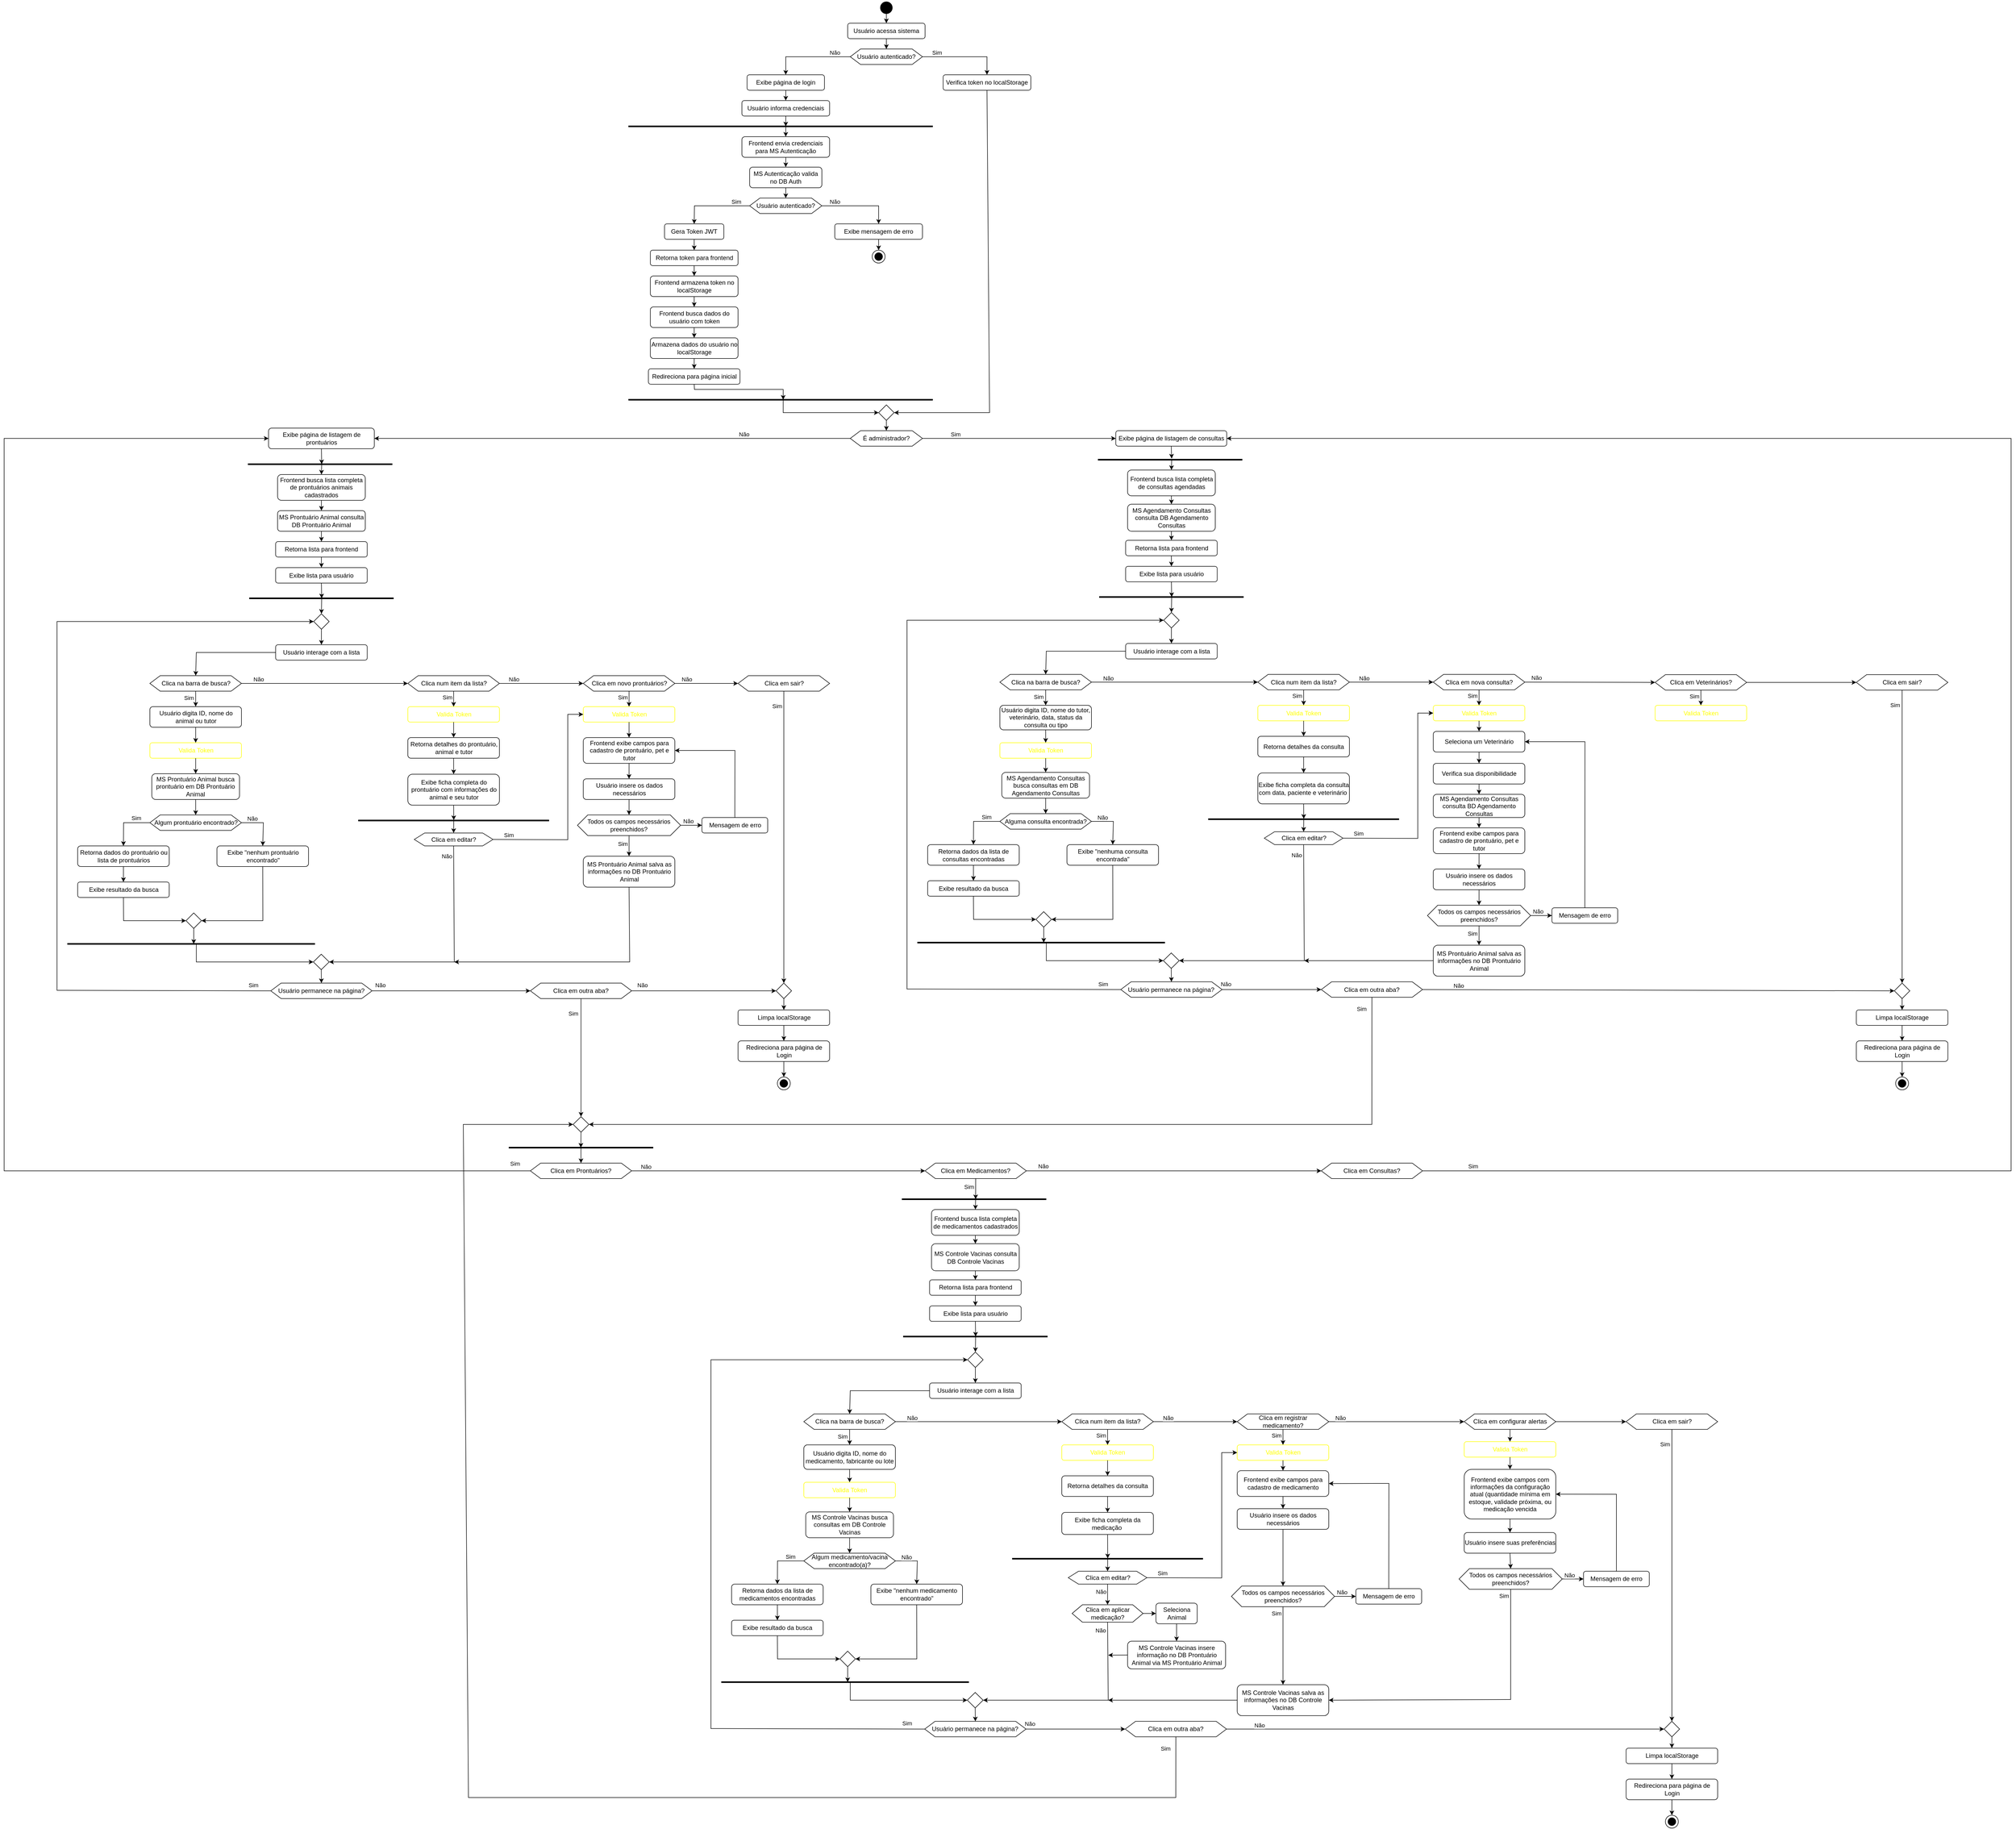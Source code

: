 <mxfile version="28.1.2">
  <diagram name="Página-1" id="EM778UMF8rTlhs8yc843">
    <mxGraphModel dx="4276" dy="1176" grid="1" gridSize="10" guides="1" tooltips="1" connect="1" arrows="1" fold="1" page="1" pageScale="1" pageWidth="1169" pageHeight="827" math="0" shadow="0">
      <root>
        <mxCell id="0" />
        <mxCell id="1" parent="0" />
        <mxCell id="SGdICaX61PftoO43VQ4u-2" value="" style="shape=waypoint;sketch=0;fillStyle=solid;size=6;pointerEvents=1;points=[];resizable=0;rotatable=0;perimeter=centerPerimeter;snapToPoint=1;strokeWidth=10;strokeColor=light-dark(#000000,#FFFFFF);" parent="1" vertex="1">
          <mxGeometry x="120" y="70" width="20" height="20" as="geometry" />
        </mxCell>
        <mxCell id="SGdICaX61PftoO43VQ4u-3" value="" style="endArrow=classic;html=1;rounded=0;exitX=0.55;exitY=1;exitDx=0;exitDy=0;exitPerimeter=0;entryX=0.5;entryY=0;entryDx=0;entryDy=0;" parent="1" source="SGdICaX61PftoO43VQ4u-2" target="SGdICaX61PftoO43VQ4u-4" edge="1">
          <mxGeometry width="50" height="50" relative="1" as="geometry">
            <mxPoint x="60" y="300" as="sourcePoint" />
            <mxPoint x="110" y="250" as="targetPoint" />
          </mxGeometry>
        </mxCell>
        <mxCell id="SGdICaX61PftoO43VQ4u-4" value="Usuário acessa sistema" style="rounded=1;whiteSpace=wrap;html=1;" parent="1" vertex="1">
          <mxGeometry x="55" y="110" width="150" height="30" as="geometry" />
        </mxCell>
        <mxCell id="SGdICaX61PftoO43VQ4u-5" value="Usuário autenticado?" style="shape=hexagon;perimeter=hexagonPerimeter2;whiteSpace=wrap;html=1;fixedSize=1;" parent="1" vertex="1">
          <mxGeometry x="60" y="160" width="140" height="30" as="geometry" />
        </mxCell>
        <mxCell id="SGdICaX61PftoO43VQ4u-6" value="" style="endArrow=classic;html=1;rounded=0;exitX=0.5;exitY=1;exitDx=0;exitDy=0;entryX=0.5;entryY=0;entryDx=0;entryDy=0;" parent="1" source="SGdICaX61PftoO43VQ4u-4" target="SGdICaX61PftoO43VQ4u-5" edge="1">
          <mxGeometry width="50" height="50" relative="1" as="geometry">
            <mxPoint x="140" y="90" as="sourcePoint" />
            <mxPoint x="140" y="120" as="targetPoint" />
          </mxGeometry>
        </mxCell>
        <mxCell id="SGdICaX61PftoO43VQ4u-7" value="Exibe página de login" style="rounded=1;whiteSpace=wrap;html=1;" parent="1" vertex="1">
          <mxGeometry x="-140" y="210" width="150" height="30" as="geometry" />
        </mxCell>
        <mxCell id="SGdICaX61PftoO43VQ4u-8" value="Usuário informa credenciais" style="rounded=1;whiteSpace=wrap;html=1;" parent="1" vertex="1">
          <mxGeometry x="-150" y="260" width="170" height="30" as="geometry" />
        </mxCell>
        <mxCell id="SGdICaX61PftoO43VQ4u-9" value="Verifica token no localStorage" style="rounded=1;whiteSpace=wrap;html=1;" parent="1" vertex="1">
          <mxGeometry x="240" y="210" width="170" height="30" as="geometry" />
        </mxCell>
        <mxCell id="SGdICaX61PftoO43VQ4u-10" value="" style="endArrow=none;html=1;rounded=0;strokeWidth=3;" parent="1" edge="1">
          <mxGeometry width="50" height="50" relative="1" as="geometry">
            <mxPoint x="-370" y="310" as="sourcePoint" />
            <mxPoint x="220" y="310" as="targetPoint" />
          </mxGeometry>
        </mxCell>
        <mxCell id="SGdICaX61PftoO43VQ4u-11" value="" style="endArrow=classic;html=1;rounded=0;exitX=0.5;exitY=1;exitDx=0;exitDy=0;entryX=0.5;entryY=0;entryDx=0;entryDy=0;" parent="1" source="SGdICaX61PftoO43VQ4u-7" target="SGdICaX61PftoO43VQ4u-8" edge="1">
          <mxGeometry width="50" height="50" relative="1" as="geometry">
            <mxPoint x="140" y="150" as="sourcePoint" />
            <mxPoint x="140" y="170" as="targetPoint" />
          </mxGeometry>
        </mxCell>
        <mxCell id="SGdICaX61PftoO43VQ4u-12" value="" style="endArrow=classic;html=1;rounded=0;exitX=0.5;exitY=1;exitDx=0;exitDy=0;" parent="1" source="SGdICaX61PftoO43VQ4u-8" edge="1">
          <mxGeometry width="50" height="50" relative="1" as="geometry">
            <mxPoint x="-55" y="250" as="sourcePoint" />
            <mxPoint x="-65" y="310" as="targetPoint" />
          </mxGeometry>
        </mxCell>
        <mxCell id="SGdICaX61PftoO43VQ4u-13" value="" style="endArrow=classic;html=1;rounded=0;exitX=0;exitY=0.5;exitDx=0;exitDy=0;entryX=0.5;entryY=0;entryDx=0;entryDy=0;" parent="1" source="SGdICaX61PftoO43VQ4u-5" target="SGdICaX61PftoO43VQ4u-7" edge="1">
          <mxGeometry width="50" height="50" relative="1" as="geometry">
            <mxPoint x="-55" y="300" as="sourcePoint" />
            <mxPoint x="-55" y="320" as="targetPoint" />
            <Array as="points">
              <mxPoint x="-65" y="175" />
            </Array>
          </mxGeometry>
        </mxCell>
        <mxCell id="SGdICaX61PftoO43VQ4u-15" value="Não" style="edgeLabel;html=1;align=center;verticalAlign=middle;resizable=0;points=[];" parent="SGdICaX61PftoO43VQ4u-13" vertex="1" connectable="0">
          <mxGeometry x="-0.537" y="-1" relative="1" as="geometry">
            <mxPoint x="7" y="-7" as="offset" />
          </mxGeometry>
        </mxCell>
        <mxCell id="SGdICaX61PftoO43VQ4u-14" value="" style="endArrow=classic;html=1;rounded=0;exitX=1;exitY=0.5;exitDx=0;exitDy=0;entryX=0.5;entryY=0;entryDx=0;entryDy=0;" parent="1" source="SGdICaX61PftoO43VQ4u-5" target="SGdICaX61PftoO43VQ4u-9" edge="1">
          <mxGeometry width="50" height="50" relative="1" as="geometry">
            <mxPoint x="70" y="185" as="sourcePoint" />
            <mxPoint x="-55" y="220" as="targetPoint" />
            <Array as="points">
              <mxPoint x="325" y="175" />
            </Array>
          </mxGeometry>
        </mxCell>
        <mxCell id="SGdICaX61PftoO43VQ4u-16" value="Sim" style="edgeLabel;html=1;align=center;verticalAlign=middle;resizable=0;points=[];" parent="SGdICaX61PftoO43VQ4u-14" vertex="1" connectable="0">
          <mxGeometry x="-0.666" y="4" relative="1" as="geometry">
            <mxPoint x="1" y="-4" as="offset" />
          </mxGeometry>
        </mxCell>
        <mxCell id="SGdICaX61PftoO43VQ4u-17" value="Frontend envia credenciais para MS Autenticação" style="rounded=1;whiteSpace=wrap;html=1;" parent="1" vertex="1">
          <mxGeometry x="-150" y="330" width="170" height="40" as="geometry" />
        </mxCell>
        <mxCell id="SGdICaX61PftoO43VQ4u-18" value="" style="endArrow=classic;html=1;rounded=0;exitX=0.5;exitY=1;exitDx=0;exitDy=0;entryX=0.5;entryY=0;entryDx=0;entryDy=0;" parent="1" target="SGdICaX61PftoO43VQ4u-17" edge="1">
          <mxGeometry width="50" height="50" relative="1" as="geometry">
            <mxPoint x="-65" y="310" as="sourcePoint" />
            <mxPoint x="140" y="240" as="targetPoint" />
          </mxGeometry>
        </mxCell>
        <mxCell id="SGdICaX61PftoO43VQ4u-19" value="MS Autenticação valida no DB Auth" style="rounded=1;whiteSpace=wrap;html=1;" parent="1" vertex="1">
          <mxGeometry x="-135" y="389" width="140" height="40" as="geometry" />
        </mxCell>
        <mxCell id="SGdICaX61PftoO43VQ4u-20" value="" style="endArrow=classic;html=1;rounded=0;exitX=0.5;exitY=1;exitDx=0;exitDy=0;entryX=0.5;entryY=0;entryDx=0;entryDy=0;" parent="1" source="SGdICaX61PftoO43VQ4u-17" target="SGdICaX61PftoO43VQ4u-19" edge="1">
          <mxGeometry width="50" height="50" relative="1" as="geometry">
            <mxPoint x="-55" y="384" as="sourcePoint" />
            <mxPoint x="150" y="314" as="targetPoint" />
          </mxGeometry>
        </mxCell>
        <mxCell id="SGdICaX61PftoO43VQ4u-21" value="Usuário autenticado?" style="shape=hexagon;perimeter=hexagonPerimeter2;whiteSpace=wrap;html=1;fixedSize=1;" parent="1" vertex="1">
          <mxGeometry x="-135" y="449" width="140" height="30" as="geometry" />
        </mxCell>
        <mxCell id="SGdICaX61PftoO43VQ4u-22" value="" style="endArrow=classic;html=1;rounded=0;exitX=0.5;exitY=1;exitDx=0;exitDy=0;entryX=0.5;entryY=0;entryDx=0;entryDy=0;" parent="1" source="SGdICaX61PftoO43VQ4u-19" target="SGdICaX61PftoO43VQ4u-21" edge="1">
          <mxGeometry width="50" height="50" relative="1" as="geometry">
            <mxPoint x="-70" y="429" as="sourcePoint" />
            <mxPoint x="-60" y="409" as="targetPoint" />
          </mxGeometry>
        </mxCell>
        <mxCell id="SGdICaX61PftoO43VQ4u-23" value="Gera Token JWT" style="rounded=1;whiteSpace=wrap;html=1;" parent="1" vertex="1">
          <mxGeometry x="-300" y="499" width="115" height="30" as="geometry" />
        </mxCell>
        <mxCell id="SGdICaX61PftoO43VQ4u-24" value="Exibe mensagem de erro" style="rounded=1;whiteSpace=wrap;html=1;" parent="1" vertex="1">
          <mxGeometry x="30" y="499" width="170" height="30" as="geometry" />
        </mxCell>
        <mxCell id="SGdICaX61PftoO43VQ4u-25" value="" style="endArrow=classic;html=1;rounded=0;exitX=0;exitY=0.5;exitDx=0;exitDy=0;entryX=0.5;entryY=0;entryDx=0;entryDy=0;" parent="1" source="SGdICaX61PftoO43VQ4u-21" target="SGdICaX61PftoO43VQ4u-23" edge="1">
          <mxGeometry width="50" height="50" relative="1" as="geometry">
            <mxPoint x="-250" y="589" as="sourcePoint" />
            <mxPoint x="-250" y="609" as="targetPoint" />
            <Array as="points">
              <mxPoint x="-242" y="464" />
            </Array>
          </mxGeometry>
        </mxCell>
        <mxCell id="SGdICaX61PftoO43VQ4u-26" value="Sim" style="edgeLabel;html=1;align=center;verticalAlign=middle;resizable=0;points=[];" parent="SGdICaX61PftoO43VQ4u-25" vertex="1" connectable="0">
          <mxGeometry x="-0.537" y="-1" relative="1" as="geometry">
            <mxPoint x="7" y="-7" as="offset" />
          </mxGeometry>
        </mxCell>
        <mxCell id="SGdICaX61PftoO43VQ4u-27" value="" style="endArrow=classic;html=1;rounded=0;exitX=1;exitY=0.5;exitDx=0;exitDy=0;entryX=0.5;entryY=0;entryDx=0;entryDy=0;" parent="1" source="SGdICaX61PftoO43VQ4u-21" target="SGdICaX61PftoO43VQ4u-24" edge="1">
          <mxGeometry width="50" height="50" relative="1" as="geometry">
            <mxPoint x="-125" y="474" as="sourcePoint" />
            <mxPoint x="-250" y="509" as="targetPoint" />
            <Array as="points">
              <mxPoint x="115" y="464" />
            </Array>
          </mxGeometry>
        </mxCell>
        <mxCell id="SGdICaX61PftoO43VQ4u-28" value="Não" style="edgeLabel;html=1;align=center;verticalAlign=middle;resizable=0;points=[];" parent="SGdICaX61PftoO43VQ4u-27" vertex="1" connectable="0">
          <mxGeometry x="-0.666" y="4" relative="1" as="geometry">
            <mxPoint x="1" y="-4" as="offset" />
          </mxGeometry>
        </mxCell>
        <mxCell id="SGdICaX61PftoO43VQ4u-29" value="" style="endArrow=classic;html=1;rounded=0;exitX=0.5;exitY=1;exitDx=0;exitDy=0;entryX=0.5;entryY=0;entryDx=0;entryDy=0;" parent="1" source="SGdICaX61PftoO43VQ4u-24" target="SGdICaX61PftoO43VQ4u-33" edge="1">
          <mxGeometry width="50" height="50" relative="1" as="geometry">
            <mxPoint x="-55" y="250" as="sourcePoint" />
            <mxPoint x="115" y="550" as="targetPoint" />
          </mxGeometry>
        </mxCell>
        <mxCell id="SGdICaX61PftoO43VQ4u-33" value="" style="ellipse;whiteSpace=wrap;html=1;aspect=fixed;" parent="1" vertex="1">
          <mxGeometry x="102.5" y="550" width="25" height="25" as="geometry" />
        </mxCell>
        <mxCell id="SGdICaX61PftoO43VQ4u-34" value="" style="shape=waypoint;sketch=0;fillStyle=solid;size=6;pointerEvents=1;points=[];resizable=0;rotatable=0;perimeter=centerPerimeter;snapToPoint=1;strokeWidth=6;strokeColor=light-dark(#000000,#FFFFFF);" parent="1" vertex="1">
          <mxGeometry x="105" y="552.5" width="20" height="20" as="geometry" />
        </mxCell>
        <mxCell id="SGdICaX61PftoO43VQ4u-35" value="Retorna token para frontend" style="rounded=1;whiteSpace=wrap;html=1;" parent="1" vertex="1">
          <mxGeometry x="-327.5" y="550" width="170" height="30" as="geometry" />
        </mxCell>
        <mxCell id="SGdICaX61PftoO43VQ4u-36" value="Frontend armazena token no localStorage" style="rounded=1;whiteSpace=wrap;html=1;" parent="1" vertex="1">
          <mxGeometry x="-327.5" y="600" width="170" height="40" as="geometry" />
        </mxCell>
        <mxCell id="SGdICaX61PftoO43VQ4u-37" value="Frontend busca dados do usuário com token" style="rounded=1;whiteSpace=wrap;html=1;" parent="1" vertex="1">
          <mxGeometry x="-327.5" y="660" width="170" height="40" as="geometry" />
        </mxCell>
        <mxCell id="SGdICaX61PftoO43VQ4u-38" value="Armazena dados do usuário no localStorage" style="rounded=1;whiteSpace=wrap;html=1;" parent="1" vertex="1">
          <mxGeometry x="-327.5" y="720" width="170" height="40" as="geometry" />
        </mxCell>
        <mxCell id="SGdICaX61PftoO43VQ4u-39" value="Redireciona para página inicial" style="rounded=1;whiteSpace=wrap;html=1;" parent="1" vertex="1">
          <mxGeometry x="-331.25" y="780" width="177.5" height="30" as="geometry" />
        </mxCell>
        <mxCell id="SGdICaX61PftoO43VQ4u-40" value="" style="endArrow=none;html=1;rounded=0;strokeWidth=3;" parent="1" edge="1">
          <mxGeometry width="50" height="50" relative="1" as="geometry">
            <mxPoint x="-370" y="840" as="sourcePoint" />
            <mxPoint x="220" y="840" as="targetPoint" />
          </mxGeometry>
        </mxCell>
        <mxCell id="SGdICaX61PftoO43VQ4u-41" value="" style="endArrow=classic;html=1;rounded=0;exitX=0.5;exitY=1;exitDx=0;exitDy=0;entryX=0.5;entryY=0;entryDx=0;entryDy=0;" parent="1" source="SGdICaX61PftoO43VQ4u-23" target="SGdICaX61PftoO43VQ4u-35" edge="1">
          <mxGeometry width="50" height="50" relative="1" as="geometry">
            <mxPoint x="-55" y="439" as="sourcePoint" />
            <mxPoint x="-55" y="459" as="targetPoint" />
          </mxGeometry>
        </mxCell>
        <mxCell id="SGdICaX61PftoO43VQ4u-42" value="" style="endArrow=classic;html=1;rounded=0;exitX=0.5;exitY=1;exitDx=0;exitDy=0;entryX=0.5;entryY=0;entryDx=0;entryDy=0;" parent="1" source="SGdICaX61PftoO43VQ4u-35" target="SGdICaX61PftoO43VQ4u-36" edge="1">
          <mxGeometry width="50" height="50" relative="1" as="geometry">
            <mxPoint x="-232" y="539" as="sourcePoint" />
            <mxPoint x="-232" y="560" as="targetPoint" />
          </mxGeometry>
        </mxCell>
        <mxCell id="SGdICaX61PftoO43VQ4u-43" value="" style="endArrow=classic;html=1;rounded=0;exitX=0.5;exitY=1;exitDx=0;exitDy=0;entryX=0.5;entryY=0;entryDx=0;entryDy=0;" parent="1" source="SGdICaX61PftoO43VQ4u-36" target="SGdICaX61PftoO43VQ4u-37" edge="1">
          <mxGeometry width="50" height="50" relative="1" as="geometry">
            <mxPoint x="-232" y="590" as="sourcePoint" />
            <mxPoint x="-232" y="610" as="targetPoint" />
          </mxGeometry>
        </mxCell>
        <mxCell id="SGdICaX61PftoO43VQ4u-44" value="" style="endArrow=classic;html=1;rounded=0;exitX=0.5;exitY=1;exitDx=0;exitDy=0;entryX=0.5;entryY=0;entryDx=0;entryDy=0;" parent="1" source="SGdICaX61PftoO43VQ4u-37" target="SGdICaX61PftoO43VQ4u-38" edge="1">
          <mxGeometry width="50" height="50" relative="1" as="geometry">
            <mxPoint x="-232" y="670" as="sourcePoint" />
            <mxPoint x="-232" y="650" as="targetPoint" />
          </mxGeometry>
        </mxCell>
        <mxCell id="SGdICaX61PftoO43VQ4u-45" value="" style="endArrow=classic;html=1;rounded=0;exitX=0.5;exitY=1;exitDx=0;exitDy=0;entryX=0.5;entryY=0;entryDx=0;entryDy=0;" parent="1" source="SGdICaX61PftoO43VQ4u-38" target="SGdICaX61PftoO43VQ4u-39" edge="1">
          <mxGeometry width="50" height="50" relative="1" as="geometry">
            <mxPoint x="-232" y="710" as="sourcePoint" />
            <mxPoint x="-232" y="730" as="targetPoint" />
          </mxGeometry>
        </mxCell>
        <mxCell id="SGdICaX61PftoO43VQ4u-46" value="" style="endArrow=classic;html=1;rounded=0;exitX=0.5;exitY=1;exitDx=0;exitDy=0;" parent="1" source="SGdICaX61PftoO43VQ4u-39" edge="1">
          <mxGeometry width="50" height="50" relative="1" as="geometry">
            <mxPoint x="-242.5" y="810.0" as="sourcePoint" />
            <mxPoint x="-70" y="840" as="targetPoint" />
            <Array as="points">
              <mxPoint x="-242" y="820" />
              <mxPoint x="-70" y="820" />
            </Array>
          </mxGeometry>
        </mxCell>
        <mxCell id="SGdICaX61PftoO43VQ4u-49" value="" style="rhombus;whiteSpace=wrap;html=1;" parent="1" vertex="1">
          <mxGeometry x="115" y="850" width="30" height="30" as="geometry" />
        </mxCell>
        <mxCell id="SGdICaX61PftoO43VQ4u-50" value="" style="endArrow=classic;html=1;rounded=0;exitX=0.5;exitY=1;exitDx=0;exitDy=0;entryX=1;entryY=0.5;entryDx=0;entryDy=0;" parent="1" source="SGdICaX61PftoO43VQ4u-9" target="SGdICaX61PftoO43VQ4u-49" edge="1">
          <mxGeometry width="50" height="50" relative="1" as="geometry">
            <mxPoint x="125" y="539" as="sourcePoint" />
            <mxPoint x="125" y="560" as="targetPoint" />
            <Array as="points">
              <mxPoint x="330" y="865" />
            </Array>
          </mxGeometry>
        </mxCell>
        <mxCell id="SGdICaX61PftoO43VQ4u-51" value="" style="endArrow=classic;html=1;rounded=0;entryX=0;entryY=0.5;entryDx=0;entryDy=0;" parent="1" target="SGdICaX61PftoO43VQ4u-49" edge="1">
          <mxGeometry width="50" height="50" relative="1" as="geometry">
            <mxPoint x="-70" y="840" as="sourcePoint" />
            <mxPoint x="-232" y="790" as="targetPoint" />
            <Array as="points">
              <mxPoint x="-70" y="865" />
            </Array>
          </mxGeometry>
        </mxCell>
        <mxCell id="SGdICaX61PftoO43VQ4u-64" value="É administrador?" style="shape=hexagon;perimeter=hexagonPerimeter2;whiteSpace=wrap;html=1;fixedSize=1;" parent="1" vertex="1">
          <mxGeometry x="60" y="900" width="140" height="30" as="geometry" />
        </mxCell>
        <mxCell id="SGdICaX61PftoO43VQ4u-65" value="" style="endArrow=classic;html=1;rounded=0;exitX=0.5;exitY=1;exitDx=0;exitDy=0;entryX=0.5;entryY=0;entryDx=0;entryDy=0;" parent="1" source="SGdICaX61PftoO43VQ4u-49" target="SGdICaX61PftoO43VQ4u-64" edge="1">
          <mxGeometry width="50" height="50" relative="1" as="geometry">
            <mxPoint x="125" y="900" as="sourcePoint" />
            <mxPoint x="130" y="880" as="targetPoint" />
          </mxGeometry>
        </mxCell>
        <mxCell id="SGdICaX61PftoO43VQ4u-66" value="Exibe página de listagem de prontuários" style="rounded=1;whiteSpace=wrap;html=1;" parent="1" vertex="1">
          <mxGeometry x="-1067.5" y="895" width="205" height="40" as="geometry" />
        </mxCell>
        <mxCell id="SGdICaX61PftoO43VQ4u-67" value="Exibe página de listagem de consultas" style="rounded=1;whiteSpace=wrap;html=1;" parent="1" vertex="1">
          <mxGeometry x="574.68" y="900" width="215" height="30" as="geometry" />
        </mxCell>
        <mxCell id="SGdICaX61PftoO43VQ4u-68" value="" style="endArrow=classic;html=1;rounded=0;exitX=0;exitY=0.5;exitDx=0;exitDy=0;entryX=1;entryY=0.5;entryDx=0;entryDy=0;" parent="1" source="SGdICaX61PftoO43VQ4u-64" target="SGdICaX61PftoO43VQ4u-66" edge="1">
          <mxGeometry width="50" height="50" relative="1" as="geometry">
            <mxPoint x="-55" y="1040" as="sourcePoint" />
            <mxPoint x="-55" y="1060" as="targetPoint" />
            <Array as="points">
              <mxPoint x="-47" y="915" />
            </Array>
          </mxGeometry>
        </mxCell>
        <mxCell id="SGdICaX61PftoO43VQ4u-69" value="Não" style="edgeLabel;html=1;align=center;verticalAlign=middle;resizable=0;points=[];" parent="SGdICaX61PftoO43VQ4u-68" vertex="1" connectable="0">
          <mxGeometry x="-0.537" y="-1" relative="1" as="geometry">
            <mxPoint x="7" y="-7" as="offset" />
          </mxGeometry>
        </mxCell>
        <mxCell id="SGdICaX61PftoO43VQ4u-70" value="" style="endArrow=classic;html=1;rounded=0;exitX=1;exitY=0.5;exitDx=0;exitDy=0;entryX=0;entryY=0.5;entryDx=0;entryDy=0;" parent="1" source="SGdICaX61PftoO43VQ4u-64" target="SGdICaX61PftoO43VQ4u-67" edge="1">
          <mxGeometry width="50" height="50" relative="1" as="geometry">
            <mxPoint x="70" y="925" as="sourcePoint" />
            <mxPoint x="-55" y="960" as="targetPoint" />
            <Array as="points">
              <mxPoint x="313" y="915" />
            </Array>
          </mxGeometry>
        </mxCell>
        <mxCell id="SGdICaX61PftoO43VQ4u-71" value="Sim" style="edgeLabel;html=1;align=center;verticalAlign=middle;resizable=0;points=[];" parent="SGdICaX61PftoO43VQ4u-70" vertex="1" connectable="0">
          <mxGeometry x="-0.666" y="4" relative="1" as="geometry">
            <mxPoint x="1" y="-4" as="offset" />
          </mxGeometry>
        </mxCell>
        <mxCell id="SGdICaX61PftoO43VQ4u-72" value="" style="endArrow=none;html=1;rounded=0;strokeWidth=3;" parent="1" edge="1">
          <mxGeometry width="50" height="50" relative="1" as="geometry">
            <mxPoint x="-1107.5" y="965" as="sourcePoint" />
            <mxPoint x="-827.5" y="965" as="targetPoint" />
          </mxGeometry>
        </mxCell>
        <mxCell id="SGdICaX61PftoO43VQ4u-73" value="" style="endArrow=classic;html=1;rounded=0;entryX=0.5;entryY=0;entryDx=0;entryDy=0;" parent="1" target="SGdICaX61PftoO43VQ4u-75" edge="1">
          <mxGeometry width="50" height="50" relative="1" as="geometry">
            <mxPoint x="-964.5" y="965" as="sourcePoint" />
            <mxPoint x="-964.5" y="995" as="targetPoint" />
          </mxGeometry>
        </mxCell>
        <mxCell id="SGdICaX61PftoO43VQ4u-74" value="" style="endArrow=classic;html=1;rounded=0;exitX=0.5;exitY=1;exitDx=0;exitDy=0;" parent="1" source="SGdICaX61PftoO43VQ4u-66" edge="1">
          <mxGeometry width="50" height="50" relative="1" as="geometry">
            <mxPoint x="-957.5" y="975" as="sourcePoint" />
            <mxPoint x="-964.5" y="965" as="targetPoint" />
          </mxGeometry>
        </mxCell>
        <mxCell id="SGdICaX61PftoO43VQ4u-75" value="Frontend busca lista completa de prontuários animais cadastrados" style="rounded=1;whiteSpace=wrap;html=1;" parent="1" vertex="1">
          <mxGeometry x="-1050" y="985" width="170" height="50" as="geometry" />
        </mxCell>
        <mxCell id="SGdICaX61PftoO43VQ4u-76" value="MS Prontuário Animal consulta DB Prontuário Animal" style="rounded=1;whiteSpace=wrap;html=1;" parent="1" vertex="1">
          <mxGeometry x="-1050" y="1055" width="170" height="40" as="geometry" />
        </mxCell>
        <mxCell id="SGdICaX61PftoO43VQ4u-77" value="" style="endArrow=classic;html=1;rounded=0;entryX=0.5;entryY=0;entryDx=0;entryDy=0;exitX=0.5;exitY=1;exitDx=0;exitDy=0;" parent="1" source="SGdICaX61PftoO43VQ4u-75" target="SGdICaX61PftoO43VQ4u-76" edge="1">
          <mxGeometry width="50" height="50" relative="1" as="geometry">
            <mxPoint x="-954.5" y="975" as="sourcePoint" />
            <mxPoint x="-954.5" y="1005" as="targetPoint" />
          </mxGeometry>
        </mxCell>
        <mxCell id="SGdICaX61PftoO43VQ4u-78" value="Retorna lista para frontend" style="rounded=1;whiteSpace=wrap;html=1;" parent="1" vertex="1">
          <mxGeometry x="-1053.75" y="1115" width="177.5" height="30" as="geometry" />
        </mxCell>
        <mxCell id="SGdICaX61PftoO43VQ4u-79" value="Exibe lista para usuário" style="rounded=1;whiteSpace=wrap;html=1;" parent="1" vertex="1">
          <mxGeometry x="-1053.75" y="1165.5" width="177.5" height="30" as="geometry" />
        </mxCell>
        <mxCell id="SGdICaX61PftoO43VQ4u-80" value="" style="endArrow=none;html=1;rounded=0;strokeWidth=3;" parent="1" edge="1">
          <mxGeometry width="50" height="50" relative="1" as="geometry">
            <mxPoint x="-1105" y="1225" as="sourcePoint" />
            <mxPoint x="-825" y="1225" as="targetPoint" />
          </mxGeometry>
        </mxCell>
        <mxCell id="SGdICaX61PftoO43VQ4u-81" value="" style="endArrow=classic;html=1;rounded=0;entryX=0.5;entryY=0;entryDx=0;entryDy=0;exitX=0.5;exitY=1;exitDx=0;exitDy=0;" parent="1" source="SGdICaX61PftoO43VQ4u-76" target="SGdICaX61PftoO43VQ4u-78" edge="1">
          <mxGeometry width="50" height="50" relative="1" as="geometry">
            <mxPoint x="-954.5" y="1045" as="sourcePoint" />
            <mxPoint x="-954.5" y="1065" as="targetPoint" />
          </mxGeometry>
        </mxCell>
        <mxCell id="SGdICaX61PftoO43VQ4u-82" value="" style="endArrow=classic;html=1;rounded=0;entryX=0.5;entryY=0;entryDx=0;entryDy=0;exitX=0.5;exitY=1;exitDx=0;exitDy=0;" parent="1" source="SGdICaX61PftoO43VQ4u-78" target="SGdICaX61PftoO43VQ4u-79" edge="1">
          <mxGeometry width="50" height="50" relative="1" as="geometry">
            <mxPoint x="-954.5" y="1105" as="sourcePoint" />
            <mxPoint x="-954.5" y="1125" as="targetPoint" />
          </mxGeometry>
        </mxCell>
        <mxCell id="SGdICaX61PftoO43VQ4u-83" value="" style="endArrow=classic;html=1;rounded=0;exitX=0.5;exitY=1;exitDx=0;exitDy=0;" parent="1" source="SGdICaX61PftoO43VQ4u-79" edge="1">
          <mxGeometry width="50" height="50" relative="1" as="geometry">
            <mxPoint x="-954.5" y="1155" as="sourcePoint" />
            <mxPoint x="-964.5" y="1225" as="targetPoint" />
          </mxGeometry>
        </mxCell>
        <mxCell id="BtdE_4Kc4n_-7uT-PdP8-1" value="" style="rhombus;whiteSpace=wrap;html=1;" parent="1" vertex="1">
          <mxGeometry x="-980" y="1255" width="30" height="30" as="geometry" />
        </mxCell>
        <mxCell id="BtdE_4Kc4n_-7uT-PdP8-2" value="" style="endArrow=classic;html=1;rounded=0;entryX=0.5;entryY=0;entryDx=0;entryDy=0;" parent="1" target="BtdE_4Kc4n_-7uT-PdP8-1" edge="1">
          <mxGeometry width="50" height="50" relative="1" as="geometry">
            <mxPoint x="-964.5" y="1225" as="sourcePoint" />
            <mxPoint x="-954.5" y="1235" as="targetPoint" />
          </mxGeometry>
        </mxCell>
        <mxCell id="BtdE_4Kc4n_-7uT-PdP8-3" value="Usuário interage com a lista" style="rounded=1;whiteSpace=wrap;html=1;" parent="1" vertex="1">
          <mxGeometry x="-1053.75" y="1315" width="177.5" height="30" as="geometry" />
        </mxCell>
        <mxCell id="BtdE_4Kc4n_-7uT-PdP8-4" value="" style="endArrow=classic;html=1;rounded=0;entryX=0.5;entryY=0;entryDx=0;entryDy=0;exitX=0.5;exitY=1;exitDx=0;exitDy=0;" parent="1" source="BtdE_4Kc4n_-7uT-PdP8-1" target="BtdE_4Kc4n_-7uT-PdP8-3" edge="1">
          <mxGeometry width="50" height="50" relative="1" as="geometry">
            <mxPoint x="-954.5" y="1235" as="sourcePoint" />
            <mxPoint x="-954.5" y="1265" as="targetPoint" />
          </mxGeometry>
        </mxCell>
        <mxCell id="BtdE_4Kc4n_-7uT-PdP8-5" value="Clica na barra de busca?" style="rounded=1;whiteSpace=wrap;html=1;shape=hexagon;fixedSize=1;perimeter=hexagonPerimeter2;arcSize=0;" parent="1" vertex="1">
          <mxGeometry x="-1297.5" y="1375" width="177.5" height="30" as="geometry" />
        </mxCell>
        <mxCell id="BtdE_4Kc4n_-7uT-PdP8-6" value="Usuário digita ID, nome do animal ou tutor" style="rounded=1;whiteSpace=wrap;html=1;" parent="1" vertex="1">
          <mxGeometry x="-1297.5" y="1435" width="177.5" height="40" as="geometry" />
        </mxCell>
        <mxCell id="BtdE_4Kc4n_-7uT-PdP8-7" value="&lt;font style=&quot;color: rgb(255, 255, 0);&quot;&gt;Valida Token&lt;/font&gt;" style="rounded=1;whiteSpace=wrap;html=1;strokeColor=#FFFF00;" parent="1" vertex="1">
          <mxGeometry x="-1297.5" y="1505" width="177.5" height="30" as="geometry" />
        </mxCell>
        <mxCell id="BtdE_4Kc4n_-7uT-PdP8-8" value="MS Prontuário Animal busca prontuário em DB Prontuário Animal" style="rounded=1;whiteSpace=wrap;html=1;" parent="1" vertex="1">
          <mxGeometry x="-1293.75" y="1565" width="170" height="50" as="geometry" />
        </mxCell>
        <mxCell id="BtdE_4Kc4n_-7uT-PdP8-9" value="" style="endArrow=classic;html=1;rounded=0;entryX=0.5;entryY=0;entryDx=0;entryDy=0;exitX=0.5;exitY=1;exitDx=0;exitDy=0;" parent="1" source="BtdE_4Kc4n_-7uT-PdP8-5" target="BtdE_4Kc4n_-7uT-PdP8-6" edge="1">
          <mxGeometry width="50" height="50" relative="1" as="geometry">
            <mxPoint x="-954.5" y="1295" as="sourcePoint" />
            <mxPoint x="-954.5" y="1325" as="targetPoint" />
          </mxGeometry>
        </mxCell>
        <mxCell id="BtdE_4Kc4n_-7uT-PdP8-56" value="Sim" style="edgeLabel;html=1;align=center;verticalAlign=middle;resizable=0;points=[];" parent="BtdE_4Kc4n_-7uT-PdP8-9" vertex="1" connectable="0">
          <mxGeometry x="-0.126" y="1" relative="1" as="geometry">
            <mxPoint x="-15" as="offset" />
          </mxGeometry>
        </mxCell>
        <mxCell id="BtdE_4Kc4n_-7uT-PdP8-10" value="Algum prontuário encontrado?" style="rounded=1;whiteSpace=wrap;html=1;shape=hexagon;perimeter=hexagonPerimeter2;fixedSize=1;arcSize=0;" parent="1" vertex="1">
          <mxGeometry x="-1297.5" y="1645" width="177.5" height="30" as="geometry" />
        </mxCell>
        <mxCell id="BtdE_4Kc4n_-7uT-PdP8-11" value="" style="endArrow=classic;html=1;rounded=0;entryX=0.5;entryY=0;entryDx=0;entryDy=0;exitX=0;exitY=0.5;exitDx=0;exitDy=0;" parent="1" source="BtdE_4Kc4n_-7uT-PdP8-3" target="BtdE_4Kc4n_-7uT-PdP8-5" edge="1">
          <mxGeometry width="50" height="50" relative="1" as="geometry">
            <mxPoint x="-954.5" y="1295" as="sourcePoint" />
            <mxPoint x="-954.5" y="1325" as="targetPoint" />
            <Array as="points">
              <mxPoint x="-1207.5" y="1330" />
            </Array>
          </mxGeometry>
        </mxCell>
        <mxCell id="BtdE_4Kc4n_-7uT-PdP8-12" value="" style="endArrow=classic;html=1;rounded=0;entryX=0.5;entryY=0;entryDx=0;entryDy=0;exitX=0.5;exitY=1;exitDx=0;exitDy=0;" parent="1" source="BtdE_4Kc4n_-7uT-PdP8-6" target="BtdE_4Kc4n_-7uT-PdP8-7" edge="1">
          <mxGeometry width="50" height="50" relative="1" as="geometry">
            <mxPoint x="-1198.5" y="1415" as="sourcePoint" />
            <mxPoint x="-1198.5" y="1445" as="targetPoint" />
          </mxGeometry>
        </mxCell>
        <mxCell id="BtdE_4Kc4n_-7uT-PdP8-13" value="" style="endArrow=classic;html=1;rounded=0;entryX=0.5;entryY=0;entryDx=0;entryDy=0;exitX=0.5;exitY=1;exitDx=0;exitDy=0;" parent="1" source="BtdE_4Kc4n_-7uT-PdP8-7" target="BtdE_4Kc4n_-7uT-PdP8-8" edge="1">
          <mxGeometry width="50" height="50" relative="1" as="geometry">
            <mxPoint x="-1198.5" y="1485" as="sourcePoint" />
            <mxPoint x="-1198.5" y="1515" as="targetPoint" />
          </mxGeometry>
        </mxCell>
        <mxCell id="BtdE_4Kc4n_-7uT-PdP8-14" value="" style="endArrow=classic;html=1;rounded=0;entryX=0.5;entryY=0;entryDx=0;entryDy=0;exitX=0.5;exitY=1;exitDx=0;exitDy=0;" parent="1" source="BtdE_4Kc4n_-7uT-PdP8-8" target="BtdE_4Kc4n_-7uT-PdP8-10" edge="1">
          <mxGeometry width="50" height="50" relative="1" as="geometry">
            <mxPoint x="-1198.5" y="1545" as="sourcePoint" />
            <mxPoint x="-1198.5" y="1575" as="targetPoint" />
          </mxGeometry>
        </mxCell>
        <mxCell id="BtdE_4Kc4n_-7uT-PdP8-15" value="Exibe &quot;nenhum prontuário encontrado&quot;" style="rounded=1;whiteSpace=wrap;html=1;" parent="1" vertex="1">
          <mxGeometry x="-1167.5" y="1705" width="177.5" height="40" as="geometry" />
        </mxCell>
        <mxCell id="BtdE_4Kc4n_-7uT-PdP8-16" value="" style="endArrow=classic;html=1;rounded=0;entryX=0.5;entryY=0;entryDx=0;entryDy=0;exitX=1;exitY=0.5;exitDx=0;exitDy=0;" parent="1" source="BtdE_4Kc4n_-7uT-PdP8-10" target="BtdE_4Kc4n_-7uT-PdP8-15" edge="1">
          <mxGeometry width="50" height="50" relative="1" as="geometry">
            <mxPoint x="-1198.5" y="1625" as="sourcePoint" />
            <mxPoint x="-1198.5" y="1655" as="targetPoint" />
            <Array as="points">
              <mxPoint x="-1077.5" y="1660" />
            </Array>
          </mxGeometry>
        </mxCell>
        <mxCell id="BtdE_4Kc4n_-7uT-PdP8-58" value="Não" style="edgeLabel;html=1;align=center;verticalAlign=middle;resizable=0;points=[];" parent="BtdE_4Kc4n_-7uT-PdP8-16" vertex="1" connectable="0">
          <mxGeometry x="-0.637" y="-1" relative="1" as="geometry">
            <mxPoint x="5" y="-9" as="offset" />
          </mxGeometry>
        </mxCell>
        <mxCell id="BtdE_4Kc4n_-7uT-PdP8-19" value="" style="endArrow=classic;html=1;rounded=0;entryX=0.5;entryY=0;entryDx=0;entryDy=0;exitX=0;exitY=0.5;exitDx=0;exitDy=0;" parent="1" source="BtdE_4Kc4n_-7uT-PdP8-10" target="BtdE_4Kc4n_-7uT-PdP8-21" edge="1">
          <mxGeometry width="50" height="50" relative="1" as="geometry">
            <mxPoint x="-1198.5" y="1545" as="sourcePoint" />
            <mxPoint x="-1350" y="1660" as="targetPoint" />
            <Array as="points">
              <mxPoint x="-1348.5" y="1660" />
            </Array>
          </mxGeometry>
        </mxCell>
        <mxCell id="BtdE_4Kc4n_-7uT-PdP8-57" value="Sim" style="edgeLabel;html=1;align=center;verticalAlign=middle;resizable=0;points=[];" parent="BtdE_4Kc4n_-7uT-PdP8-19" vertex="1" connectable="0">
          <mxGeometry x="-0.318" y="-5" relative="1" as="geometry">
            <mxPoint x="6" y="-4" as="offset" />
          </mxGeometry>
        </mxCell>
        <mxCell id="BtdE_4Kc4n_-7uT-PdP8-21" value="Retorna dados do prontuário ou lista de prontuários" style="rounded=1;whiteSpace=wrap;html=1;" parent="1" vertex="1">
          <mxGeometry x="-1437.5" y="1705" width="177.5" height="40" as="geometry" />
        </mxCell>
        <mxCell id="BtdE_4Kc4n_-7uT-PdP8-22" value="Exibe resultado da busca" style="rounded=1;whiteSpace=wrap;html=1;" parent="1" vertex="1">
          <mxGeometry x="-1437.5" y="1775" width="177.5" height="30" as="geometry" />
        </mxCell>
        <mxCell id="BtdE_4Kc4n_-7uT-PdP8-23" value="" style="endArrow=classic;html=1;rounded=0;entryX=0.5;entryY=0;entryDx=0;entryDy=0;exitX=0.5;exitY=1;exitDx=0;exitDy=0;" parent="1" source="BtdE_4Kc4n_-7uT-PdP8-21" target="BtdE_4Kc4n_-7uT-PdP8-22" edge="1">
          <mxGeometry width="50" height="50" relative="1" as="geometry">
            <mxPoint x="-1198.5" y="1625" as="sourcePoint" />
            <mxPoint x="-1198.5" y="1655" as="targetPoint" />
          </mxGeometry>
        </mxCell>
        <mxCell id="BtdE_4Kc4n_-7uT-PdP8-24" value="" style="rhombus;whiteSpace=wrap;html=1;" parent="1" vertex="1">
          <mxGeometry x="-1227.5" y="1835" width="30" height="30" as="geometry" />
        </mxCell>
        <mxCell id="BtdE_4Kc4n_-7uT-PdP8-25" value="" style="endArrow=classic;html=1;rounded=0;entryX=0;entryY=0.5;entryDx=0;entryDy=0;exitX=0.5;exitY=1;exitDx=0;exitDy=0;" parent="1" source="BtdE_4Kc4n_-7uT-PdP8-22" target="BtdE_4Kc4n_-7uT-PdP8-24" edge="1">
          <mxGeometry width="50" height="50" relative="1" as="geometry">
            <mxPoint x="-1338.5" y="1755" as="sourcePoint" />
            <mxPoint x="-1338.5" y="1785" as="targetPoint" />
            <Array as="points">
              <mxPoint x="-1348.5" y="1850" />
            </Array>
          </mxGeometry>
        </mxCell>
        <mxCell id="BtdE_4Kc4n_-7uT-PdP8-26" value="" style="endArrow=classic;html=1;rounded=0;entryX=1;entryY=0.5;entryDx=0;entryDy=0;exitX=0.5;exitY=1;exitDx=0;exitDy=0;" parent="1" source="BtdE_4Kc4n_-7uT-PdP8-15" target="BtdE_4Kc4n_-7uT-PdP8-24" edge="1">
          <mxGeometry width="50" height="50" relative="1" as="geometry">
            <mxPoint x="-1338.5" y="1755" as="sourcePoint" />
            <mxPoint x="-1338.5" y="1785" as="targetPoint" />
            <Array as="points">
              <mxPoint x="-1078.5" y="1850" />
            </Array>
          </mxGeometry>
        </mxCell>
        <mxCell id="BtdE_4Kc4n_-7uT-PdP8-27" value="" style="endArrow=none;html=1;rounded=0;strokeWidth=3;" parent="1" edge="1">
          <mxGeometry width="50" height="50" relative="1" as="geometry">
            <mxPoint x="-1457.5" y="1895" as="sourcePoint" />
            <mxPoint x="-977.5" y="1895" as="targetPoint" />
          </mxGeometry>
        </mxCell>
        <mxCell id="BtdE_4Kc4n_-7uT-PdP8-28" value="" style="endArrow=classic;html=1;rounded=0;exitX=0.5;exitY=1;exitDx=0;exitDy=0;" parent="1" source="BtdE_4Kc4n_-7uT-PdP8-24" edge="1">
          <mxGeometry width="50" height="50" relative="1" as="geometry">
            <mxPoint x="-1212" y="1865" as="sourcePoint" />
            <mxPoint x="-1212.5" y="1895" as="targetPoint" />
          </mxGeometry>
        </mxCell>
        <mxCell id="BtdE_4Kc4n_-7uT-PdP8-29" value="Clica num item da lista?" style="rounded=1;whiteSpace=wrap;html=1;shape=hexagon;fixedSize=1;perimeter=hexagonPerimeter2;arcSize=0;" parent="1" vertex="1">
          <mxGeometry x="-797.5" y="1375" width="177.5" height="30" as="geometry" />
        </mxCell>
        <mxCell id="BtdE_4Kc4n_-7uT-PdP8-30" value="&lt;font style=&quot;color: rgb(255, 255, 0);&quot;&gt;Valida Token&lt;/font&gt;" style="rounded=1;whiteSpace=wrap;html=1;strokeColor=#FFFF00;" parent="1" vertex="1">
          <mxGeometry x="-797.5" y="1435" width="177.5" height="30" as="geometry" />
        </mxCell>
        <mxCell id="BtdE_4Kc4n_-7uT-PdP8-31" value="" style="endArrow=classic;html=1;rounded=0;entryX=0.5;entryY=0;entryDx=0;entryDy=0;exitX=0.5;exitY=1;exitDx=0;exitDy=0;" parent="1" source="BtdE_4Kc4n_-7uT-PdP8-29" target="BtdE_4Kc4n_-7uT-PdP8-30" edge="1">
          <mxGeometry width="50" height="50" relative="1" as="geometry">
            <mxPoint x="-687.5" y="1415" as="sourcePoint" />
            <mxPoint x="-698.5" y="1375" as="targetPoint" />
          </mxGeometry>
        </mxCell>
        <mxCell id="BtdE_4Kc4n_-7uT-PdP8-62" value="Sim" style="edgeLabel;html=1;align=center;verticalAlign=middle;resizable=0;points=[];" parent="BtdE_4Kc4n_-7uT-PdP8-31" vertex="1" connectable="0">
          <mxGeometry x="-0.233" y="-1" relative="1" as="geometry">
            <mxPoint x="-12" as="offset" />
          </mxGeometry>
        </mxCell>
        <mxCell id="BtdE_4Kc4n_-7uT-PdP8-32" value="Retorna detalhes do prontuário, animal e tutor" style="rounded=1;whiteSpace=wrap;html=1;" parent="1" vertex="1">
          <mxGeometry x="-797.5" y="1495" width="177.5" height="40" as="geometry" />
        </mxCell>
        <mxCell id="BtdE_4Kc4n_-7uT-PdP8-33" value="Exibe ficha completa do prontuário com informações do animal e seu tutor" style="rounded=1;whiteSpace=wrap;html=1;" parent="1" vertex="1">
          <mxGeometry x="-797.5" y="1566" width="177.5" height="60" as="geometry" />
        </mxCell>
        <mxCell id="BtdE_4Kc4n_-7uT-PdP8-34" value="" style="endArrow=none;html=1;rounded=0;strokeWidth=3;" parent="1" edge="1">
          <mxGeometry width="50" height="50" relative="1" as="geometry">
            <mxPoint x="-893.75" y="1655.8" as="sourcePoint" />
            <mxPoint x="-523.75" y="1655.8" as="targetPoint" />
          </mxGeometry>
        </mxCell>
        <mxCell id="BtdE_4Kc4n_-7uT-PdP8-35" value="" style="endArrow=classic;html=1;rounded=0;exitX=0.5;exitY=1;exitDx=0;exitDy=0;" parent="1" source="BtdE_4Kc4n_-7uT-PdP8-30" target="BtdE_4Kc4n_-7uT-PdP8-32" edge="1">
          <mxGeometry width="50" height="50" relative="1" as="geometry">
            <mxPoint x="-698.5" y="1415" as="sourcePoint" />
            <mxPoint x="-698.5" y="1445" as="targetPoint" />
          </mxGeometry>
        </mxCell>
        <mxCell id="BtdE_4Kc4n_-7uT-PdP8-36" value="" style="endArrow=classic;html=1;rounded=0;exitX=0.5;exitY=1;exitDx=0;exitDy=0;entryX=0.5;entryY=0;entryDx=0;entryDy=0;" parent="1" source="BtdE_4Kc4n_-7uT-PdP8-32" target="BtdE_4Kc4n_-7uT-PdP8-33" edge="1">
          <mxGeometry width="50" height="50" relative="1" as="geometry">
            <mxPoint x="-698.5" y="1475" as="sourcePoint" />
            <mxPoint x="-698.5" y="1505" as="targetPoint" />
          </mxGeometry>
        </mxCell>
        <mxCell id="BtdE_4Kc4n_-7uT-PdP8-37" value="" style="endArrow=classic;html=1;rounded=0;exitX=0.5;exitY=1;exitDx=0;exitDy=0;" parent="1" source="BtdE_4Kc4n_-7uT-PdP8-33" edge="1">
          <mxGeometry width="50" height="50" relative="1" as="geometry">
            <mxPoint x="-698.5" y="1545" as="sourcePoint" />
            <mxPoint x="-708.5" y="1655" as="targetPoint" />
          </mxGeometry>
        </mxCell>
        <mxCell id="BtdE_4Kc4n_-7uT-PdP8-38" value="Clica em novo prontuários?" style="rounded=1;whiteSpace=wrap;html=1;shape=hexagon;fixedSize=1;perimeter=hexagonPerimeter2;arcSize=0;" parent="1" vertex="1">
          <mxGeometry x="-457.5" y="1375" width="177.5" height="30" as="geometry" />
        </mxCell>
        <mxCell id="BtdE_4Kc4n_-7uT-PdP8-39" value="" style="rounded=1;whiteSpace=wrap;html=1;shape=rhombus;fixedSize=1;arcSize=0;perimeter=rhombusPerimeter;" parent="1" vertex="1">
          <mxGeometry x="-980.63" y="1915" width="30.63" height="30" as="geometry" />
        </mxCell>
        <mxCell id="BtdE_4Kc4n_-7uT-PdP8-40" value="" style="endArrow=classic;html=1;rounded=0;entryX=0;entryY=0.5;entryDx=0;entryDy=0;" parent="1" target="BtdE_4Kc4n_-7uT-PdP8-39" edge="1">
          <mxGeometry width="50" height="50" relative="1" as="geometry">
            <mxPoint x="-1207.5" y="1895" as="sourcePoint" />
            <mxPoint x="-1202.5" y="1905" as="targetPoint" />
            <Array as="points">
              <mxPoint x="-1207.5" y="1930" />
            </Array>
          </mxGeometry>
        </mxCell>
        <mxCell id="BtdE_4Kc4n_-7uT-PdP8-41" value="" style="endArrow=classic;html=1;rounded=0;entryX=1;entryY=0.5;entryDx=0;entryDy=0;exitX=0.5;exitY=1;exitDx=0;exitDy=0;" parent="1" source="BtdE_4Kc4n_-7uT-PdP8-87" target="BtdE_4Kc4n_-7uT-PdP8-39" edge="1">
          <mxGeometry width="50" height="50" relative="1" as="geometry">
            <mxPoint x="-707.5" y="1755" as="sourcePoint" />
            <mxPoint x="-698.5" y="1665" as="targetPoint" />
            <Array as="points">
              <mxPoint x="-707.5" y="1930" />
            </Array>
          </mxGeometry>
        </mxCell>
        <mxCell id="BtdE_4Kc4n_-7uT-PdP8-88" value="Não" style="edgeLabel;html=1;align=center;verticalAlign=middle;resizable=0;points=[];" parent="BtdE_4Kc4n_-7uT-PdP8-41" vertex="1" connectable="0">
          <mxGeometry x="-0.893" y="2" relative="1" as="geometry">
            <mxPoint x="-16" y="-5" as="offset" />
          </mxGeometry>
        </mxCell>
        <mxCell id="BtdE_4Kc4n_-7uT-PdP8-42" value="" style="endArrow=classic;html=1;rounded=0;entryX=0;entryY=0.5;entryDx=0;entryDy=0;exitX=0;exitY=0.5;exitDx=0;exitDy=0;" parent="1" source="BtdE_4Kc4n_-7uT-PdP8-59" target="BtdE_4Kc4n_-7uT-PdP8-1" edge="1">
          <mxGeometry width="50" height="50" relative="1" as="geometry">
            <mxPoint x="-1198.5" y="1415" as="sourcePoint" />
            <mxPoint x="-1198.5" y="1445" as="targetPoint" />
            <Array as="points">
              <mxPoint x="-1477.5" y="1985" />
              <mxPoint x="-1477.5" y="1270" />
            </Array>
          </mxGeometry>
        </mxCell>
        <mxCell id="BtdE_4Kc4n_-7uT-PdP8-67" value="Sim" style="edgeLabel;html=1;align=center;verticalAlign=middle;resizable=0;points=[];" parent="BtdE_4Kc4n_-7uT-PdP8-42" vertex="1" connectable="0">
          <mxGeometry x="-0.922" y="3" relative="1" as="geometry">
            <mxPoint x="29" y="-14" as="offset" />
          </mxGeometry>
        </mxCell>
        <mxCell id="BtdE_4Kc4n_-7uT-PdP8-43" value="Limpa localStorage" style="rounded=1;whiteSpace=wrap;html=1;" parent="1" vertex="1">
          <mxGeometry x="-157.5" y="2023" width="177.5" height="30" as="geometry" />
        </mxCell>
        <mxCell id="BtdE_4Kc4n_-7uT-PdP8-44" value="Redireciona para página de Login" style="rounded=1;whiteSpace=wrap;html=1;" parent="1" vertex="1">
          <mxGeometry x="-157.5" y="2083" width="177.5" height="40" as="geometry" />
        </mxCell>
        <mxCell id="BtdE_4Kc4n_-7uT-PdP8-45" value="" style="ellipse;whiteSpace=wrap;html=1;aspect=fixed;" parent="1" vertex="1">
          <mxGeometry x="-81.25" y="2153" width="25" height="25" as="geometry" />
        </mxCell>
        <mxCell id="BtdE_4Kc4n_-7uT-PdP8-46" value="" style="shape=waypoint;sketch=0;fillStyle=solid;size=6;pointerEvents=1;points=[];resizable=0;rotatable=0;perimeter=centerPerimeter;snapToPoint=1;strokeWidth=6;strokeColor=light-dark(#000000,#FFFFFF);" parent="1" vertex="1">
          <mxGeometry x="-78.75" y="2155.5" width="20" height="20" as="geometry" />
        </mxCell>
        <mxCell id="BtdE_4Kc4n_-7uT-PdP8-47" value="" style="endArrow=classic;html=1;rounded=0;exitX=1;exitY=0.5;exitDx=0;exitDy=0;entryX=0;entryY=0.5;entryDx=0;entryDy=0;" parent="1" source="PBS87q8yvlZi8SBWbKMf-8" target="BtdE_4Kc4n_-7uT-PdP8-48" edge="1">
          <mxGeometry width="50" height="50" relative="1" as="geometry">
            <mxPoint x="-698.5" y="1636" as="sourcePoint" />
            <mxPoint x="-737.5" y="2035" as="targetPoint" />
            <Array as="points" />
          </mxGeometry>
        </mxCell>
        <mxCell id="PBS87q8yvlZi8SBWbKMf-11" value="Não" style="edgeLabel;html=1;align=center;verticalAlign=middle;resizable=0;points=[];" vertex="1" connectable="0" parent="BtdE_4Kc4n_-7uT-PdP8-47">
          <mxGeometry x="-0.514" y="1" relative="1" as="geometry">
            <mxPoint x="-48" y="-10" as="offset" />
          </mxGeometry>
        </mxCell>
        <mxCell id="BtdE_4Kc4n_-7uT-PdP8-48" value="" style="rhombus;whiteSpace=wrap;html=1;" parent="1" vertex="1">
          <mxGeometry x="-83.75" y="1971" width="30" height="30" as="geometry" />
        </mxCell>
        <mxCell id="BtdE_4Kc4n_-7uT-PdP8-49" value="" style="endArrow=classic;html=1;rounded=0;exitX=0.5;exitY=1;exitDx=0;exitDy=0;entryX=0.5;entryY=0;entryDx=0;entryDy=0;" parent="1" source="BtdE_4Kc4n_-7uT-PdP8-68" target="BtdE_4Kc4n_-7uT-PdP8-48" edge="1">
          <mxGeometry width="50" height="50" relative="1" as="geometry">
            <mxPoint x="-698.5" y="1636" as="sourcePoint" />
            <mxPoint x="-698.5" y="1665" as="targetPoint" />
          </mxGeometry>
        </mxCell>
        <mxCell id="BtdE_4Kc4n_-7uT-PdP8-63" value="Sim" style="edgeLabel;html=1;align=center;verticalAlign=middle;resizable=0;points=[];" parent="BtdE_4Kc4n_-7uT-PdP8-49" vertex="1" connectable="0">
          <mxGeometry x="-0.888" y="6" relative="1" as="geometry">
            <mxPoint x="-20" y="-3" as="offset" />
          </mxGeometry>
        </mxCell>
        <mxCell id="BtdE_4Kc4n_-7uT-PdP8-50" value="" style="endArrow=classic;html=1;rounded=0;exitX=0.5;exitY=1;exitDx=0;exitDy=0;entryX=0.5;entryY=0;entryDx=0;entryDy=0;" parent="1" source="BtdE_4Kc4n_-7uT-PdP8-48" target="BtdE_4Kc4n_-7uT-PdP8-43" edge="1">
          <mxGeometry width="50" height="50" relative="1" as="geometry">
            <mxPoint x="-698.5" y="1545" as="sourcePoint" />
            <mxPoint x="-698.5" y="1576" as="targetPoint" />
          </mxGeometry>
        </mxCell>
        <mxCell id="BtdE_4Kc4n_-7uT-PdP8-51" value="" style="endArrow=classic;html=1;rounded=0;exitX=0.5;exitY=1;exitDx=0;exitDy=0;entryX=0.5;entryY=0;entryDx=0;entryDy=0;" parent="1" source="BtdE_4Kc4n_-7uT-PdP8-43" target="BtdE_4Kc4n_-7uT-PdP8-44" edge="1">
          <mxGeometry width="50" height="50" relative="1" as="geometry">
            <mxPoint x="-58.5" y="2011" as="sourcePoint" />
            <mxPoint x="-58.5" y="2033" as="targetPoint" />
          </mxGeometry>
        </mxCell>
        <mxCell id="BtdE_4Kc4n_-7uT-PdP8-52" value="" style="endArrow=classic;html=1;rounded=0;exitX=0.5;exitY=1;exitDx=0;exitDy=0;entryX=0.5;entryY=0;entryDx=0;entryDy=0;" parent="1" source="BtdE_4Kc4n_-7uT-PdP8-44" target="BtdE_4Kc4n_-7uT-PdP8-45" edge="1">
          <mxGeometry width="50" height="50" relative="1" as="geometry">
            <mxPoint x="-58.5" y="2063" as="sourcePoint" />
            <mxPoint x="-58.5" y="2093" as="targetPoint" />
          </mxGeometry>
        </mxCell>
        <mxCell id="BtdE_4Kc4n_-7uT-PdP8-53" value="" style="endArrow=classic;html=1;rounded=0;entryX=0;entryY=0.5;entryDx=0;entryDy=0;exitX=1;exitY=0.5;exitDx=0;exitDy=0;" parent="1" source="BtdE_4Kc4n_-7uT-PdP8-5" target="BtdE_4Kc4n_-7uT-PdP8-29" edge="1">
          <mxGeometry width="50" height="50" relative="1" as="geometry">
            <mxPoint x="-1198.5" y="1415" as="sourcePoint" />
            <mxPoint x="-1198.5" y="1445" as="targetPoint" />
          </mxGeometry>
        </mxCell>
        <mxCell id="BtdE_4Kc4n_-7uT-PdP8-55" value="Não" style="edgeLabel;html=1;align=center;verticalAlign=middle;resizable=0;points=[];" parent="BtdE_4Kc4n_-7uT-PdP8-53" vertex="1" connectable="0">
          <mxGeometry x="-0.512" relative="1" as="geometry">
            <mxPoint x="-46" y="-8" as="offset" />
          </mxGeometry>
        </mxCell>
        <mxCell id="BtdE_4Kc4n_-7uT-PdP8-54" value="" style="endArrow=classic;html=1;rounded=0;entryX=0;entryY=0.5;entryDx=0;entryDy=0;exitX=1;exitY=0.5;exitDx=0;exitDy=0;" parent="1" source="BtdE_4Kc4n_-7uT-PdP8-29" target="BtdE_4Kc4n_-7uT-PdP8-38" edge="1">
          <mxGeometry width="50" height="50" relative="1" as="geometry">
            <mxPoint x="-1109.5" y="1400" as="sourcePoint" />
            <mxPoint x="-787.5" y="1400" as="targetPoint" />
          </mxGeometry>
        </mxCell>
        <mxCell id="BtdE_4Kc4n_-7uT-PdP8-61" value="Não" style="edgeLabel;html=1;align=center;verticalAlign=middle;resizable=0;points=[];" parent="BtdE_4Kc4n_-7uT-PdP8-54" vertex="1" connectable="0">
          <mxGeometry x="-0.387" relative="1" as="geometry">
            <mxPoint x="-22" y="-8" as="offset" />
          </mxGeometry>
        </mxCell>
        <mxCell id="BtdE_4Kc4n_-7uT-PdP8-59" value="Usuário permanece na página?" style="rounded=1;whiteSpace=wrap;html=1;shape=hexagon;fixedSize=1;perimeter=hexagonPerimeter2;arcSize=0;" parent="1" vertex="1">
          <mxGeometry x="-1063.12" y="1971" width="196.25" height="30" as="geometry" />
        </mxCell>
        <mxCell id="BtdE_4Kc4n_-7uT-PdP8-60" value="" style="endArrow=classic;html=1;rounded=0;exitX=0.5;exitY=1;exitDx=0;exitDy=0;entryX=0.5;entryY=0;entryDx=0;entryDy=0;" parent="1" source="BtdE_4Kc4n_-7uT-PdP8-39" target="BtdE_4Kc4n_-7uT-PdP8-59" edge="1">
          <mxGeometry width="50" height="50" relative="1" as="geometry">
            <mxPoint x="-1202.5" y="1875" as="sourcePoint" />
            <mxPoint x="-917.5" y="1955" as="targetPoint" />
          </mxGeometry>
        </mxCell>
        <mxCell id="BtdE_4Kc4n_-7uT-PdP8-64" value="" style="endArrow=classic;html=1;rounded=0;entryX=0;entryY=0.5;entryDx=0;entryDy=0;exitX=1;exitY=0.5;exitDx=0;exitDy=0;" parent="1" source="BtdE_4Kc4n_-7uT-PdP8-38" target="BtdE_4Kc4n_-7uT-PdP8-68" edge="1">
          <mxGeometry width="50" height="50" relative="1" as="geometry">
            <mxPoint x="-609.5" y="1400" as="sourcePoint" />
            <mxPoint x="-447.5" y="1400" as="targetPoint" />
            <Array as="points" />
          </mxGeometry>
        </mxCell>
        <mxCell id="BtdE_4Kc4n_-7uT-PdP8-65" value="Não" style="edgeLabel;html=1;align=center;verticalAlign=middle;resizable=0;points=[];" parent="BtdE_4Kc4n_-7uT-PdP8-64" vertex="1" connectable="0">
          <mxGeometry x="-0.387" relative="1" as="geometry">
            <mxPoint x="-15" y="-8" as="offset" />
          </mxGeometry>
        </mxCell>
        <mxCell id="BtdE_4Kc4n_-7uT-PdP8-68" value="Clica em sair?" style="rounded=1;whiteSpace=wrap;html=1;shape=hexagon;fixedSize=1;perimeter=hexagonPerimeter2;arcSize=0;" parent="1" vertex="1">
          <mxGeometry x="-157.5" y="1375" width="177.5" height="30" as="geometry" />
        </mxCell>
        <mxCell id="BtdE_4Kc4n_-7uT-PdP8-70" value="&lt;font style=&quot;color: rgb(255, 255, 0);&quot;&gt;Valida Token&lt;/font&gt;" style="rounded=1;whiteSpace=wrap;html=1;strokeColor=#FFFF00;" parent="1" vertex="1">
          <mxGeometry x="-457.5" y="1435" width="177.5" height="30" as="geometry" />
        </mxCell>
        <mxCell id="BtdE_4Kc4n_-7uT-PdP8-71" value="Frontend exibe campos para cadastro de prontuário, pet e tutor" style="rounded=1;whiteSpace=wrap;html=1;" parent="1" vertex="1">
          <mxGeometry x="-457.5" y="1495" width="177.5" height="50" as="geometry" />
        </mxCell>
        <mxCell id="BtdE_4Kc4n_-7uT-PdP8-72" value="Usuário insere os dados necessários" style="rounded=1;whiteSpace=wrap;html=1;" parent="1" vertex="1">
          <mxGeometry x="-457.5" y="1575" width="177.5" height="40" as="geometry" />
        </mxCell>
        <mxCell id="BtdE_4Kc4n_-7uT-PdP8-73" value="MS Prontuário Animal salva as informações no DB Prontuário Animal" style="rounded=1;whiteSpace=wrap;html=1;" parent="1" vertex="1">
          <mxGeometry x="-457.5" y="1725" width="177.5" height="60" as="geometry" />
        </mxCell>
        <mxCell id="BtdE_4Kc4n_-7uT-PdP8-75" value="Todos os campos necessários preenchidos?" style="rounded=1;whiteSpace=wrap;html=1;shape=hexagon;fixedSize=1;perimeter=hexagonPerimeter2;arcSize=0;" parent="1" vertex="1">
          <mxGeometry x="-468.75" y="1645" width="200" height="40" as="geometry" />
        </mxCell>
        <mxCell id="BtdE_4Kc4n_-7uT-PdP8-76" value="" style="endArrow=classic;html=1;rounded=0;entryX=0.5;entryY=0;entryDx=0;entryDy=0;exitX=0.5;exitY=1;exitDx=0;exitDy=0;" parent="1" source="BtdE_4Kc4n_-7uT-PdP8-75" target="BtdE_4Kc4n_-7uT-PdP8-73" edge="1">
          <mxGeometry width="50" height="50" relative="1" as="geometry">
            <mxPoint x="-327.5" y="1715" as="sourcePoint" />
            <mxPoint x="-369.58" y="1715" as="targetPoint" />
          </mxGeometry>
        </mxCell>
        <mxCell id="BtdE_4Kc4n_-7uT-PdP8-77" value="Sim" style="edgeLabel;html=1;align=center;verticalAlign=middle;resizable=0;points=[];" parent="BtdE_4Kc4n_-7uT-PdP8-76" vertex="1" connectable="0">
          <mxGeometry x="-0.233" y="-1" relative="1" as="geometry">
            <mxPoint x="-12" as="offset" />
          </mxGeometry>
        </mxCell>
        <mxCell id="BtdE_4Kc4n_-7uT-PdP8-78" value="" style="endArrow=classic;html=1;rounded=0;exitX=1;exitY=0.5;exitDx=0;exitDy=0;entryX=0;entryY=0.5;entryDx=0;entryDy=0;" parent="1" source="BtdE_4Kc4n_-7uT-PdP8-75" target="BtdE_4Kc4n_-7uT-PdP8-80" edge="1">
          <mxGeometry width="50" height="50" relative="1" as="geometry">
            <mxPoint x="-358.5" y="1695" as="sourcePoint" />
            <mxPoint x="-227.5" y="1665" as="targetPoint" />
          </mxGeometry>
        </mxCell>
        <mxCell id="BtdE_4Kc4n_-7uT-PdP8-79" value="Não" style="edgeLabel;html=1;align=center;verticalAlign=middle;resizable=0;points=[];" parent="BtdE_4Kc4n_-7uT-PdP8-78" vertex="1" connectable="0">
          <mxGeometry x="-0.233" y="-1" relative="1" as="geometry">
            <mxPoint x="-2" y="-9" as="offset" />
          </mxGeometry>
        </mxCell>
        <mxCell id="BtdE_4Kc4n_-7uT-PdP8-80" value="Mensagem de erro" style="rounded=1;whiteSpace=wrap;html=1;" parent="1" vertex="1">
          <mxGeometry x="-227.5" y="1650" width="127.5" height="30" as="geometry" />
        </mxCell>
        <mxCell id="BtdE_4Kc4n_-7uT-PdP8-81" value="" style="endArrow=classic;html=1;rounded=0;exitX=0.5;exitY=0;exitDx=0;exitDy=0;entryX=1;entryY=0.5;entryDx=0;entryDy=0;" parent="1" source="BtdE_4Kc4n_-7uT-PdP8-80" target="BtdE_4Kc4n_-7uT-PdP8-71" edge="1">
          <mxGeometry width="50" height="50" relative="1" as="geometry">
            <mxPoint x="-698.5" y="1545" as="sourcePoint" />
            <mxPoint x="-698.5" y="1576" as="targetPoint" />
            <Array as="points">
              <mxPoint x="-163.5" y="1520" />
            </Array>
          </mxGeometry>
        </mxCell>
        <mxCell id="BtdE_4Kc4n_-7uT-PdP8-82" value="" style="endArrow=classic;html=1;rounded=0;exitX=0.5;exitY=1;exitDx=0;exitDy=0;" parent="1" source="BtdE_4Kc4n_-7uT-PdP8-38" target="BtdE_4Kc4n_-7uT-PdP8-70" edge="1">
          <mxGeometry width="50" height="50" relative="1" as="geometry">
            <mxPoint x="-698.5" y="1415" as="sourcePoint" />
            <mxPoint x="-698.5" y="1445" as="targetPoint" />
          </mxGeometry>
        </mxCell>
        <mxCell id="BtdE_4Kc4n_-7uT-PdP8-83" value="Sim" style="edgeLabel;html=1;align=center;verticalAlign=middle;resizable=0;points=[];" parent="BtdE_4Kc4n_-7uT-PdP8-82" vertex="1" connectable="0">
          <mxGeometry x="-0.233" y="-1" relative="1" as="geometry">
            <mxPoint x="-12" as="offset" />
          </mxGeometry>
        </mxCell>
        <mxCell id="BtdE_4Kc4n_-7uT-PdP8-84" value="" style="endArrow=classic;html=1;rounded=0;exitX=0.5;exitY=1;exitDx=0;exitDy=0;entryX=0.5;entryY=0;entryDx=0;entryDy=0;" parent="1" source="BtdE_4Kc4n_-7uT-PdP8-70" target="BtdE_4Kc4n_-7uT-PdP8-71" edge="1">
          <mxGeometry width="50" height="50" relative="1" as="geometry">
            <mxPoint x="-698.5" y="1475" as="sourcePoint" />
            <mxPoint x="-698.5" y="1505" as="targetPoint" />
          </mxGeometry>
        </mxCell>
        <mxCell id="BtdE_4Kc4n_-7uT-PdP8-85" value="" style="endArrow=classic;html=1;rounded=0;exitX=0.5;exitY=1;exitDx=0;exitDy=0;entryX=0.5;entryY=0;entryDx=0;entryDy=0;" parent="1" source="BtdE_4Kc4n_-7uT-PdP8-71" target="BtdE_4Kc4n_-7uT-PdP8-72" edge="1">
          <mxGeometry width="50" height="50" relative="1" as="geometry">
            <mxPoint x="-358.5" y="1475" as="sourcePoint" />
            <mxPoint x="-358.5" y="1505" as="targetPoint" />
          </mxGeometry>
        </mxCell>
        <mxCell id="BtdE_4Kc4n_-7uT-PdP8-86" value="" style="endArrow=classic;html=1;rounded=0;exitX=0.5;exitY=1;exitDx=0;exitDy=0;entryX=0.5;entryY=0;entryDx=0;entryDy=0;" parent="1" source="BtdE_4Kc4n_-7uT-PdP8-72" target="BtdE_4Kc4n_-7uT-PdP8-75" edge="1">
          <mxGeometry width="50" height="50" relative="1" as="geometry">
            <mxPoint x="-358.5" y="1555" as="sourcePoint" />
            <mxPoint x="-358.5" y="1585" as="targetPoint" />
          </mxGeometry>
        </mxCell>
        <mxCell id="BtdE_4Kc4n_-7uT-PdP8-87" value="Clica em editar?" style="rounded=1;whiteSpace=wrap;html=1;shape=hexagon;fixedSize=1;perimeter=hexagonPerimeter2;arcSize=0;" parent="1" vertex="1">
          <mxGeometry x="-785" y="1680" width="152.5" height="25" as="geometry" />
        </mxCell>
        <mxCell id="BtdE_4Kc4n_-7uT-PdP8-89" value="" style="endArrow=classic;html=1;rounded=0;entryX=0;entryY=0.5;entryDx=0;entryDy=0;exitX=1;exitY=0.5;exitDx=0;exitDy=0;" parent="1" source="BtdE_4Kc4n_-7uT-PdP8-87" target="BtdE_4Kc4n_-7uT-PdP8-70" edge="1">
          <mxGeometry width="50" height="50" relative="1" as="geometry">
            <mxPoint x="-358.5" y="1695" as="sourcePoint" />
            <mxPoint x="-358.5" y="1735" as="targetPoint" />
            <Array as="points">
              <mxPoint x="-487.5" y="1693" />
              <mxPoint x="-487.5" y="1450" />
            </Array>
          </mxGeometry>
        </mxCell>
        <mxCell id="BtdE_4Kc4n_-7uT-PdP8-90" value="Sim" style="edgeLabel;html=1;align=center;verticalAlign=middle;resizable=0;points=[];" parent="BtdE_4Kc4n_-7uT-PdP8-89" vertex="1" connectable="0">
          <mxGeometry x="-0.233" y="-1" relative="1" as="geometry">
            <mxPoint x="-116" y="6" as="offset" />
          </mxGeometry>
        </mxCell>
        <mxCell id="BtdE_4Kc4n_-7uT-PdP8-91" value="" style="endArrow=classic;html=1;rounded=0;entryX=0.5;entryY=0;entryDx=0;entryDy=0;" parent="1" target="BtdE_4Kc4n_-7uT-PdP8-87" edge="1">
          <mxGeometry width="50" height="50" relative="1" as="geometry">
            <mxPoint x="-708.5" y="1655" as="sourcePoint" />
            <mxPoint x="-698.5" y="1665" as="targetPoint" />
          </mxGeometry>
        </mxCell>
        <mxCell id="BtdE_4Kc4n_-7uT-PdP8-92" value="" style="endArrow=classic;html=1;rounded=0;exitX=0.5;exitY=1;exitDx=0;exitDy=0;" parent="1" source="BtdE_4Kc4n_-7uT-PdP8-73" edge="1">
          <mxGeometry width="50" height="50" relative="1" as="geometry">
            <mxPoint x="-698.5" y="1715" as="sourcePoint" />
            <mxPoint x="-707.5" y="1930" as="targetPoint" />
            <Array as="points">
              <mxPoint x="-367.5" y="1930" />
            </Array>
          </mxGeometry>
        </mxCell>
        <mxCell id="BtdE_4Kc4n_-7uT-PdP8-94" value="" style="endArrow=none;html=1;rounded=0;strokeWidth=3;" parent="1" edge="1">
          <mxGeometry width="50" height="50" relative="1" as="geometry">
            <mxPoint x="540" y="956.25" as="sourcePoint" />
            <mxPoint x="820" y="956.25" as="targetPoint" />
          </mxGeometry>
        </mxCell>
        <mxCell id="BtdE_4Kc4n_-7uT-PdP8-95" value="" style="endArrow=classic;html=1;rounded=0;entryX=0.5;entryY=0;entryDx=0;entryDy=0;" parent="1" target="BtdE_4Kc4n_-7uT-PdP8-96" edge="1">
          <mxGeometry width="50" height="50" relative="1" as="geometry">
            <mxPoint x="683" y="956.25" as="sourcePoint" />
            <mxPoint x="683" y="986.25" as="targetPoint" />
          </mxGeometry>
        </mxCell>
        <mxCell id="BtdE_4Kc4n_-7uT-PdP8-96" value="Frontend busca lista completa de consultas agendadas" style="rounded=1;whiteSpace=wrap;html=1;" parent="1" vertex="1">
          <mxGeometry x="597.5" y="976.25" width="170" height="50" as="geometry" />
        </mxCell>
        <mxCell id="BtdE_4Kc4n_-7uT-PdP8-97" value="MS Agendamento Consultas consulta DB Agendamento Consultas" style="rounded=1;whiteSpace=wrap;html=1;" parent="1" vertex="1">
          <mxGeometry x="597.5" y="1042.5" width="170" height="52.5" as="geometry" />
        </mxCell>
        <mxCell id="BtdE_4Kc4n_-7uT-PdP8-98" value="" style="endArrow=classic;html=1;rounded=0;entryX=0.5;entryY=0;entryDx=0;entryDy=0;exitX=0.5;exitY=1;exitDx=0;exitDy=0;" parent="1" source="BtdE_4Kc4n_-7uT-PdP8-96" target="BtdE_4Kc4n_-7uT-PdP8-97" edge="1">
          <mxGeometry width="50" height="50" relative="1" as="geometry">
            <mxPoint x="693" y="966.25" as="sourcePoint" />
            <mxPoint x="693" y="996.25" as="targetPoint" />
          </mxGeometry>
        </mxCell>
        <mxCell id="BtdE_4Kc4n_-7uT-PdP8-99" value="Retorna lista para frontend" style="rounded=1;whiteSpace=wrap;html=1;" parent="1" vertex="1">
          <mxGeometry x="593.75" y="1112.5" width="177.5" height="30" as="geometry" />
        </mxCell>
        <mxCell id="BtdE_4Kc4n_-7uT-PdP8-100" value="Exibe lista para usuário" style="rounded=1;whiteSpace=wrap;html=1;" parent="1" vertex="1">
          <mxGeometry x="593.75" y="1163" width="177.5" height="30" as="geometry" />
        </mxCell>
        <mxCell id="BtdE_4Kc4n_-7uT-PdP8-101" value="" style="endArrow=none;html=1;rounded=0;strokeWidth=3;" parent="1" edge="1">
          <mxGeometry width="50" height="50" relative="1" as="geometry">
            <mxPoint x="542.5" y="1222.5" as="sourcePoint" />
            <mxPoint x="822.5" y="1222.5" as="targetPoint" />
          </mxGeometry>
        </mxCell>
        <mxCell id="BtdE_4Kc4n_-7uT-PdP8-102" value="" style="endArrow=classic;html=1;rounded=0;entryX=0.5;entryY=0;entryDx=0;entryDy=0;exitX=0.5;exitY=1;exitDx=0;exitDy=0;" parent="1" source="BtdE_4Kc4n_-7uT-PdP8-97" target="BtdE_4Kc4n_-7uT-PdP8-99" edge="1">
          <mxGeometry width="50" height="50" relative="1" as="geometry">
            <mxPoint x="693" y="1042.5" as="sourcePoint" />
            <mxPoint x="693" y="1062.5" as="targetPoint" />
          </mxGeometry>
        </mxCell>
        <mxCell id="BtdE_4Kc4n_-7uT-PdP8-103" value="" style="endArrow=classic;html=1;rounded=0;entryX=0.5;entryY=0;entryDx=0;entryDy=0;exitX=0.5;exitY=1;exitDx=0;exitDy=0;" parent="1" source="BtdE_4Kc4n_-7uT-PdP8-99" target="BtdE_4Kc4n_-7uT-PdP8-100" edge="1">
          <mxGeometry width="50" height="50" relative="1" as="geometry">
            <mxPoint x="693" y="1102.5" as="sourcePoint" />
            <mxPoint x="693" y="1122.5" as="targetPoint" />
          </mxGeometry>
        </mxCell>
        <mxCell id="BtdE_4Kc4n_-7uT-PdP8-104" value="" style="endArrow=classic;html=1;rounded=0;exitX=0.5;exitY=1;exitDx=0;exitDy=0;" parent="1" source="BtdE_4Kc4n_-7uT-PdP8-100" edge="1">
          <mxGeometry width="50" height="50" relative="1" as="geometry">
            <mxPoint x="693" y="1152.5" as="sourcePoint" />
            <mxPoint x="683" y="1222.5" as="targetPoint" />
          </mxGeometry>
        </mxCell>
        <mxCell id="BtdE_4Kc4n_-7uT-PdP8-105" value="" style="rhombus;whiteSpace=wrap;html=1;" parent="1" vertex="1">
          <mxGeometry x="667.5" y="1252.5" width="30" height="30" as="geometry" />
        </mxCell>
        <mxCell id="BtdE_4Kc4n_-7uT-PdP8-106" value="" style="endArrow=classic;html=1;rounded=0;entryX=0.5;entryY=0;entryDx=0;entryDy=0;" parent="1" target="BtdE_4Kc4n_-7uT-PdP8-105" edge="1">
          <mxGeometry width="50" height="50" relative="1" as="geometry">
            <mxPoint x="683" y="1222.5" as="sourcePoint" />
            <mxPoint x="693" y="1232.5" as="targetPoint" />
          </mxGeometry>
        </mxCell>
        <mxCell id="BtdE_4Kc4n_-7uT-PdP8-107" value="Usuário interage com a lista" style="rounded=1;whiteSpace=wrap;html=1;" parent="1" vertex="1">
          <mxGeometry x="593.75" y="1312.5" width="177.5" height="30" as="geometry" />
        </mxCell>
        <mxCell id="BtdE_4Kc4n_-7uT-PdP8-108" value="" style="endArrow=classic;html=1;rounded=0;entryX=0.5;entryY=0;entryDx=0;entryDy=0;exitX=0.5;exitY=1;exitDx=0;exitDy=0;" parent="1" source="BtdE_4Kc4n_-7uT-PdP8-105" target="BtdE_4Kc4n_-7uT-PdP8-107" edge="1">
          <mxGeometry width="50" height="50" relative="1" as="geometry">
            <mxPoint x="693" y="1232.5" as="sourcePoint" />
            <mxPoint x="693" y="1262.5" as="targetPoint" />
          </mxGeometry>
        </mxCell>
        <mxCell id="BtdE_4Kc4n_-7uT-PdP8-109" value="Clica na barra de busca?" style="rounded=1;whiteSpace=wrap;html=1;shape=hexagon;fixedSize=1;perimeter=hexagonPerimeter2;arcSize=0;" parent="1" vertex="1">
          <mxGeometry x="350" y="1372.5" width="177.5" height="30" as="geometry" />
        </mxCell>
        <mxCell id="BtdE_4Kc4n_-7uT-PdP8-110" value="Usuário digita ID, nome do tutor, veterinário, data, status da consulta ou tipo" style="rounded=1;whiteSpace=wrap;html=1;" parent="1" vertex="1">
          <mxGeometry x="350" y="1432.5" width="177.5" height="47.5" as="geometry" />
        </mxCell>
        <mxCell id="BtdE_4Kc4n_-7uT-PdP8-111" value="&lt;font style=&quot;color: rgb(255, 255, 0);&quot;&gt;Valida Token&lt;/font&gt;" style="rounded=1;whiteSpace=wrap;html=1;strokeColor=#FFFF00;" parent="1" vertex="1">
          <mxGeometry x="350" y="1505" width="177.5" height="30" as="geometry" />
        </mxCell>
        <mxCell id="BtdE_4Kc4n_-7uT-PdP8-112" value="MS Agendamento Consultas busca consultas em DB Agendamento Consultas" style="rounded=1;whiteSpace=wrap;html=1;" parent="1" vertex="1">
          <mxGeometry x="353.75" y="1562.5" width="170" height="50" as="geometry" />
        </mxCell>
        <mxCell id="BtdE_4Kc4n_-7uT-PdP8-113" value="" style="endArrow=classic;html=1;rounded=0;entryX=0.5;entryY=0;entryDx=0;entryDy=0;exitX=0.5;exitY=1;exitDx=0;exitDy=0;" parent="1" source="BtdE_4Kc4n_-7uT-PdP8-109" target="BtdE_4Kc4n_-7uT-PdP8-110" edge="1">
          <mxGeometry width="50" height="50" relative="1" as="geometry">
            <mxPoint x="693" y="1292.5" as="sourcePoint" />
            <mxPoint x="693" y="1322.5" as="targetPoint" />
          </mxGeometry>
        </mxCell>
        <mxCell id="BtdE_4Kc4n_-7uT-PdP8-114" value="Sim" style="edgeLabel;html=1;align=center;verticalAlign=middle;resizable=0;points=[];" parent="BtdE_4Kc4n_-7uT-PdP8-113" vertex="1" connectable="0">
          <mxGeometry x="-0.126" y="1" relative="1" as="geometry">
            <mxPoint x="-15" as="offset" />
          </mxGeometry>
        </mxCell>
        <mxCell id="BtdE_4Kc4n_-7uT-PdP8-115" value="Alguma consulta encontrada?" style="rounded=1;whiteSpace=wrap;html=1;shape=hexagon;perimeter=hexagonPerimeter2;fixedSize=1;arcSize=0;" parent="1" vertex="1">
          <mxGeometry x="350" y="1642.5" width="177.5" height="30" as="geometry" />
        </mxCell>
        <mxCell id="BtdE_4Kc4n_-7uT-PdP8-116" value="" style="endArrow=classic;html=1;rounded=0;entryX=0.5;entryY=0;entryDx=0;entryDy=0;exitX=0;exitY=0.5;exitDx=0;exitDy=0;" parent="1" source="BtdE_4Kc4n_-7uT-PdP8-107" target="BtdE_4Kc4n_-7uT-PdP8-109" edge="1">
          <mxGeometry width="50" height="50" relative="1" as="geometry">
            <mxPoint x="693" y="1292.5" as="sourcePoint" />
            <mxPoint x="693" y="1322.5" as="targetPoint" />
            <Array as="points">
              <mxPoint x="440" y="1327.5" />
            </Array>
          </mxGeometry>
        </mxCell>
        <mxCell id="BtdE_4Kc4n_-7uT-PdP8-117" value="" style="endArrow=classic;html=1;rounded=0;entryX=0.5;entryY=0;entryDx=0;entryDy=0;exitX=0.5;exitY=1;exitDx=0;exitDy=0;" parent="1" source="BtdE_4Kc4n_-7uT-PdP8-110" target="BtdE_4Kc4n_-7uT-PdP8-111" edge="1">
          <mxGeometry width="50" height="50" relative="1" as="geometry">
            <mxPoint x="449" y="1412.5" as="sourcePoint" />
            <mxPoint x="449" y="1442.5" as="targetPoint" />
          </mxGeometry>
        </mxCell>
        <mxCell id="BtdE_4Kc4n_-7uT-PdP8-118" value="" style="endArrow=classic;html=1;rounded=0;entryX=0.5;entryY=0;entryDx=0;entryDy=0;exitX=0.5;exitY=1;exitDx=0;exitDy=0;" parent="1" source="BtdE_4Kc4n_-7uT-PdP8-111" target="BtdE_4Kc4n_-7uT-PdP8-112" edge="1">
          <mxGeometry width="50" height="50" relative="1" as="geometry">
            <mxPoint x="449" y="1482.5" as="sourcePoint" />
            <mxPoint x="449" y="1512.5" as="targetPoint" />
          </mxGeometry>
        </mxCell>
        <mxCell id="BtdE_4Kc4n_-7uT-PdP8-119" value="" style="endArrow=classic;html=1;rounded=0;entryX=0.5;entryY=0;entryDx=0;entryDy=0;exitX=0.5;exitY=1;exitDx=0;exitDy=0;" parent="1" source="BtdE_4Kc4n_-7uT-PdP8-112" target="BtdE_4Kc4n_-7uT-PdP8-115" edge="1">
          <mxGeometry width="50" height="50" relative="1" as="geometry">
            <mxPoint x="449" y="1542.5" as="sourcePoint" />
            <mxPoint x="449" y="1572.5" as="targetPoint" />
          </mxGeometry>
        </mxCell>
        <mxCell id="BtdE_4Kc4n_-7uT-PdP8-120" value="Exibe &quot;nenhuma consulta encontrada&quot;" style="rounded=1;whiteSpace=wrap;html=1;" parent="1" vertex="1">
          <mxGeometry x="480" y="1702.5" width="177.5" height="40" as="geometry" />
        </mxCell>
        <mxCell id="BtdE_4Kc4n_-7uT-PdP8-121" value="" style="endArrow=classic;html=1;rounded=0;entryX=0.5;entryY=0;entryDx=0;entryDy=0;exitX=1;exitY=0.5;exitDx=0;exitDy=0;" parent="1" source="BtdE_4Kc4n_-7uT-PdP8-115" target="BtdE_4Kc4n_-7uT-PdP8-120" edge="1">
          <mxGeometry width="50" height="50" relative="1" as="geometry">
            <mxPoint x="449" y="1622.5" as="sourcePoint" />
            <mxPoint x="449" y="1652.5" as="targetPoint" />
            <Array as="points">
              <mxPoint x="570" y="1657.5" />
            </Array>
          </mxGeometry>
        </mxCell>
        <mxCell id="BtdE_4Kc4n_-7uT-PdP8-122" value="Não" style="edgeLabel;html=1;align=center;verticalAlign=middle;resizable=0;points=[];" parent="BtdE_4Kc4n_-7uT-PdP8-121" vertex="1" connectable="0">
          <mxGeometry x="-0.637" y="-1" relative="1" as="geometry">
            <mxPoint x="5" y="-9" as="offset" />
          </mxGeometry>
        </mxCell>
        <mxCell id="BtdE_4Kc4n_-7uT-PdP8-123" value="" style="endArrow=classic;html=1;rounded=0;entryX=0.5;entryY=0;entryDx=0;entryDy=0;exitX=0;exitY=0.5;exitDx=0;exitDy=0;" parent="1" source="BtdE_4Kc4n_-7uT-PdP8-115" target="BtdE_4Kc4n_-7uT-PdP8-125" edge="1">
          <mxGeometry width="50" height="50" relative="1" as="geometry">
            <mxPoint x="449" y="1542.5" as="sourcePoint" />
            <mxPoint x="297.5" y="1657.5" as="targetPoint" />
            <Array as="points">
              <mxPoint x="299" y="1657.5" />
            </Array>
          </mxGeometry>
        </mxCell>
        <mxCell id="BtdE_4Kc4n_-7uT-PdP8-124" value="Sim" style="edgeLabel;html=1;align=center;verticalAlign=middle;resizable=0;points=[];" parent="BtdE_4Kc4n_-7uT-PdP8-123" vertex="1" connectable="0">
          <mxGeometry x="-0.318" y="-5" relative="1" as="geometry">
            <mxPoint x="6" y="-4" as="offset" />
          </mxGeometry>
        </mxCell>
        <mxCell id="BtdE_4Kc4n_-7uT-PdP8-125" value="Retorna dados da lista de consultas encontradas" style="rounded=1;whiteSpace=wrap;html=1;" parent="1" vertex="1">
          <mxGeometry x="210" y="1702.5" width="177.5" height="40" as="geometry" />
        </mxCell>
        <mxCell id="BtdE_4Kc4n_-7uT-PdP8-126" value="Exibe resultado da busca" style="rounded=1;whiteSpace=wrap;html=1;" parent="1" vertex="1">
          <mxGeometry x="210" y="1772.5" width="177.5" height="30" as="geometry" />
        </mxCell>
        <mxCell id="BtdE_4Kc4n_-7uT-PdP8-127" value="" style="endArrow=classic;html=1;rounded=0;entryX=0.5;entryY=0;entryDx=0;entryDy=0;exitX=0.5;exitY=1;exitDx=0;exitDy=0;" parent="1" source="BtdE_4Kc4n_-7uT-PdP8-125" target="BtdE_4Kc4n_-7uT-PdP8-126" edge="1">
          <mxGeometry width="50" height="50" relative="1" as="geometry">
            <mxPoint x="449" y="1622.5" as="sourcePoint" />
            <mxPoint x="449" y="1652.5" as="targetPoint" />
          </mxGeometry>
        </mxCell>
        <mxCell id="BtdE_4Kc4n_-7uT-PdP8-128" value="" style="rhombus;whiteSpace=wrap;html=1;" parent="1" vertex="1">
          <mxGeometry x="420" y="1832.5" width="30" height="30" as="geometry" />
        </mxCell>
        <mxCell id="BtdE_4Kc4n_-7uT-PdP8-129" value="" style="endArrow=classic;html=1;rounded=0;entryX=0;entryY=0.5;entryDx=0;entryDy=0;exitX=0.5;exitY=1;exitDx=0;exitDy=0;" parent="1" source="BtdE_4Kc4n_-7uT-PdP8-126" target="BtdE_4Kc4n_-7uT-PdP8-128" edge="1">
          <mxGeometry width="50" height="50" relative="1" as="geometry">
            <mxPoint x="309" y="1752.5" as="sourcePoint" />
            <mxPoint x="309" y="1782.5" as="targetPoint" />
            <Array as="points">
              <mxPoint x="299" y="1847.5" />
            </Array>
          </mxGeometry>
        </mxCell>
        <mxCell id="BtdE_4Kc4n_-7uT-PdP8-130" value="" style="endArrow=classic;html=1;rounded=0;entryX=1;entryY=0.5;entryDx=0;entryDy=0;exitX=0.5;exitY=1;exitDx=0;exitDy=0;" parent="1" source="BtdE_4Kc4n_-7uT-PdP8-120" target="BtdE_4Kc4n_-7uT-PdP8-128" edge="1">
          <mxGeometry width="50" height="50" relative="1" as="geometry">
            <mxPoint x="309" y="1752.5" as="sourcePoint" />
            <mxPoint x="309" y="1782.5" as="targetPoint" />
            <Array as="points">
              <mxPoint x="569" y="1847.5" />
            </Array>
          </mxGeometry>
        </mxCell>
        <mxCell id="BtdE_4Kc4n_-7uT-PdP8-131" value="" style="endArrow=none;html=1;rounded=0;strokeWidth=3;" parent="1" edge="1">
          <mxGeometry width="50" height="50" relative="1" as="geometry">
            <mxPoint x="190" y="1892.5" as="sourcePoint" />
            <mxPoint x="670" y="1892.5" as="targetPoint" />
          </mxGeometry>
        </mxCell>
        <mxCell id="BtdE_4Kc4n_-7uT-PdP8-132" value="" style="endArrow=classic;html=1;rounded=0;exitX=0.5;exitY=1;exitDx=0;exitDy=0;" parent="1" source="BtdE_4Kc4n_-7uT-PdP8-128" edge="1">
          <mxGeometry width="50" height="50" relative="1" as="geometry">
            <mxPoint x="435.5" y="1862.5" as="sourcePoint" />
            <mxPoint x="435" y="1892.5" as="targetPoint" />
          </mxGeometry>
        </mxCell>
        <mxCell id="BtdE_4Kc4n_-7uT-PdP8-133" value="Clica num item da lista?" style="rounded=1;whiteSpace=wrap;html=1;shape=hexagon;fixedSize=1;perimeter=hexagonPerimeter2;arcSize=0;" parent="1" vertex="1">
          <mxGeometry x="850" y="1372.5" width="177.5" height="30" as="geometry" />
        </mxCell>
        <mxCell id="BtdE_4Kc4n_-7uT-PdP8-134" value="&lt;font style=&quot;color: rgb(255, 255, 0);&quot;&gt;Valida Token&lt;/font&gt;" style="rounded=1;whiteSpace=wrap;html=1;strokeColor=#FFFF00;" parent="1" vertex="1">
          <mxGeometry x="850" y="1432.5" width="177.5" height="30" as="geometry" />
        </mxCell>
        <mxCell id="BtdE_4Kc4n_-7uT-PdP8-135" value="" style="endArrow=classic;html=1;rounded=0;entryX=0.5;entryY=0;entryDx=0;entryDy=0;exitX=0.5;exitY=1;exitDx=0;exitDy=0;" parent="1" source="BtdE_4Kc4n_-7uT-PdP8-133" target="BtdE_4Kc4n_-7uT-PdP8-134" edge="1">
          <mxGeometry width="50" height="50" relative="1" as="geometry">
            <mxPoint x="960" y="1412.5" as="sourcePoint" />
            <mxPoint x="949" y="1372.5" as="targetPoint" />
          </mxGeometry>
        </mxCell>
        <mxCell id="BtdE_4Kc4n_-7uT-PdP8-136" value="Sim" style="edgeLabel;html=1;align=center;verticalAlign=middle;resizable=0;points=[];" parent="BtdE_4Kc4n_-7uT-PdP8-135" vertex="1" connectable="0">
          <mxGeometry x="-0.233" y="-1" relative="1" as="geometry">
            <mxPoint x="-12" as="offset" />
          </mxGeometry>
        </mxCell>
        <mxCell id="BtdE_4Kc4n_-7uT-PdP8-137" value="Retorna detalhes da consulta" style="rounded=1;whiteSpace=wrap;html=1;" parent="1" vertex="1">
          <mxGeometry x="850" y="1492.5" width="177.5" height="40" as="geometry" />
        </mxCell>
        <mxCell id="BtdE_4Kc4n_-7uT-PdP8-138" value="Exibe ficha completa da consulta com data, paciente e veterinário&amp;nbsp;" style="rounded=1;whiteSpace=wrap;html=1;" parent="1" vertex="1">
          <mxGeometry x="850" y="1563.5" width="177.5" height="60" as="geometry" />
        </mxCell>
        <mxCell id="BtdE_4Kc4n_-7uT-PdP8-139" value="" style="endArrow=none;html=1;rounded=0;strokeWidth=3;" parent="1" edge="1">
          <mxGeometry width="50" height="50" relative="1" as="geometry">
            <mxPoint x="753.75" y="1653.3" as="sourcePoint" />
            <mxPoint x="1123.75" y="1653.3" as="targetPoint" />
          </mxGeometry>
        </mxCell>
        <mxCell id="BtdE_4Kc4n_-7uT-PdP8-140" value="" style="endArrow=classic;html=1;rounded=0;exitX=0.5;exitY=1;exitDx=0;exitDy=0;" parent="1" source="BtdE_4Kc4n_-7uT-PdP8-134" target="BtdE_4Kc4n_-7uT-PdP8-137" edge="1">
          <mxGeometry width="50" height="50" relative="1" as="geometry">
            <mxPoint x="949" y="1412.5" as="sourcePoint" />
            <mxPoint x="949" y="1442.5" as="targetPoint" />
          </mxGeometry>
        </mxCell>
        <mxCell id="BtdE_4Kc4n_-7uT-PdP8-141" value="" style="endArrow=classic;html=1;rounded=0;exitX=0.5;exitY=1;exitDx=0;exitDy=0;entryX=0.5;entryY=0;entryDx=0;entryDy=0;" parent="1" source="BtdE_4Kc4n_-7uT-PdP8-137" target="BtdE_4Kc4n_-7uT-PdP8-138" edge="1">
          <mxGeometry width="50" height="50" relative="1" as="geometry">
            <mxPoint x="949" y="1472.5" as="sourcePoint" />
            <mxPoint x="949" y="1502.5" as="targetPoint" />
          </mxGeometry>
        </mxCell>
        <mxCell id="BtdE_4Kc4n_-7uT-PdP8-142" value="" style="endArrow=classic;html=1;rounded=0;exitX=0.5;exitY=1;exitDx=0;exitDy=0;" parent="1" source="BtdE_4Kc4n_-7uT-PdP8-138" edge="1">
          <mxGeometry width="50" height="50" relative="1" as="geometry">
            <mxPoint x="949" y="1542.5" as="sourcePoint" />
            <mxPoint x="939" y="1652.5" as="targetPoint" />
          </mxGeometry>
        </mxCell>
        <mxCell id="BtdE_4Kc4n_-7uT-PdP8-143" value="Clica em nova consulta?" style="rounded=1;whiteSpace=wrap;html=1;shape=hexagon;fixedSize=1;perimeter=hexagonPerimeter2;arcSize=0;" parent="1" vertex="1">
          <mxGeometry x="1190" y="1372.5" width="177.5" height="30" as="geometry" />
        </mxCell>
        <mxCell id="BtdE_4Kc4n_-7uT-PdP8-144" value="" style="rounded=1;whiteSpace=wrap;html=1;shape=rhombus;fixedSize=1;arcSize=0;perimeter=rhombusPerimeter;" parent="1" vertex="1">
          <mxGeometry x="666.87" y="1912.5" width="30.63" height="30" as="geometry" />
        </mxCell>
        <mxCell id="BtdE_4Kc4n_-7uT-PdP8-145" value="" style="endArrow=classic;html=1;rounded=0;entryX=0;entryY=0.5;entryDx=0;entryDy=0;" parent="1" target="BtdE_4Kc4n_-7uT-PdP8-144" edge="1">
          <mxGeometry width="50" height="50" relative="1" as="geometry">
            <mxPoint x="440" y="1892.5" as="sourcePoint" />
            <mxPoint x="445" y="1902.5" as="targetPoint" />
            <Array as="points">
              <mxPoint x="440" y="1927.5" />
            </Array>
          </mxGeometry>
        </mxCell>
        <mxCell id="BtdE_4Kc4n_-7uT-PdP8-146" value="" style="endArrow=classic;html=1;rounded=0;entryX=1;entryY=0.5;entryDx=0;entryDy=0;exitX=0.5;exitY=1;exitDx=0;exitDy=0;" parent="1" source="BtdE_4Kc4n_-7uT-PdP8-187" target="BtdE_4Kc4n_-7uT-PdP8-144" edge="1">
          <mxGeometry width="50" height="50" relative="1" as="geometry">
            <mxPoint x="940" y="1752.5" as="sourcePoint" />
            <mxPoint x="949" y="1662.5" as="targetPoint" />
            <Array as="points">
              <mxPoint x="940" y="1927.5" />
            </Array>
          </mxGeometry>
        </mxCell>
        <mxCell id="BtdE_4Kc4n_-7uT-PdP8-147" value="Não" style="edgeLabel;html=1;align=center;verticalAlign=middle;resizable=0;points=[];" parent="BtdE_4Kc4n_-7uT-PdP8-146" vertex="1" connectable="0">
          <mxGeometry x="-0.893" y="2" relative="1" as="geometry">
            <mxPoint x="-16" y="-5" as="offset" />
          </mxGeometry>
        </mxCell>
        <mxCell id="BtdE_4Kc4n_-7uT-PdP8-148" value="" style="endArrow=classic;html=1;rounded=0;entryX=0;entryY=0.5;entryDx=0;entryDy=0;exitX=0;exitY=0.5;exitDx=0;exitDy=0;" parent="1" source="BtdE_4Kc4n_-7uT-PdP8-166" target="BtdE_4Kc4n_-7uT-PdP8-105" edge="1">
          <mxGeometry width="50" height="50" relative="1" as="geometry">
            <mxPoint x="449" y="1412.5" as="sourcePoint" />
            <mxPoint x="449" y="1442.5" as="targetPoint" />
            <Array as="points">
              <mxPoint x="170" y="1982.5" />
              <mxPoint x="170" y="1267.5" />
            </Array>
          </mxGeometry>
        </mxCell>
        <mxCell id="BtdE_4Kc4n_-7uT-PdP8-149" value="Sim" style="edgeLabel;html=1;align=center;verticalAlign=middle;resizable=0;points=[];" parent="BtdE_4Kc4n_-7uT-PdP8-148" vertex="1" connectable="0">
          <mxGeometry x="-0.922" y="3" relative="1" as="geometry">
            <mxPoint x="29" y="-14" as="offset" />
          </mxGeometry>
        </mxCell>
        <mxCell id="BtdE_4Kc4n_-7uT-PdP8-150" value="Limpa localStorage" style="rounded=1;whiteSpace=wrap;html=1;" parent="1" vertex="1">
          <mxGeometry x="2010" y="2023" width="177.5" height="30" as="geometry" />
        </mxCell>
        <mxCell id="BtdE_4Kc4n_-7uT-PdP8-151" value="Redireciona para página de Login" style="rounded=1;whiteSpace=wrap;html=1;" parent="1" vertex="1">
          <mxGeometry x="2010" y="2083" width="177.5" height="40" as="geometry" />
        </mxCell>
        <mxCell id="BtdE_4Kc4n_-7uT-PdP8-152" value="" style="ellipse;whiteSpace=wrap;html=1;aspect=fixed;" parent="1" vertex="1">
          <mxGeometry x="2086.25" y="2153" width="25" height="25" as="geometry" />
        </mxCell>
        <mxCell id="BtdE_4Kc4n_-7uT-PdP8-153" value="" style="shape=waypoint;sketch=0;fillStyle=solid;size=6;pointerEvents=1;points=[];resizable=0;rotatable=0;perimeter=centerPerimeter;snapToPoint=1;strokeWidth=6;strokeColor=light-dark(#000000,#FFFFFF);" parent="1" vertex="1">
          <mxGeometry x="2088.75" y="2155.5" width="20" height="20" as="geometry" />
        </mxCell>
        <mxCell id="BtdE_4Kc4n_-7uT-PdP8-154" value="" style="endArrow=classic;html=1;rounded=0;exitX=1;exitY=0.5;exitDx=0;exitDy=0;entryX=0;entryY=0.5;entryDx=0;entryDy=0;" parent="1" source="PBS87q8yvlZi8SBWbKMf-14" target="BtdE_4Kc4n_-7uT-PdP8-156" edge="1">
          <mxGeometry width="50" height="50" relative="1" as="geometry">
            <mxPoint x="949" y="1633.5" as="sourcePoint" />
            <mxPoint x="910" y="2032.5" as="targetPoint" />
            <Array as="points" />
          </mxGeometry>
        </mxCell>
        <mxCell id="PBS87q8yvlZi8SBWbKMf-17" value="Não" style="edgeLabel;html=1;align=center;verticalAlign=middle;resizable=0;points=[];" vertex="1" connectable="0" parent="BtdE_4Kc4n_-7uT-PdP8-154">
          <mxGeometry x="-0.813" y="6" relative="1" as="geometry">
            <mxPoint x="-16" y="-2" as="offset" />
          </mxGeometry>
        </mxCell>
        <mxCell id="BtdE_4Kc4n_-7uT-PdP8-156" value="" style="rhombus;whiteSpace=wrap;html=1;" parent="1" vertex="1">
          <mxGeometry x="2083.75" y="1971" width="30" height="30" as="geometry" />
        </mxCell>
        <mxCell id="BtdE_4Kc4n_-7uT-PdP8-157" value="" style="endArrow=classic;html=1;rounded=0;exitX=0.5;exitY=1;exitDx=0;exitDy=0;entryX=0.5;entryY=0;entryDx=0;entryDy=0;" parent="1" source="BtdE_4Kc4n_-7uT-PdP8-170" target="BtdE_4Kc4n_-7uT-PdP8-156" edge="1">
          <mxGeometry width="50" height="50" relative="1" as="geometry">
            <mxPoint x="1469" y="1636" as="sourcePoint" />
            <mxPoint x="1469" y="1665" as="targetPoint" />
          </mxGeometry>
        </mxCell>
        <mxCell id="BtdE_4Kc4n_-7uT-PdP8-158" value="Sim" style="edgeLabel;html=1;align=center;verticalAlign=middle;resizable=0;points=[];" parent="BtdE_4Kc4n_-7uT-PdP8-157" vertex="1" connectable="0">
          <mxGeometry x="-0.888" y="6" relative="1" as="geometry">
            <mxPoint x="-20" y="-3" as="offset" />
          </mxGeometry>
        </mxCell>
        <mxCell id="BtdE_4Kc4n_-7uT-PdP8-159" value="" style="endArrow=classic;html=1;rounded=0;exitX=0.5;exitY=1;exitDx=0;exitDy=0;entryX=0.5;entryY=0;entryDx=0;entryDy=0;" parent="1" source="BtdE_4Kc4n_-7uT-PdP8-156" target="BtdE_4Kc4n_-7uT-PdP8-150" edge="1">
          <mxGeometry width="50" height="50" relative="1" as="geometry">
            <mxPoint x="1469" y="1545" as="sourcePoint" />
            <mxPoint x="1469" y="1576" as="targetPoint" />
          </mxGeometry>
        </mxCell>
        <mxCell id="BtdE_4Kc4n_-7uT-PdP8-160" value="" style="endArrow=classic;html=1;rounded=0;exitX=0.5;exitY=1;exitDx=0;exitDy=0;entryX=0.5;entryY=0;entryDx=0;entryDy=0;" parent="1" source="BtdE_4Kc4n_-7uT-PdP8-150" target="BtdE_4Kc4n_-7uT-PdP8-151" edge="1">
          <mxGeometry width="50" height="50" relative="1" as="geometry">
            <mxPoint x="2109" y="2011" as="sourcePoint" />
            <mxPoint x="2109" y="2033" as="targetPoint" />
          </mxGeometry>
        </mxCell>
        <mxCell id="BtdE_4Kc4n_-7uT-PdP8-161" value="" style="endArrow=classic;html=1;rounded=0;exitX=0.5;exitY=1;exitDx=0;exitDy=0;entryX=0.5;entryY=0;entryDx=0;entryDy=0;" parent="1" source="BtdE_4Kc4n_-7uT-PdP8-151" target="BtdE_4Kc4n_-7uT-PdP8-152" edge="1">
          <mxGeometry width="50" height="50" relative="1" as="geometry">
            <mxPoint x="2109" y="2063" as="sourcePoint" />
            <mxPoint x="2109" y="2093" as="targetPoint" />
          </mxGeometry>
        </mxCell>
        <mxCell id="BtdE_4Kc4n_-7uT-PdP8-162" value="" style="endArrow=classic;html=1;rounded=0;entryX=0;entryY=0.5;entryDx=0;entryDy=0;exitX=1;exitY=0.5;exitDx=0;exitDy=0;" parent="1" source="BtdE_4Kc4n_-7uT-PdP8-109" target="BtdE_4Kc4n_-7uT-PdP8-133" edge="1">
          <mxGeometry width="50" height="50" relative="1" as="geometry">
            <mxPoint x="449" y="1412.5" as="sourcePoint" />
            <mxPoint x="449" y="1442.5" as="targetPoint" />
          </mxGeometry>
        </mxCell>
        <mxCell id="BtdE_4Kc4n_-7uT-PdP8-163" value="Não" style="edgeLabel;html=1;align=center;verticalAlign=middle;resizable=0;points=[];" parent="BtdE_4Kc4n_-7uT-PdP8-162" vertex="1" connectable="0">
          <mxGeometry x="-0.512" relative="1" as="geometry">
            <mxPoint x="-46" y="-8" as="offset" />
          </mxGeometry>
        </mxCell>
        <mxCell id="BtdE_4Kc4n_-7uT-PdP8-164" value="" style="endArrow=classic;html=1;rounded=0;entryX=0;entryY=0.5;entryDx=0;entryDy=0;exitX=1;exitY=0.5;exitDx=0;exitDy=0;" parent="1" source="BtdE_4Kc4n_-7uT-PdP8-133" target="BtdE_4Kc4n_-7uT-PdP8-143" edge="1">
          <mxGeometry width="50" height="50" relative="1" as="geometry">
            <mxPoint x="538" y="1397.5" as="sourcePoint" />
            <mxPoint x="860" y="1397.5" as="targetPoint" />
          </mxGeometry>
        </mxCell>
        <mxCell id="BtdE_4Kc4n_-7uT-PdP8-165" value="Não" style="edgeLabel;html=1;align=center;verticalAlign=middle;resizable=0;points=[];" parent="BtdE_4Kc4n_-7uT-PdP8-164" vertex="1" connectable="0">
          <mxGeometry x="-0.387" relative="1" as="geometry">
            <mxPoint x="-22" y="-8" as="offset" />
          </mxGeometry>
        </mxCell>
        <mxCell id="BtdE_4Kc4n_-7uT-PdP8-166" value="Usuário permanece na página?" style="rounded=1;whiteSpace=wrap;html=1;shape=hexagon;fixedSize=1;perimeter=hexagonPerimeter2;arcSize=0;" parent="1" vertex="1">
          <mxGeometry x="584.38" y="1968.5" width="196.25" height="30" as="geometry" />
        </mxCell>
        <mxCell id="BtdE_4Kc4n_-7uT-PdP8-167" value="" style="endArrow=classic;html=1;rounded=0;exitX=0.5;exitY=1;exitDx=0;exitDy=0;entryX=0.5;entryY=0;entryDx=0;entryDy=0;" parent="1" source="BtdE_4Kc4n_-7uT-PdP8-144" target="BtdE_4Kc4n_-7uT-PdP8-166" edge="1">
          <mxGeometry width="50" height="50" relative="1" as="geometry">
            <mxPoint x="445" y="1872.5" as="sourcePoint" />
            <mxPoint x="730" y="1952.5" as="targetPoint" />
          </mxGeometry>
        </mxCell>
        <mxCell id="BtdE_4Kc4n_-7uT-PdP8-168" value="" style="endArrow=classic;html=1;rounded=0;entryX=0;entryY=0.5;entryDx=0;entryDy=0;exitX=1;exitY=0.5;exitDx=0;exitDy=0;" parent="1" source="PBS87q8yvlZi8SBWbKMf-174" target="BtdE_4Kc4n_-7uT-PdP8-170" edge="1">
          <mxGeometry width="50" height="50" relative="1" as="geometry">
            <mxPoint x="1038" y="1397.5" as="sourcePoint" />
            <mxPoint x="1200" y="1397.5" as="targetPoint" />
            <Array as="points" />
          </mxGeometry>
        </mxCell>
        <mxCell id="BtdE_4Kc4n_-7uT-PdP8-170" value="Clica em sair?" style="rounded=1;whiteSpace=wrap;html=1;shape=hexagon;fixedSize=1;perimeter=hexagonPerimeter2;arcSize=0;" parent="1" vertex="1">
          <mxGeometry x="2010" y="1373" width="177.5" height="30" as="geometry" />
        </mxCell>
        <mxCell id="BtdE_4Kc4n_-7uT-PdP8-171" value="&lt;font style=&quot;color: rgb(255, 255, 0);&quot;&gt;Valida Token&lt;/font&gt;" style="rounded=1;whiteSpace=wrap;html=1;strokeColor=#FFFF00;" parent="1" vertex="1">
          <mxGeometry x="1190" y="1432.5" width="177.5" height="30" as="geometry" />
        </mxCell>
        <mxCell id="BtdE_4Kc4n_-7uT-PdP8-172" value="Frontend exibe campos para cadastro de prontuário, pet e tutor" style="rounded=1;whiteSpace=wrap;html=1;" parent="1" vertex="1">
          <mxGeometry x="1190" y="1670" width="177.5" height="50" as="geometry" />
        </mxCell>
        <mxCell id="BtdE_4Kc4n_-7uT-PdP8-173" value="Usuário insere os dados necessários" style="rounded=1;whiteSpace=wrap;html=1;" parent="1" vertex="1">
          <mxGeometry x="1190" y="1750" width="177.5" height="40" as="geometry" />
        </mxCell>
        <mxCell id="BtdE_4Kc4n_-7uT-PdP8-174" value="MS Prontuário Animal salva as informações no DB Prontuário Animal" style="rounded=1;whiteSpace=wrap;html=1;" parent="1" vertex="1">
          <mxGeometry x="1190" y="1897.5" width="177.5" height="60" as="geometry" />
        </mxCell>
        <mxCell id="BtdE_4Kc4n_-7uT-PdP8-175" value="Todos os campos necessários preenchidos?" style="rounded=1;whiteSpace=wrap;html=1;shape=hexagon;fixedSize=1;perimeter=hexagonPerimeter2;arcSize=0;" parent="1" vertex="1">
          <mxGeometry x="1178.75" y="1820" width="200" height="40" as="geometry" />
        </mxCell>
        <mxCell id="BtdE_4Kc4n_-7uT-PdP8-176" value="" style="endArrow=classic;html=1;rounded=0;entryX=0.5;entryY=0;entryDx=0;entryDy=0;exitX=0.5;exitY=1;exitDx=0;exitDy=0;" parent="1" source="BtdE_4Kc4n_-7uT-PdP8-175" target="BtdE_4Kc4n_-7uT-PdP8-174" edge="1">
          <mxGeometry width="50" height="50" relative="1" as="geometry">
            <mxPoint x="1320" y="1890" as="sourcePoint" />
            <mxPoint x="1277.92" y="1890" as="targetPoint" />
          </mxGeometry>
        </mxCell>
        <mxCell id="BtdE_4Kc4n_-7uT-PdP8-177" value="Sim" style="edgeLabel;html=1;align=center;verticalAlign=middle;resizable=0;points=[];" parent="BtdE_4Kc4n_-7uT-PdP8-176" vertex="1" connectable="0">
          <mxGeometry x="-0.233" y="-1" relative="1" as="geometry">
            <mxPoint x="-12" as="offset" />
          </mxGeometry>
        </mxCell>
        <mxCell id="BtdE_4Kc4n_-7uT-PdP8-178" value="" style="endArrow=classic;html=1;rounded=0;exitX=1;exitY=0.5;exitDx=0;exitDy=0;entryX=0;entryY=0.5;entryDx=0;entryDy=0;" parent="1" source="BtdE_4Kc4n_-7uT-PdP8-175" target="BtdE_4Kc4n_-7uT-PdP8-180" edge="1">
          <mxGeometry width="50" height="50" relative="1" as="geometry">
            <mxPoint x="1289" y="1870" as="sourcePoint" />
            <mxPoint x="1420" y="1840" as="targetPoint" />
          </mxGeometry>
        </mxCell>
        <mxCell id="BtdE_4Kc4n_-7uT-PdP8-179" value="Não" style="edgeLabel;html=1;align=center;verticalAlign=middle;resizable=0;points=[];" parent="BtdE_4Kc4n_-7uT-PdP8-178" vertex="1" connectable="0">
          <mxGeometry x="-0.233" y="-1" relative="1" as="geometry">
            <mxPoint x="-2" y="-9" as="offset" />
          </mxGeometry>
        </mxCell>
        <mxCell id="BtdE_4Kc4n_-7uT-PdP8-180" value="Mensagem de erro" style="rounded=1;whiteSpace=wrap;html=1;" parent="1" vertex="1">
          <mxGeometry x="1420" y="1825" width="127.5" height="30" as="geometry" />
        </mxCell>
        <mxCell id="BtdE_4Kc4n_-7uT-PdP8-181" value="" style="endArrow=classic;html=1;rounded=0;exitX=0.5;exitY=0;exitDx=0;exitDy=0;entryX=1;entryY=0.5;entryDx=0;entryDy=0;" parent="1" source="BtdE_4Kc4n_-7uT-PdP8-180" target="PBS87q8yvlZi8SBWbKMf-2" edge="1">
          <mxGeometry width="50" height="50" relative="1" as="geometry">
            <mxPoint x="949" y="1720" as="sourcePoint" />
            <mxPoint x="949" y="1751" as="targetPoint" />
            <Array as="points">
              <mxPoint x="1484" y="1503" />
            </Array>
          </mxGeometry>
        </mxCell>
        <mxCell id="BtdE_4Kc4n_-7uT-PdP8-182" value="" style="endArrow=classic;html=1;rounded=0;exitX=0.5;exitY=1;exitDx=0;exitDy=0;" parent="1" source="BtdE_4Kc4n_-7uT-PdP8-143" target="BtdE_4Kc4n_-7uT-PdP8-171" edge="1">
          <mxGeometry width="50" height="50" relative="1" as="geometry">
            <mxPoint x="949" y="1412.5" as="sourcePoint" />
            <mxPoint x="949" y="1442.5" as="targetPoint" />
          </mxGeometry>
        </mxCell>
        <mxCell id="BtdE_4Kc4n_-7uT-PdP8-183" value="Sim" style="edgeLabel;html=1;align=center;verticalAlign=middle;resizable=0;points=[];" parent="BtdE_4Kc4n_-7uT-PdP8-182" vertex="1" connectable="0">
          <mxGeometry x="-0.233" y="-1" relative="1" as="geometry">
            <mxPoint x="-12" as="offset" />
          </mxGeometry>
        </mxCell>
        <mxCell id="BtdE_4Kc4n_-7uT-PdP8-184" value="" style="endArrow=classic;html=1;rounded=0;exitX=0.5;exitY=1;exitDx=0;exitDy=0;entryX=0.5;entryY=0;entryDx=0;entryDy=0;" parent="1" source="BtdE_4Kc4n_-7uT-PdP8-171" target="PBS87q8yvlZi8SBWbKMf-2" edge="1">
          <mxGeometry width="50" height="50" relative="1" as="geometry">
            <mxPoint x="949" y="1472.5" as="sourcePoint" />
            <mxPoint x="949" y="1502.5" as="targetPoint" />
          </mxGeometry>
        </mxCell>
        <mxCell id="BtdE_4Kc4n_-7uT-PdP8-185" value="" style="endArrow=classic;html=1;rounded=0;exitX=0.5;exitY=1;exitDx=0;exitDy=0;entryX=0.5;entryY=0;entryDx=0;entryDy=0;" parent="1" source="BtdE_4Kc4n_-7uT-PdP8-172" target="BtdE_4Kc4n_-7uT-PdP8-173" edge="1">
          <mxGeometry width="50" height="50" relative="1" as="geometry">
            <mxPoint x="1289" y="1650" as="sourcePoint" />
            <mxPoint x="1289" y="1680" as="targetPoint" />
          </mxGeometry>
        </mxCell>
        <mxCell id="BtdE_4Kc4n_-7uT-PdP8-186" value="" style="endArrow=classic;html=1;rounded=0;exitX=0.5;exitY=1;exitDx=0;exitDy=0;entryX=0.5;entryY=0;entryDx=0;entryDy=0;" parent="1" source="BtdE_4Kc4n_-7uT-PdP8-173" target="BtdE_4Kc4n_-7uT-PdP8-175" edge="1">
          <mxGeometry width="50" height="50" relative="1" as="geometry">
            <mxPoint x="1289" y="1730" as="sourcePoint" />
            <mxPoint x="1289" y="1760" as="targetPoint" />
          </mxGeometry>
        </mxCell>
        <mxCell id="BtdE_4Kc4n_-7uT-PdP8-187" value="Clica em editar?" style="rounded=1;whiteSpace=wrap;html=1;shape=hexagon;fixedSize=1;perimeter=hexagonPerimeter2;arcSize=0;" parent="1" vertex="1">
          <mxGeometry x="862.5" y="1677.5" width="152.5" height="25" as="geometry" />
        </mxCell>
        <mxCell id="BtdE_4Kc4n_-7uT-PdP8-188" value="" style="endArrow=classic;html=1;rounded=0;entryX=0;entryY=0.5;entryDx=0;entryDy=0;exitX=1;exitY=0.5;exitDx=0;exitDy=0;" parent="1" source="BtdE_4Kc4n_-7uT-PdP8-187" target="BtdE_4Kc4n_-7uT-PdP8-171" edge="1">
          <mxGeometry width="50" height="50" relative="1" as="geometry">
            <mxPoint x="1289" y="1692.5" as="sourcePoint" />
            <mxPoint x="1289" y="1732.5" as="targetPoint" />
            <Array as="points">
              <mxPoint x="1160" y="1690.5" />
              <mxPoint x="1160" y="1447.5" />
            </Array>
          </mxGeometry>
        </mxCell>
        <mxCell id="BtdE_4Kc4n_-7uT-PdP8-189" value="Sim" style="edgeLabel;html=1;align=center;verticalAlign=middle;resizable=0;points=[];" parent="BtdE_4Kc4n_-7uT-PdP8-188" vertex="1" connectable="0">
          <mxGeometry x="-0.233" y="-1" relative="1" as="geometry">
            <mxPoint x="-116" y="6" as="offset" />
          </mxGeometry>
        </mxCell>
        <mxCell id="BtdE_4Kc4n_-7uT-PdP8-190" value="" style="endArrow=classic;html=1;rounded=0;entryX=0.5;entryY=0;entryDx=0;entryDy=0;" parent="1" target="BtdE_4Kc4n_-7uT-PdP8-187" edge="1">
          <mxGeometry width="50" height="50" relative="1" as="geometry">
            <mxPoint x="939" y="1652.5" as="sourcePoint" />
            <mxPoint x="949" y="1662.5" as="targetPoint" />
          </mxGeometry>
        </mxCell>
        <mxCell id="BtdE_4Kc4n_-7uT-PdP8-191" value="" style="endArrow=classic;html=1;rounded=0;exitX=0;exitY=0.5;exitDx=0;exitDy=0;" parent="1" source="BtdE_4Kc4n_-7uT-PdP8-174" edge="1">
          <mxGeometry width="50" height="50" relative="1" as="geometry">
            <mxPoint x="949" y="1712.5" as="sourcePoint" />
            <mxPoint x="940" y="1927.5" as="targetPoint" />
            <Array as="points" />
          </mxGeometry>
        </mxCell>
        <mxCell id="PBS87q8yvlZi8SBWbKMf-1" value="" style="endArrow=classic;html=1;rounded=0;exitX=0.5;exitY=1;exitDx=0;exitDy=0;" edge="1" parent="1" source="SGdICaX61PftoO43VQ4u-67">
          <mxGeometry width="50" height="50" relative="1" as="geometry">
            <mxPoint x="682.18" y="934" as="sourcePoint" />
            <mxPoint x="683" y="954" as="targetPoint" />
          </mxGeometry>
        </mxCell>
        <mxCell id="PBS87q8yvlZi8SBWbKMf-2" value="Seleciona um Veterinário" style="rounded=1;whiteSpace=wrap;html=1;" vertex="1" parent="1">
          <mxGeometry x="1190" y="1483" width="177.5" height="40" as="geometry" />
        </mxCell>
        <mxCell id="PBS87q8yvlZi8SBWbKMf-3" value="Verifica sua disponibilidade" style="rounded=1;whiteSpace=wrap;html=1;" vertex="1" parent="1">
          <mxGeometry x="1190" y="1545" width="177.5" height="40" as="geometry" />
        </mxCell>
        <mxCell id="PBS87q8yvlZi8SBWbKMf-4" value="MS Agendamento Consultas consulta BD Agendamento Consultas" style="rounded=1;whiteSpace=wrap;html=1;" vertex="1" parent="1">
          <mxGeometry x="1190" y="1605" width="177.5" height="45" as="geometry" />
        </mxCell>
        <mxCell id="PBS87q8yvlZi8SBWbKMf-5" value="" style="endArrow=classic;html=1;rounded=0;exitX=0.5;exitY=1;exitDx=0;exitDy=0;entryX=0.5;entryY=0;entryDx=0;entryDy=0;" edge="1" parent="1" source="PBS87q8yvlZi8SBWbKMf-2" target="PBS87q8yvlZi8SBWbKMf-3">
          <mxGeometry width="50" height="50" relative="1" as="geometry">
            <mxPoint x="1289" y="1730" as="sourcePoint" />
            <mxPoint x="1289" y="1760" as="targetPoint" />
          </mxGeometry>
        </mxCell>
        <mxCell id="PBS87q8yvlZi8SBWbKMf-6" value="" style="endArrow=classic;html=1;rounded=0;exitX=0.5;exitY=1;exitDx=0;exitDy=0;entryX=0.5;entryY=0;entryDx=0;entryDy=0;" edge="1" parent="1" source="PBS87q8yvlZi8SBWbKMf-3" target="PBS87q8yvlZi8SBWbKMf-4">
          <mxGeometry width="50" height="50" relative="1" as="geometry">
            <mxPoint x="1289" y="1533" as="sourcePoint" />
            <mxPoint x="1289" y="1555" as="targetPoint" />
          </mxGeometry>
        </mxCell>
        <mxCell id="PBS87q8yvlZi8SBWbKMf-7" value="" style="endArrow=classic;html=1;rounded=0;exitX=0.5;exitY=1;exitDx=0;exitDy=0;entryX=0.5;entryY=0;entryDx=0;entryDy=0;" edge="1" parent="1" source="PBS87q8yvlZi8SBWbKMf-4" target="BtdE_4Kc4n_-7uT-PdP8-172">
          <mxGeometry width="50" height="50" relative="1" as="geometry">
            <mxPoint x="1289" y="1595" as="sourcePoint" />
            <mxPoint x="1289" y="1615" as="targetPoint" />
          </mxGeometry>
        </mxCell>
        <mxCell id="PBS87q8yvlZi8SBWbKMf-9" value="" style="endArrow=classic;html=1;rounded=0;exitX=1;exitY=0.5;exitDx=0;exitDy=0;entryX=0;entryY=0.5;entryDx=0;entryDy=0;" edge="1" parent="1" source="BtdE_4Kc4n_-7uT-PdP8-59" target="PBS87q8yvlZi8SBWbKMf-8">
          <mxGeometry width="50" height="50" relative="1" as="geometry">
            <mxPoint x="-867" y="1986" as="sourcePoint" />
            <mxPoint x="-84" y="1986" as="targetPoint" />
            <Array as="points" />
          </mxGeometry>
        </mxCell>
        <mxCell id="PBS87q8yvlZi8SBWbKMf-10" value="Não" style="edgeLabel;html=1;align=center;verticalAlign=middle;resizable=0;points=[];" vertex="1" connectable="0" parent="PBS87q8yvlZi8SBWbKMf-9">
          <mxGeometry x="-0.846" y="2" relative="1" as="geometry">
            <mxPoint x="-8" y="-9" as="offset" />
          </mxGeometry>
        </mxCell>
        <mxCell id="PBS87q8yvlZi8SBWbKMf-8" value="Clica em outra aba?" style="rounded=1;whiteSpace=wrap;html=1;shape=hexagon;fixedSize=1;perimeter=hexagonPerimeter2;arcSize=0;" vertex="1" parent="1">
          <mxGeometry x="-560.0" y="1971" width="196.25" height="30" as="geometry" />
        </mxCell>
        <mxCell id="PBS87q8yvlZi8SBWbKMf-13" value="Clica em Medicamentos?" style="rounded=1;whiteSpace=wrap;html=1;shape=hexagon;fixedSize=1;perimeter=hexagonPerimeter2;arcSize=0;" vertex="1" parent="1">
          <mxGeometry x="205.0" y="2320" width="196.25" height="30" as="geometry" />
        </mxCell>
        <mxCell id="PBS87q8yvlZi8SBWbKMf-15" value="" style="endArrow=classic;html=1;rounded=0;exitX=1;exitY=0.5;exitDx=0;exitDy=0;entryX=0;entryY=0.5;entryDx=0;entryDy=0;" edge="1" parent="1" source="BtdE_4Kc4n_-7uT-PdP8-166" target="PBS87q8yvlZi8SBWbKMf-14">
          <mxGeometry width="50" height="50" relative="1" as="geometry">
            <mxPoint x="781" y="1984" as="sourcePoint" />
            <mxPoint x="1564" y="1984" as="targetPoint" />
            <Array as="points" />
          </mxGeometry>
        </mxCell>
        <mxCell id="PBS87q8yvlZi8SBWbKMf-16" value="Não" style="edgeLabel;html=1;align=center;verticalAlign=middle;resizable=0;points=[];" vertex="1" connectable="0" parent="PBS87q8yvlZi8SBWbKMf-15">
          <mxGeometry x="-0.846" y="2" relative="1" as="geometry">
            <mxPoint x="-8" y="-9" as="offset" />
          </mxGeometry>
        </mxCell>
        <mxCell id="PBS87q8yvlZi8SBWbKMf-14" value="Clica em outra aba?" style="rounded=1;whiteSpace=wrap;html=1;shape=hexagon;fixedSize=1;perimeter=hexagonPerimeter2;arcSize=0;" vertex="1" parent="1">
          <mxGeometry x="973.0" y="1968.5" width="196.25" height="30" as="geometry" />
        </mxCell>
        <mxCell id="PBS87q8yvlZi8SBWbKMf-18" value="" style="rounded=1;whiteSpace=wrap;html=1;shape=rhombus;fixedSize=1;arcSize=0;perimeter=rhombusPerimeter;" vertex="1" parent="1">
          <mxGeometry x="-477.18" y="2230" width="30.63" height="30" as="geometry" />
        </mxCell>
        <mxCell id="PBS87q8yvlZi8SBWbKMf-21" value="" style="endArrow=classic;html=1;rounded=0;entryX=0.5;entryY=0;entryDx=0;entryDy=0;exitX=0.5;exitY=1;exitDx=0;exitDy=0;" edge="1" parent="1" source="PBS87q8yvlZi8SBWbKMf-8" target="PBS87q8yvlZi8SBWbKMf-18">
          <mxGeometry width="50" height="50" relative="1" as="geometry">
            <mxPoint x="-359" y="1695" as="sourcePoint" />
            <mxPoint x="-359" y="1735" as="targetPoint" />
            <Array as="points" />
          </mxGeometry>
        </mxCell>
        <mxCell id="PBS87q8yvlZi8SBWbKMf-22" value="Sim" style="edgeLabel;html=1;align=center;verticalAlign=middle;resizable=0;points=[];" vertex="1" connectable="0" parent="PBS87q8yvlZi8SBWbKMf-21">
          <mxGeometry x="-0.233" y="-1" relative="1" as="geometry">
            <mxPoint x="-14" y="-59" as="offset" />
          </mxGeometry>
        </mxCell>
        <mxCell id="PBS87q8yvlZi8SBWbKMf-23" value="" style="endArrow=classic;html=1;rounded=0;entryX=1;entryY=0.5;entryDx=0;entryDy=0;exitX=0.5;exitY=1;exitDx=0;exitDy=0;" edge="1" parent="1" source="PBS87q8yvlZi8SBWbKMf-14" target="PBS87q8yvlZi8SBWbKMf-18">
          <mxGeometry width="50" height="50" relative="1" as="geometry">
            <mxPoint x="449" y="1413" as="sourcePoint" />
            <mxPoint x="449" y="1443" as="targetPoint" />
            <Array as="points">
              <mxPoint x="1071" y="2245" />
            </Array>
          </mxGeometry>
        </mxCell>
        <mxCell id="PBS87q8yvlZi8SBWbKMf-24" value="Sim" style="edgeLabel;html=1;align=center;verticalAlign=middle;resizable=0;points=[];" vertex="1" connectable="0" parent="PBS87q8yvlZi8SBWbKMf-23">
          <mxGeometry x="-0.126" y="1" relative="1" as="geometry">
            <mxPoint x="504" y="-225" as="offset" />
          </mxGeometry>
        </mxCell>
        <mxCell id="PBS87q8yvlZi8SBWbKMf-147" value="Sim" style="edgeLabel;html=1;align=center;verticalAlign=middle;resizable=0;points=[];" vertex="1" connectable="0" parent="PBS87q8yvlZi8SBWbKMf-23">
          <mxGeometry x="-0.126" y="1" relative="1" as="geometry">
            <mxPoint x="124" y="1209" as="offset" />
          </mxGeometry>
        </mxCell>
        <mxCell id="PBS87q8yvlZi8SBWbKMf-25" value="" style="endArrow=classic;html=1;rounded=0;exitX=0.5;exitY=1;exitDx=0;exitDy=0;" edge="1" parent="1" source="PBS87q8yvlZi8SBWbKMf-18">
          <mxGeometry width="50" height="50" relative="1" as="geometry">
            <mxPoint x="-1187.18" y="2090" as="sourcePoint" />
            <mxPoint x="-462.18" y="2290" as="targetPoint" />
          </mxGeometry>
        </mxCell>
        <mxCell id="PBS87q8yvlZi8SBWbKMf-26" value="" style="endArrow=none;html=1;rounded=0;strokeWidth=3;" edge="1" parent="1">
          <mxGeometry width="50" height="50" relative="1" as="geometry">
            <mxPoint x="-601.87" y="2290" as="sourcePoint" />
            <mxPoint x="-321.87" y="2290" as="targetPoint" />
          </mxGeometry>
        </mxCell>
        <mxCell id="PBS87q8yvlZi8SBWbKMf-27" value="Clica em Prontuários?" style="rounded=1;whiteSpace=wrap;html=1;shape=hexagon;fixedSize=1;perimeter=hexagonPerimeter2;arcSize=0;" vertex="1" parent="1">
          <mxGeometry x="-560.0" y="2320" width="196.25" height="30" as="geometry" />
        </mxCell>
        <mxCell id="PBS87q8yvlZi8SBWbKMf-28" value="" style="endArrow=classic;html=1;rounded=0;entryX=0.5;entryY=0;entryDx=0;entryDy=0;" edge="1" parent="1" target="PBS87q8yvlZi8SBWbKMf-27">
          <mxGeometry width="50" height="50" relative="1" as="geometry">
            <mxPoint x="-462" y="2290" as="sourcePoint" />
            <mxPoint x="-452.18" y="2300" as="targetPoint" />
          </mxGeometry>
        </mxCell>
        <mxCell id="PBS87q8yvlZi8SBWbKMf-29" value="" style="endArrow=classic;html=1;rounded=0;entryX=0;entryY=0.5;entryDx=0;entryDy=0;exitX=1;exitY=0.5;exitDx=0;exitDy=0;" edge="1" parent="1" source="PBS87q8yvlZi8SBWbKMf-27" target="PBS87q8yvlZi8SBWbKMf-13">
          <mxGeometry width="50" height="50" relative="1" as="geometry">
            <mxPoint x="-452" y="2300" as="sourcePoint" />
            <mxPoint x="-452" y="2330" as="targetPoint" />
          </mxGeometry>
        </mxCell>
        <mxCell id="PBS87q8yvlZi8SBWbKMf-32" value="Não" style="edgeLabel;html=1;align=center;verticalAlign=middle;resizable=0;points=[];" vertex="1" connectable="0" parent="PBS87q8yvlZi8SBWbKMf-29">
          <mxGeometry x="-0.908" y="6" relative="1" as="geometry">
            <mxPoint x="1" y="-2" as="offset" />
          </mxGeometry>
        </mxCell>
        <mxCell id="PBS87q8yvlZi8SBWbKMf-30" value="Clica em Consultas?" style="rounded=1;whiteSpace=wrap;html=1;shape=hexagon;fixedSize=1;perimeter=hexagonPerimeter2;arcSize=0;" vertex="1" parent="1">
          <mxGeometry x="973.0" y="2320" width="196.25" height="30" as="geometry" />
        </mxCell>
        <mxCell id="PBS87q8yvlZi8SBWbKMf-31" value="" style="endArrow=classic;html=1;rounded=0;entryX=0;entryY=0.5;entryDx=0;entryDy=0;exitX=1;exitY=0.5;exitDx=0;exitDy=0;" edge="1" parent="1" source="PBS87q8yvlZi8SBWbKMf-13" target="PBS87q8yvlZi8SBWbKMf-30">
          <mxGeometry width="50" height="50" relative="1" as="geometry">
            <mxPoint x="-354" y="2345" as="sourcePoint" />
            <mxPoint x="215" y="2345" as="targetPoint" />
          </mxGeometry>
        </mxCell>
        <mxCell id="PBS87q8yvlZi8SBWbKMf-33" value="Não" style="edgeLabel;html=1;align=center;verticalAlign=middle;resizable=0;points=[];" vertex="1" connectable="0" parent="PBS87q8yvlZi8SBWbKMf-31">
          <mxGeometry x="-0.865" y="7" relative="1" as="geometry">
            <mxPoint x="-6" y="-2" as="offset" />
          </mxGeometry>
        </mxCell>
        <mxCell id="PBS87q8yvlZi8SBWbKMf-34" value="" style="endArrow=classic;html=1;rounded=0;exitX=0;exitY=0.5;exitDx=0;exitDy=0;entryX=0;entryY=0.5;entryDx=0;entryDy=0;" edge="1" parent="1" source="PBS87q8yvlZi8SBWbKMf-27" target="SGdICaX61PftoO43VQ4u-66">
          <mxGeometry width="50" height="50" relative="1" as="geometry">
            <mxPoint x="-452" y="2011" as="sourcePoint" />
            <mxPoint x="-1480" y="1258.235" as="targetPoint" />
            <Array as="points">
              <mxPoint x="-1580" y="2335" />
              <mxPoint x="-1580" y="915" />
            </Array>
          </mxGeometry>
        </mxCell>
        <mxCell id="PBS87q8yvlZi8SBWbKMf-35" value="Sim" style="edgeLabel;html=1;align=center;verticalAlign=middle;resizable=0;points=[];" vertex="1" connectable="0" parent="PBS87q8yvlZi8SBWbKMf-34">
          <mxGeometry x="-0.233" y="-1" relative="1" as="geometry">
            <mxPoint x="989" y="98" as="offset" />
          </mxGeometry>
        </mxCell>
        <mxCell id="PBS87q8yvlZi8SBWbKMf-36" value="" style="endArrow=classic;html=1;rounded=0;exitX=1;exitY=0.5;exitDx=0;exitDy=0;entryX=1;entryY=0.5;entryDx=0;entryDy=0;" edge="1" parent="1" source="PBS87q8yvlZi8SBWbKMf-30" target="SGdICaX61PftoO43VQ4u-67">
          <mxGeometry width="50" height="50" relative="1" as="geometry">
            <mxPoint x="411" y="2345" as="sourcePoint" />
            <mxPoint x="850" y="866.667" as="targetPoint" />
            <Array as="points">
              <mxPoint x="2310" y="2335" />
              <mxPoint x="2310" y="915" />
            </Array>
          </mxGeometry>
        </mxCell>
        <mxCell id="PBS87q8yvlZi8SBWbKMf-37" value="Sim" style="edgeLabel;html=1;align=center;verticalAlign=middle;resizable=0;points=[];" vertex="1" connectable="0" parent="PBS87q8yvlZi8SBWbKMf-36">
          <mxGeometry x="-0.865" y="7" relative="1" as="geometry">
            <mxPoint x="-178" y="-2" as="offset" />
          </mxGeometry>
        </mxCell>
        <mxCell id="PBS87q8yvlZi8SBWbKMf-38" value="" style="endArrow=classic;html=1;rounded=0;exitX=0.5;exitY=1;exitDx=0;exitDy=0;" edge="1" parent="1" source="PBS87q8yvlZi8SBWbKMf-13">
          <mxGeometry width="50" height="50" relative="1" as="geometry">
            <mxPoint x="-699" y="1415" as="sourcePoint" />
            <mxPoint x="303" y="2390" as="targetPoint" />
          </mxGeometry>
        </mxCell>
        <mxCell id="PBS87q8yvlZi8SBWbKMf-39" value="Sim" style="edgeLabel;html=1;align=center;verticalAlign=middle;resizable=0;points=[];" vertex="1" connectable="0" parent="PBS87q8yvlZi8SBWbKMf-38">
          <mxGeometry x="-0.233" y="-1" relative="1" as="geometry">
            <mxPoint x="-12" as="offset" />
          </mxGeometry>
        </mxCell>
        <mxCell id="PBS87q8yvlZi8SBWbKMf-40" value="" style="endArrow=none;html=1;rounded=0;strokeWidth=3;" edge="1" parent="1">
          <mxGeometry width="50" height="50" relative="1" as="geometry">
            <mxPoint x="160" y="2390" as="sourcePoint" />
            <mxPoint x="440" y="2390" as="targetPoint" />
          </mxGeometry>
        </mxCell>
        <mxCell id="PBS87q8yvlZi8SBWbKMf-41" value="" style="endArrow=classic;html=1;rounded=0;entryX=0.5;entryY=0;entryDx=0;entryDy=0;" edge="1" target="PBS87q8yvlZi8SBWbKMf-42" parent="1">
          <mxGeometry width="50" height="50" relative="1" as="geometry">
            <mxPoint x="303" y="2390" as="sourcePoint" />
            <mxPoint x="303" y="2420" as="targetPoint" />
          </mxGeometry>
        </mxCell>
        <mxCell id="PBS87q8yvlZi8SBWbKMf-42" value="Frontend busca lista completa de medicamentos cadastrados" style="rounded=1;whiteSpace=wrap;html=1;" vertex="1" parent="1">
          <mxGeometry x="217.5" y="2410" width="170" height="50" as="geometry" />
        </mxCell>
        <mxCell id="PBS87q8yvlZi8SBWbKMf-43" value="MS Controle Vacinas consulta DB Controle Vacinas" style="rounded=1;whiteSpace=wrap;html=1;" vertex="1" parent="1">
          <mxGeometry x="217.5" y="2476.25" width="170" height="52.5" as="geometry" />
        </mxCell>
        <mxCell id="PBS87q8yvlZi8SBWbKMf-44" value="" style="endArrow=classic;html=1;rounded=0;entryX=0.5;entryY=0;entryDx=0;entryDy=0;exitX=0.5;exitY=1;exitDx=0;exitDy=0;" edge="1" source="PBS87q8yvlZi8SBWbKMf-42" target="PBS87q8yvlZi8SBWbKMf-43" parent="1">
          <mxGeometry width="50" height="50" relative="1" as="geometry">
            <mxPoint x="313" y="2400" as="sourcePoint" />
            <mxPoint x="313" y="2430" as="targetPoint" />
          </mxGeometry>
        </mxCell>
        <mxCell id="PBS87q8yvlZi8SBWbKMf-45" value="Retorna lista para frontend" style="rounded=1;whiteSpace=wrap;html=1;" vertex="1" parent="1">
          <mxGeometry x="213.75" y="2546.25" width="177.5" height="30" as="geometry" />
        </mxCell>
        <mxCell id="PBS87q8yvlZi8SBWbKMf-46" value="Exibe lista para usuário" style="rounded=1;whiteSpace=wrap;html=1;" vertex="1" parent="1">
          <mxGeometry x="213.75" y="2596.75" width="177.5" height="30" as="geometry" />
        </mxCell>
        <mxCell id="PBS87q8yvlZi8SBWbKMf-47" value="" style="endArrow=none;html=1;rounded=0;strokeWidth=3;" edge="1" parent="1">
          <mxGeometry width="50" height="50" relative="1" as="geometry">
            <mxPoint x="162.5" y="2656.25" as="sourcePoint" />
            <mxPoint x="442.5" y="2656.25" as="targetPoint" />
          </mxGeometry>
        </mxCell>
        <mxCell id="PBS87q8yvlZi8SBWbKMf-48" value="" style="endArrow=classic;html=1;rounded=0;entryX=0.5;entryY=0;entryDx=0;entryDy=0;exitX=0.5;exitY=1;exitDx=0;exitDy=0;" edge="1" source="PBS87q8yvlZi8SBWbKMf-43" target="PBS87q8yvlZi8SBWbKMf-45" parent="1">
          <mxGeometry width="50" height="50" relative="1" as="geometry">
            <mxPoint x="313" y="2476.25" as="sourcePoint" />
            <mxPoint x="313" y="2496.25" as="targetPoint" />
          </mxGeometry>
        </mxCell>
        <mxCell id="PBS87q8yvlZi8SBWbKMf-49" value="" style="endArrow=classic;html=1;rounded=0;entryX=0.5;entryY=0;entryDx=0;entryDy=0;exitX=0.5;exitY=1;exitDx=0;exitDy=0;" edge="1" source="PBS87q8yvlZi8SBWbKMf-45" target="PBS87q8yvlZi8SBWbKMf-46" parent="1">
          <mxGeometry width="50" height="50" relative="1" as="geometry">
            <mxPoint x="313" y="2536.25" as="sourcePoint" />
            <mxPoint x="313" y="2556.25" as="targetPoint" />
          </mxGeometry>
        </mxCell>
        <mxCell id="PBS87q8yvlZi8SBWbKMf-50" value="" style="endArrow=classic;html=1;rounded=0;exitX=0.5;exitY=1;exitDx=0;exitDy=0;" edge="1" source="PBS87q8yvlZi8SBWbKMf-46" parent="1">
          <mxGeometry width="50" height="50" relative="1" as="geometry">
            <mxPoint x="313" y="2586.25" as="sourcePoint" />
            <mxPoint x="303" y="2656.25" as="targetPoint" />
          </mxGeometry>
        </mxCell>
        <mxCell id="PBS87q8yvlZi8SBWbKMf-51" value="" style="rhombus;whiteSpace=wrap;html=1;" vertex="1" parent="1">
          <mxGeometry x="287.5" y="2686.25" width="30" height="30" as="geometry" />
        </mxCell>
        <mxCell id="PBS87q8yvlZi8SBWbKMf-52" value="" style="endArrow=classic;html=1;rounded=0;entryX=0.5;entryY=0;entryDx=0;entryDy=0;" edge="1" target="PBS87q8yvlZi8SBWbKMf-51" parent="1">
          <mxGeometry width="50" height="50" relative="1" as="geometry">
            <mxPoint x="303" y="2656.25" as="sourcePoint" />
            <mxPoint x="313" y="2666.25" as="targetPoint" />
          </mxGeometry>
        </mxCell>
        <mxCell id="PBS87q8yvlZi8SBWbKMf-53" value="Usuário interage com a lista" style="rounded=1;whiteSpace=wrap;html=1;" vertex="1" parent="1">
          <mxGeometry x="213.75" y="2746.25" width="177.5" height="30" as="geometry" />
        </mxCell>
        <mxCell id="PBS87q8yvlZi8SBWbKMf-54" value="" style="endArrow=classic;html=1;rounded=0;entryX=0.5;entryY=0;entryDx=0;entryDy=0;exitX=0.5;exitY=1;exitDx=0;exitDy=0;" edge="1" source="PBS87q8yvlZi8SBWbKMf-51" target="PBS87q8yvlZi8SBWbKMf-53" parent="1">
          <mxGeometry width="50" height="50" relative="1" as="geometry">
            <mxPoint x="313" y="2666.25" as="sourcePoint" />
            <mxPoint x="313" y="2696.25" as="targetPoint" />
          </mxGeometry>
        </mxCell>
        <mxCell id="PBS87q8yvlZi8SBWbKMf-55" value="Clica na barra de busca?" style="rounded=1;whiteSpace=wrap;html=1;shape=hexagon;fixedSize=1;perimeter=hexagonPerimeter2;arcSize=0;" vertex="1" parent="1">
          <mxGeometry x="-30" y="2806.25" width="177.5" height="30" as="geometry" />
        </mxCell>
        <mxCell id="PBS87q8yvlZi8SBWbKMf-56" value="Usuário digita ID, nome do medicamento, fabricante ou lote" style="rounded=1;whiteSpace=wrap;html=1;" vertex="1" parent="1">
          <mxGeometry x="-30" y="2866.25" width="177.5" height="47.5" as="geometry" />
        </mxCell>
        <mxCell id="PBS87q8yvlZi8SBWbKMf-57" value="&lt;font style=&quot;color: rgb(255, 255, 0);&quot;&gt;Valida Token&lt;/font&gt;" style="rounded=1;whiteSpace=wrap;html=1;strokeColor=#FFFF00;" vertex="1" parent="1">
          <mxGeometry x="-30" y="2938.75" width="177.5" height="30" as="geometry" />
        </mxCell>
        <mxCell id="PBS87q8yvlZi8SBWbKMf-58" value="MS Controle Vacinas busca consultas em DB Controle Vacinas" style="rounded=1;whiteSpace=wrap;html=1;" vertex="1" parent="1">
          <mxGeometry x="-26.25" y="2996.25" width="170" height="50" as="geometry" />
        </mxCell>
        <mxCell id="PBS87q8yvlZi8SBWbKMf-59" value="" style="endArrow=classic;html=1;rounded=0;entryX=0.5;entryY=0;entryDx=0;entryDy=0;exitX=0.5;exitY=1;exitDx=0;exitDy=0;" edge="1" source="PBS87q8yvlZi8SBWbKMf-55" target="PBS87q8yvlZi8SBWbKMf-56" parent="1">
          <mxGeometry width="50" height="50" relative="1" as="geometry">
            <mxPoint x="313" y="2726.25" as="sourcePoint" />
            <mxPoint x="313" y="2756.25" as="targetPoint" />
          </mxGeometry>
        </mxCell>
        <mxCell id="PBS87q8yvlZi8SBWbKMf-60" value="Sim" style="edgeLabel;html=1;align=center;verticalAlign=middle;resizable=0;points=[];" vertex="1" connectable="0" parent="PBS87q8yvlZi8SBWbKMf-59">
          <mxGeometry x="-0.126" y="1" relative="1" as="geometry">
            <mxPoint x="-15" as="offset" />
          </mxGeometry>
        </mxCell>
        <mxCell id="PBS87q8yvlZi8SBWbKMf-61" value="Algum medicamento/vacina encontrado(a)?" style="rounded=1;whiteSpace=wrap;html=1;shape=hexagon;perimeter=hexagonPerimeter2;fixedSize=1;arcSize=0;" vertex="1" parent="1">
          <mxGeometry x="-30" y="3076.25" width="177.5" height="30" as="geometry" />
        </mxCell>
        <mxCell id="PBS87q8yvlZi8SBWbKMf-62" value="" style="endArrow=classic;html=1;rounded=0;entryX=0.5;entryY=0;entryDx=0;entryDy=0;exitX=0;exitY=0.5;exitDx=0;exitDy=0;" edge="1" source="PBS87q8yvlZi8SBWbKMf-53" target="PBS87q8yvlZi8SBWbKMf-55" parent="1">
          <mxGeometry width="50" height="50" relative="1" as="geometry">
            <mxPoint x="313" y="2726.25" as="sourcePoint" />
            <mxPoint x="313" y="2756.25" as="targetPoint" />
            <Array as="points">
              <mxPoint x="60" y="2761.25" />
            </Array>
          </mxGeometry>
        </mxCell>
        <mxCell id="PBS87q8yvlZi8SBWbKMf-63" value="" style="endArrow=classic;html=1;rounded=0;entryX=0.5;entryY=0;entryDx=0;entryDy=0;exitX=0.5;exitY=1;exitDx=0;exitDy=0;" edge="1" source="PBS87q8yvlZi8SBWbKMf-56" target="PBS87q8yvlZi8SBWbKMf-57" parent="1">
          <mxGeometry width="50" height="50" relative="1" as="geometry">
            <mxPoint x="69" y="2846.25" as="sourcePoint" />
            <mxPoint x="69" y="2876.25" as="targetPoint" />
          </mxGeometry>
        </mxCell>
        <mxCell id="PBS87q8yvlZi8SBWbKMf-64" value="" style="endArrow=classic;html=1;rounded=0;entryX=0.5;entryY=0;entryDx=0;entryDy=0;exitX=0.5;exitY=1;exitDx=0;exitDy=0;" edge="1" source="PBS87q8yvlZi8SBWbKMf-57" target="PBS87q8yvlZi8SBWbKMf-58" parent="1">
          <mxGeometry width="50" height="50" relative="1" as="geometry">
            <mxPoint x="69" y="2916.25" as="sourcePoint" />
            <mxPoint x="69" y="2946.25" as="targetPoint" />
          </mxGeometry>
        </mxCell>
        <mxCell id="PBS87q8yvlZi8SBWbKMf-65" value="" style="endArrow=classic;html=1;rounded=0;entryX=0.5;entryY=0;entryDx=0;entryDy=0;exitX=0.5;exitY=1;exitDx=0;exitDy=0;" edge="1" source="PBS87q8yvlZi8SBWbKMf-58" target="PBS87q8yvlZi8SBWbKMf-61" parent="1">
          <mxGeometry width="50" height="50" relative="1" as="geometry">
            <mxPoint x="69" y="2976.25" as="sourcePoint" />
            <mxPoint x="69" y="3006.25" as="targetPoint" />
          </mxGeometry>
        </mxCell>
        <mxCell id="PBS87q8yvlZi8SBWbKMf-66" value="Exibe &quot;nenhum medicamento encontrado&quot;" style="rounded=1;whiteSpace=wrap;html=1;" vertex="1" parent="1">
          <mxGeometry x="100" y="3136.25" width="177.5" height="40" as="geometry" />
        </mxCell>
        <mxCell id="PBS87q8yvlZi8SBWbKMf-67" value="" style="endArrow=classic;html=1;rounded=0;entryX=0.5;entryY=0;entryDx=0;entryDy=0;exitX=1;exitY=0.5;exitDx=0;exitDy=0;" edge="1" source="PBS87q8yvlZi8SBWbKMf-61" target="PBS87q8yvlZi8SBWbKMf-66" parent="1">
          <mxGeometry width="50" height="50" relative="1" as="geometry">
            <mxPoint x="69" y="3056.25" as="sourcePoint" />
            <mxPoint x="69" y="3086.25" as="targetPoint" />
            <Array as="points">
              <mxPoint x="190" y="3091.25" />
            </Array>
          </mxGeometry>
        </mxCell>
        <mxCell id="PBS87q8yvlZi8SBWbKMf-68" value="Não" style="edgeLabel;html=1;align=center;verticalAlign=middle;resizable=0;points=[];" vertex="1" connectable="0" parent="PBS87q8yvlZi8SBWbKMf-67">
          <mxGeometry x="-0.637" y="-1" relative="1" as="geometry">
            <mxPoint x="5" y="-9" as="offset" />
          </mxGeometry>
        </mxCell>
        <mxCell id="PBS87q8yvlZi8SBWbKMf-69" value="" style="endArrow=classic;html=1;rounded=0;entryX=0.5;entryY=0;entryDx=0;entryDy=0;exitX=0;exitY=0.5;exitDx=0;exitDy=0;" edge="1" source="PBS87q8yvlZi8SBWbKMf-61" target="PBS87q8yvlZi8SBWbKMf-71" parent="1">
          <mxGeometry width="50" height="50" relative="1" as="geometry">
            <mxPoint x="69" y="2976.25" as="sourcePoint" />
            <mxPoint x="-82.5" y="3091.25" as="targetPoint" />
            <Array as="points">
              <mxPoint x="-81" y="3091.25" />
            </Array>
          </mxGeometry>
        </mxCell>
        <mxCell id="PBS87q8yvlZi8SBWbKMf-70" value="Sim" style="edgeLabel;html=1;align=center;verticalAlign=middle;resizable=0;points=[];" vertex="1" connectable="0" parent="PBS87q8yvlZi8SBWbKMf-69">
          <mxGeometry x="-0.318" y="-5" relative="1" as="geometry">
            <mxPoint x="6" y="-4" as="offset" />
          </mxGeometry>
        </mxCell>
        <mxCell id="PBS87q8yvlZi8SBWbKMf-71" value="Retorna dados da lista de medicamentos encontradas" style="rounded=1;whiteSpace=wrap;html=1;" vertex="1" parent="1">
          <mxGeometry x="-170" y="3136.25" width="177.5" height="40" as="geometry" />
        </mxCell>
        <mxCell id="PBS87q8yvlZi8SBWbKMf-72" value="Exibe resultado da busca" style="rounded=1;whiteSpace=wrap;html=1;" vertex="1" parent="1">
          <mxGeometry x="-170" y="3206.25" width="177.5" height="30" as="geometry" />
        </mxCell>
        <mxCell id="PBS87q8yvlZi8SBWbKMf-73" value="" style="endArrow=classic;html=1;rounded=0;entryX=0.5;entryY=0;entryDx=0;entryDy=0;exitX=0.5;exitY=1;exitDx=0;exitDy=0;" edge="1" source="PBS87q8yvlZi8SBWbKMf-71" target="PBS87q8yvlZi8SBWbKMf-72" parent="1">
          <mxGeometry width="50" height="50" relative="1" as="geometry">
            <mxPoint x="69" y="3056.25" as="sourcePoint" />
            <mxPoint x="69" y="3086.25" as="targetPoint" />
          </mxGeometry>
        </mxCell>
        <mxCell id="PBS87q8yvlZi8SBWbKMf-74" value="" style="rhombus;whiteSpace=wrap;html=1;" vertex="1" parent="1">
          <mxGeometry x="40" y="3266.25" width="30" height="30" as="geometry" />
        </mxCell>
        <mxCell id="PBS87q8yvlZi8SBWbKMf-75" value="" style="endArrow=classic;html=1;rounded=0;entryX=0;entryY=0.5;entryDx=0;entryDy=0;exitX=0.5;exitY=1;exitDx=0;exitDy=0;" edge="1" source="PBS87q8yvlZi8SBWbKMf-72" target="PBS87q8yvlZi8SBWbKMf-74" parent="1">
          <mxGeometry width="50" height="50" relative="1" as="geometry">
            <mxPoint x="-71" y="3186.25" as="sourcePoint" />
            <mxPoint x="-71" y="3216.25" as="targetPoint" />
            <Array as="points">
              <mxPoint x="-81" y="3281.25" />
            </Array>
          </mxGeometry>
        </mxCell>
        <mxCell id="PBS87q8yvlZi8SBWbKMf-76" value="" style="endArrow=classic;html=1;rounded=0;entryX=1;entryY=0.5;entryDx=0;entryDy=0;exitX=0.5;exitY=1;exitDx=0;exitDy=0;" edge="1" source="PBS87q8yvlZi8SBWbKMf-66" target="PBS87q8yvlZi8SBWbKMf-74" parent="1">
          <mxGeometry width="50" height="50" relative="1" as="geometry">
            <mxPoint x="-71" y="3186.25" as="sourcePoint" />
            <mxPoint x="-71" y="3216.25" as="targetPoint" />
            <Array as="points">
              <mxPoint x="189" y="3281.25" />
            </Array>
          </mxGeometry>
        </mxCell>
        <mxCell id="PBS87q8yvlZi8SBWbKMf-77" value="" style="endArrow=none;html=1;rounded=0;strokeWidth=3;" edge="1" parent="1">
          <mxGeometry width="50" height="50" relative="1" as="geometry">
            <mxPoint x="-190" y="3326.25" as="sourcePoint" />
            <mxPoint x="290" y="3326.25" as="targetPoint" />
          </mxGeometry>
        </mxCell>
        <mxCell id="PBS87q8yvlZi8SBWbKMf-78" value="" style="endArrow=classic;html=1;rounded=0;exitX=0.5;exitY=1;exitDx=0;exitDy=0;" edge="1" source="PBS87q8yvlZi8SBWbKMf-74" parent="1">
          <mxGeometry width="50" height="50" relative="1" as="geometry">
            <mxPoint x="55.5" y="3296.25" as="sourcePoint" />
            <mxPoint x="55" y="3326.25" as="targetPoint" />
          </mxGeometry>
        </mxCell>
        <mxCell id="PBS87q8yvlZi8SBWbKMf-79" value="Clica num item da lista?" style="rounded=1;whiteSpace=wrap;html=1;shape=hexagon;fixedSize=1;perimeter=hexagonPerimeter2;arcSize=0;" vertex="1" parent="1">
          <mxGeometry x="470" y="2806.25" width="177.5" height="30" as="geometry" />
        </mxCell>
        <mxCell id="PBS87q8yvlZi8SBWbKMf-80" value="&lt;font style=&quot;color: rgb(255, 255, 0);&quot;&gt;Valida Token&lt;/font&gt;" style="rounded=1;whiteSpace=wrap;html=1;strokeColor=#FFFF00;" vertex="1" parent="1">
          <mxGeometry x="470" y="2866.25" width="177.5" height="30" as="geometry" />
        </mxCell>
        <mxCell id="PBS87q8yvlZi8SBWbKMf-81" value="" style="endArrow=classic;html=1;rounded=0;entryX=0.5;entryY=0;entryDx=0;entryDy=0;exitX=0.5;exitY=1;exitDx=0;exitDy=0;" edge="1" source="PBS87q8yvlZi8SBWbKMf-79" target="PBS87q8yvlZi8SBWbKMf-80" parent="1">
          <mxGeometry width="50" height="50" relative="1" as="geometry">
            <mxPoint x="580" y="2846.25" as="sourcePoint" />
            <mxPoint x="569" y="2806.25" as="targetPoint" />
          </mxGeometry>
        </mxCell>
        <mxCell id="PBS87q8yvlZi8SBWbKMf-82" value="Sim" style="edgeLabel;html=1;align=center;verticalAlign=middle;resizable=0;points=[];" vertex="1" connectable="0" parent="PBS87q8yvlZi8SBWbKMf-81">
          <mxGeometry x="-0.233" y="-1" relative="1" as="geometry">
            <mxPoint x="-12" as="offset" />
          </mxGeometry>
        </mxCell>
        <mxCell id="PBS87q8yvlZi8SBWbKMf-83" value="Retorna detalhes da consulta" style="rounded=1;whiteSpace=wrap;html=1;" vertex="1" parent="1">
          <mxGeometry x="470" y="2926.25" width="177.5" height="40" as="geometry" />
        </mxCell>
        <mxCell id="PBS87q8yvlZi8SBWbKMf-84" value="Exibe ficha completa da medicação&amp;nbsp;" style="rounded=1;whiteSpace=wrap;html=1;" vertex="1" parent="1">
          <mxGeometry x="470" y="2997.25" width="177.5" height="42.75" as="geometry" />
        </mxCell>
        <mxCell id="PBS87q8yvlZi8SBWbKMf-85" value="" style="endArrow=none;html=1;rounded=0;strokeWidth=3;" edge="1" parent="1">
          <mxGeometry width="50" height="50" relative="1" as="geometry">
            <mxPoint x="373.75" y="3087.05" as="sourcePoint" />
            <mxPoint x="743.75" y="3087.05" as="targetPoint" />
          </mxGeometry>
        </mxCell>
        <mxCell id="PBS87q8yvlZi8SBWbKMf-86" value="" style="endArrow=classic;html=1;rounded=0;exitX=0.5;exitY=1;exitDx=0;exitDy=0;" edge="1" source="PBS87q8yvlZi8SBWbKMf-80" target="PBS87q8yvlZi8SBWbKMf-83" parent="1">
          <mxGeometry width="50" height="50" relative="1" as="geometry">
            <mxPoint x="569" y="2846.25" as="sourcePoint" />
            <mxPoint x="569" y="2876.25" as="targetPoint" />
          </mxGeometry>
        </mxCell>
        <mxCell id="PBS87q8yvlZi8SBWbKMf-87" value="" style="endArrow=classic;html=1;rounded=0;exitX=0.5;exitY=1;exitDx=0;exitDy=0;entryX=0.5;entryY=0;entryDx=0;entryDy=0;" edge="1" source="PBS87q8yvlZi8SBWbKMf-83" target="PBS87q8yvlZi8SBWbKMf-84" parent="1">
          <mxGeometry width="50" height="50" relative="1" as="geometry">
            <mxPoint x="569" y="2906.25" as="sourcePoint" />
            <mxPoint x="569" y="2936.25" as="targetPoint" />
          </mxGeometry>
        </mxCell>
        <mxCell id="PBS87q8yvlZi8SBWbKMf-88" value="" style="endArrow=classic;html=1;rounded=0;exitX=0.5;exitY=1;exitDx=0;exitDy=0;" edge="1" source="PBS87q8yvlZi8SBWbKMf-84" parent="1">
          <mxGeometry width="50" height="50" relative="1" as="geometry">
            <mxPoint x="569" y="2976.25" as="sourcePoint" />
            <mxPoint x="559" y="3086.25" as="targetPoint" />
          </mxGeometry>
        </mxCell>
        <mxCell id="PBS87q8yvlZi8SBWbKMf-89" value="Clica em registrar medicamento?" style="rounded=1;whiteSpace=wrap;html=1;shape=hexagon;fixedSize=1;perimeter=hexagonPerimeter2;arcSize=0;" vertex="1" parent="1">
          <mxGeometry x="810" y="2806.25" width="177.5" height="30" as="geometry" />
        </mxCell>
        <mxCell id="PBS87q8yvlZi8SBWbKMf-90" value="" style="rounded=1;whiteSpace=wrap;html=1;shape=rhombus;fixedSize=1;arcSize=0;perimeter=rhombusPerimeter;" vertex="1" parent="1">
          <mxGeometry x="286.87" y="3346.25" width="30.63" height="30" as="geometry" />
        </mxCell>
        <mxCell id="PBS87q8yvlZi8SBWbKMf-91" value="" style="endArrow=classic;html=1;rounded=0;entryX=0;entryY=0.5;entryDx=0;entryDy=0;" edge="1" target="PBS87q8yvlZi8SBWbKMf-90" parent="1">
          <mxGeometry width="50" height="50" relative="1" as="geometry">
            <mxPoint x="60" y="3326.25" as="sourcePoint" />
            <mxPoint x="65" y="3336.25" as="targetPoint" />
            <Array as="points">
              <mxPoint x="60" y="3361.25" />
            </Array>
          </mxGeometry>
        </mxCell>
        <mxCell id="PBS87q8yvlZi8SBWbKMf-92" value="" style="endArrow=classic;html=1;rounded=0;entryX=1;entryY=0.5;entryDx=0;entryDy=0;exitX=0.5;exitY=1;exitDx=0;exitDy=0;" edge="1" source="PBS87q8yvlZi8SBWbKMf-149" target="PBS87q8yvlZi8SBWbKMf-90" parent="1">
          <mxGeometry width="50" height="50" relative="1" as="geometry">
            <mxPoint x="560" y="3186.25" as="sourcePoint" />
            <mxPoint x="569" y="3096.25" as="targetPoint" />
            <Array as="points">
              <mxPoint x="560" y="3361.25" />
            </Array>
          </mxGeometry>
        </mxCell>
        <mxCell id="PBS87q8yvlZi8SBWbKMf-93" value="Não" style="edgeLabel;html=1;align=center;verticalAlign=middle;resizable=0;points=[];" vertex="1" connectable="0" parent="PBS87q8yvlZi8SBWbKMf-92">
          <mxGeometry x="-0.893" y="2" relative="1" as="geometry">
            <mxPoint x="-16" y="-5" as="offset" />
          </mxGeometry>
        </mxCell>
        <mxCell id="PBS87q8yvlZi8SBWbKMf-94" value="" style="endArrow=classic;html=1;rounded=0;entryX=0;entryY=0.5;entryDx=0;entryDy=0;exitX=0;exitY=0.5;exitDx=0;exitDy=0;" edge="1" source="PBS87q8yvlZi8SBWbKMf-112" target="PBS87q8yvlZi8SBWbKMf-51" parent="1">
          <mxGeometry width="50" height="50" relative="1" as="geometry">
            <mxPoint x="69" y="2846.25" as="sourcePoint" />
            <mxPoint x="69" y="2876.25" as="targetPoint" />
            <Array as="points">
              <mxPoint x="-210" y="3416.25" />
              <mxPoint x="-210" y="2701.25" />
            </Array>
          </mxGeometry>
        </mxCell>
        <mxCell id="PBS87q8yvlZi8SBWbKMf-95" value="Sim" style="edgeLabel;html=1;align=center;verticalAlign=middle;resizable=0;points=[];" vertex="1" connectable="0" parent="PBS87q8yvlZi8SBWbKMf-94">
          <mxGeometry x="-0.922" y="3" relative="1" as="geometry">
            <mxPoint x="29" y="-14" as="offset" />
          </mxGeometry>
        </mxCell>
        <mxCell id="PBS87q8yvlZi8SBWbKMf-96" value="Limpa localStorage" style="rounded=1;whiteSpace=wrap;html=1;" vertex="1" parent="1">
          <mxGeometry x="1563.75" y="3454.25" width="177.5" height="30" as="geometry" />
        </mxCell>
        <mxCell id="PBS87q8yvlZi8SBWbKMf-97" value="Redireciona para página de Login" style="rounded=1;whiteSpace=wrap;html=1;" vertex="1" parent="1">
          <mxGeometry x="1563.75" y="3514.25" width="177.5" height="40" as="geometry" />
        </mxCell>
        <mxCell id="PBS87q8yvlZi8SBWbKMf-98" value="" style="ellipse;whiteSpace=wrap;html=1;aspect=fixed;" vertex="1" parent="1">
          <mxGeometry x="1640" y="3584.25" width="25" height="25" as="geometry" />
        </mxCell>
        <mxCell id="PBS87q8yvlZi8SBWbKMf-99" value="" style="shape=waypoint;sketch=0;fillStyle=solid;size=6;pointerEvents=1;points=[];resizable=0;rotatable=0;perimeter=centerPerimeter;snapToPoint=1;strokeWidth=6;strokeColor=light-dark(#000000,#FFFFFF);" vertex="1" parent="1">
          <mxGeometry x="1642.5" y="3586.75" width="20" height="20" as="geometry" />
        </mxCell>
        <mxCell id="PBS87q8yvlZi8SBWbKMf-100" value="" style="endArrow=classic;html=1;rounded=0;exitX=1;exitY=0.5;exitDx=0;exitDy=0;entryX=0;entryY=0.5;entryDx=0;entryDy=0;" edge="1" source="PBS87q8yvlZi8SBWbKMf-146" target="PBS87q8yvlZi8SBWbKMf-102" parent="1">
          <mxGeometry width="50" height="50" relative="1" as="geometry">
            <mxPoint x="569" y="3067.25" as="sourcePoint" />
            <mxPoint x="530" y="3466.25" as="targetPoint" />
            <Array as="points" />
          </mxGeometry>
        </mxCell>
        <mxCell id="PBS87q8yvlZi8SBWbKMf-101" value="Não" style="edgeLabel;html=1;align=center;verticalAlign=middle;resizable=0;points=[];" vertex="1" connectable="0" parent="PBS87q8yvlZi8SBWbKMf-100">
          <mxGeometry x="-0.813" y="6" relative="1" as="geometry">
            <mxPoint x="-16" y="-2" as="offset" />
          </mxGeometry>
        </mxCell>
        <mxCell id="PBS87q8yvlZi8SBWbKMf-102" value="" style="rhombus;whiteSpace=wrap;html=1;" vertex="1" parent="1">
          <mxGeometry x="1637.5" y="3402.25" width="30" height="30" as="geometry" />
        </mxCell>
        <mxCell id="PBS87q8yvlZi8SBWbKMf-103" value="" style="endArrow=classic;html=1;rounded=0;exitX=0.5;exitY=1;exitDx=0;exitDy=0;entryX=0.5;entryY=0;entryDx=0;entryDy=0;" edge="1" source="PBS87q8yvlZi8SBWbKMf-116" target="PBS87q8yvlZi8SBWbKMf-102" parent="1">
          <mxGeometry width="50" height="50" relative="1" as="geometry">
            <mxPoint x="1022.75" y="3067.25" as="sourcePoint" />
            <mxPoint x="1022.75" y="3096.25" as="targetPoint" />
          </mxGeometry>
        </mxCell>
        <mxCell id="PBS87q8yvlZi8SBWbKMf-104" value="Sim" style="edgeLabel;html=1;align=center;verticalAlign=middle;resizable=0;points=[];" vertex="1" connectable="0" parent="PBS87q8yvlZi8SBWbKMf-103">
          <mxGeometry x="-0.888" y="6" relative="1" as="geometry">
            <mxPoint x="-20" y="-3" as="offset" />
          </mxGeometry>
        </mxCell>
        <mxCell id="PBS87q8yvlZi8SBWbKMf-105" value="" style="endArrow=classic;html=1;rounded=0;exitX=0.5;exitY=1;exitDx=0;exitDy=0;entryX=0.5;entryY=0;entryDx=0;entryDy=0;" edge="1" source="PBS87q8yvlZi8SBWbKMf-102" target="PBS87q8yvlZi8SBWbKMf-96" parent="1">
          <mxGeometry width="50" height="50" relative="1" as="geometry">
            <mxPoint x="1022.75" y="2976.25" as="sourcePoint" />
            <mxPoint x="1022.75" y="3007.25" as="targetPoint" />
          </mxGeometry>
        </mxCell>
        <mxCell id="PBS87q8yvlZi8SBWbKMf-106" value="" style="endArrow=classic;html=1;rounded=0;exitX=0.5;exitY=1;exitDx=0;exitDy=0;entryX=0.5;entryY=0;entryDx=0;entryDy=0;" edge="1" source="PBS87q8yvlZi8SBWbKMf-96" target="PBS87q8yvlZi8SBWbKMf-97" parent="1">
          <mxGeometry width="50" height="50" relative="1" as="geometry">
            <mxPoint x="1662.75" y="3442.25" as="sourcePoint" />
            <mxPoint x="1662.75" y="3464.25" as="targetPoint" />
          </mxGeometry>
        </mxCell>
        <mxCell id="PBS87q8yvlZi8SBWbKMf-107" value="" style="endArrow=classic;html=1;rounded=0;exitX=0.5;exitY=1;exitDx=0;exitDy=0;entryX=0.5;entryY=0;entryDx=0;entryDy=0;" edge="1" source="PBS87q8yvlZi8SBWbKMf-97" target="PBS87q8yvlZi8SBWbKMf-98" parent="1">
          <mxGeometry width="50" height="50" relative="1" as="geometry">
            <mxPoint x="1662.75" y="3494.25" as="sourcePoint" />
            <mxPoint x="1662.75" y="3524.25" as="targetPoint" />
          </mxGeometry>
        </mxCell>
        <mxCell id="PBS87q8yvlZi8SBWbKMf-108" value="" style="endArrow=classic;html=1;rounded=0;entryX=0;entryY=0.5;entryDx=0;entryDy=0;exitX=1;exitY=0.5;exitDx=0;exitDy=0;" edge="1" source="PBS87q8yvlZi8SBWbKMf-55" target="PBS87q8yvlZi8SBWbKMf-79" parent="1">
          <mxGeometry width="50" height="50" relative="1" as="geometry">
            <mxPoint x="69" y="2846.25" as="sourcePoint" />
            <mxPoint x="69" y="2876.25" as="targetPoint" />
          </mxGeometry>
        </mxCell>
        <mxCell id="PBS87q8yvlZi8SBWbKMf-109" value="Não" style="edgeLabel;html=1;align=center;verticalAlign=middle;resizable=0;points=[];" vertex="1" connectable="0" parent="PBS87q8yvlZi8SBWbKMf-108">
          <mxGeometry x="-0.512" relative="1" as="geometry">
            <mxPoint x="-46" y="-8" as="offset" />
          </mxGeometry>
        </mxCell>
        <mxCell id="PBS87q8yvlZi8SBWbKMf-110" value="" style="endArrow=classic;html=1;rounded=0;entryX=0;entryY=0.5;entryDx=0;entryDy=0;exitX=1;exitY=0.5;exitDx=0;exitDy=0;" edge="1" source="PBS87q8yvlZi8SBWbKMf-79" target="PBS87q8yvlZi8SBWbKMf-89" parent="1">
          <mxGeometry width="50" height="50" relative="1" as="geometry">
            <mxPoint x="158" y="2831.25" as="sourcePoint" />
            <mxPoint x="480" y="2831.25" as="targetPoint" />
          </mxGeometry>
        </mxCell>
        <mxCell id="PBS87q8yvlZi8SBWbKMf-111" value="Não" style="edgeLabel;html=1;align=center;verticalAlign=middle;resizable=0;points=[];" vertex="1" connectable="0" parent="PBS87q8yvlZi8SBWbKMf-110">
          <mxGeometry x="-0.387" relative="1" as="geometry">
            <mxPoint x="-22" y="-8" as="offset" />
          </mxGeometry>
        </mxCell>
        <mxCell id="PBS87q8yvlZi8SBWbKMf-112" value="Usuário permanece na página?" style="rounded=1;whiteSpace=wrap;html=1;shape=hexagon;fixedSize=1;perimeter=hexagonPerimeter2;arcSize=0;" vertex="1" parent="1">
          <mxGeometry x="204.38" y="3402.25" width="196.25" height="30" as="geometry" />
        </mxCell>
        <mxCell id="PBS87q8yvlZi8SBWbKMf-113" value="" style="endArrow=classic;html=1;rounded=0;exitX=0.5;exitY=1;exitDx=0;exitDy=0;entryX=0.5;entryY=0;entryDx=0;entryDy=0;" edge="1" source="PBS87q8yvlZi8SBWbKMf-90" target="PBS87q8yvlZi8SBWbKMf-112" parent="1">
          <mxGeometry width="50" height="50" relative="1" as="geometry">
            <mxPoint x="65" y="3306.25" as="sourcePoint" />
            <mxPoint x="350" y="3386.25" as="targetPoint" />
          </mxGeometry>
        </mxCell>
        <mxCell id="PBS87q8yvlZi8SBWbKMf-114" value="" style="endArrow=classic;html=1;rounded=0;entryX=0;entryY=0.5;entryDx=0;entryDy=0;exitX=1;exitY=0.5;exitDx=0;exitDy=0;" edge="1" source="PBS87q8yvlZi8SBWbKMf-157" target="PBS87q8yvlZi8SBWbKMf-116" parent="1">
          <mxGeometry width="50" height="50" relative="1" as="geometry">
            <mxPoint x="658" y="2831.25" as="sourcePoint" />
            <mxPoint x="820" y="2831.25" as="targetPoint" />
            <Array as="points" />
          </mxGeometry>
        </mxCell>
        <mxCell id="PBS87q8yvlZi8SBWbKMf-116" value="Clica em sair?" style="rounded=1;whiteSpace=wrap;html=1;shape=hexagon;fixedSize=1;perimeter=hexagonPerimeter2;arcSize=0;" vertex="1" parent="1">
          <mxGeometry x="1563.75" y="2806.25" width="177.5" height="30" as="geometry" />
        </mxCell>
        <mxCell id="PBS87q8yvlZi8SBWbKMf-117" value="&lt;font style=&quot;color: rgb(255, 255, 0);&quot;&gt;Valida Token&lt;/font&gt;" style="rounded=1;whiteSpace=wrap;html=1;strokeColor=#FFFF00;" vertex="1" parent="1">
          <mxGeometry x="810" y="2866.25" width="177.5" height="30" as="geometry" />
        </mxCell>
        <mxCell id="PBS87q8yvlZi8SBWbKMf-118" value="Frontend exibe campos para cadastro de medicamento" style="rounded=1;whiteSpace=wrap;html=1;" vertex="1" parent="1">
          <mxGeometry x="810" y="2916.25" width="177.5" height="50" as="geometry" />
        </mxCell>
        <mxCell id="PBS87q8yvlZi8SBWbKMf-119" value="Usuário insere os dados necessários" style="rounded=1;whiteSpace=wrap;html=1;" vertex="1" parent="1">
          <mxGeometry x="810" y="2990" width="177.5" height="40" as="geometry" />
        </mxCell>
        <mxCell id="PBS87q8yvlZi8SBWbKMf-120" value="MS Controle Vacinas salva as informações no DB Controle Vacinas" style="rounded=1;whiteSpace=wrap;html=1;" vertex="1" parent="1">
          <mxGeometry x="810" y="3331.25" width="177.5" height="60" as="geometry" />
        </mxCell>
        <mxCell id="PBS87q8yvlZi8SBWbKMf-121" value="Todos os campos necessários preenchidos?" style="rounded=1;whiteSpace=wrap;html=1;shape=hexagon;fixedSize=1;perimeter=hexagonPerimeter2;arcSize=0;" vertex="1" parent="1">
          <mxGeometry x="798.75" y="3140" width="200" height="40" as="geometry" />
        </mxCell>
        <mxCell id="PBS87q8yvlZi8SBWbKMf-122" value="" style="endArrow=classic;html=1;rounded=0;entryX=0.5;entryY=0;entryDx=0;entryDy=0;exitX=0.5;exitY=1;exitDx=0;exitDy=0;" edge="1" source="PBS87q8yvlZi8SBWbKMf-121" target="PBS87q8yvlZi8SBWbKMf-120" parent="1">
          <mxGeometry width="50" height="50" relative="1" as="geometry">
            <mxPoint x="940" y="3323.75" as="sourcePoint" />
            <mxPoint x="897.92" y="3323.75" as="targetPoint" />
          </mxGeometry>
        </mxCell>
        <mxCell id="PBS87q8yvlZi8SBWbKMf-123" value="Sim" style="edgeLabel;html=1;align=center;verticalAlign=middle;resizable=0;points=[];" vertex="1" connectable="0" parent="PBS87q8yvlZi8SBWbKMf-122">
          <mxGeometry x="-0.233" y="-1" relative="1" as="geometry">
            <mxPoint x="-12" y="-45" as="offset" />
          </mxGeometry>
        </mxCell>
        <mxCell id="PBS87q8yvlZi8SBWbKMf-164" value="Sim" style="edgeLabel;html=1;align=center;verticalAlign=middle;resizable=0;points=[];" vertex="1" connectable="0" parent="PBS87q8yvlZi8SBWbKMf-122">
          <mxGeometry x="-0.233" y="-1" relative="1" as="geometry">
            <mxPoint x="429" y="-79" as="offset" />
          </mxGeometry>
        </mxCell>
        <mxCell id="PBS87q8yvlZi8SBWbKMf-124" value="" style="endArrow=classic;html=1;rounded=0;exitX=1;exitY=0.5;exitDx=0;exitDy=0;entryX=0;entryY=0.5;entryDx=0;entryDy=0;" edge="1" source="PBS87q8yvlZi8SBWbKMf-121" target="PBS87q8yvlZi8SBWbKMf-126" parent="1">
          <mxGeometry width="50" height="50" relative="1" as="geometry">
            <mxPoint x="909" y="3190" as="sourcePoint" />
            <mxPoint x="1040" y="3160" as="targetPoint" />
          </mxGeometry>
        </mxCell>
        <mxCell id="PBS87q8yvlZi8SBWbKMf-125" value="Não" style="edgeLabel;html=1;align=center;verticalAlign=middle;resizable=0;points=[];" vertex="1" connectable="0" parent="PBS87q8yvlZi8SBWbKMf-124">
          <mxGeometry x="-0.233" y="-1" relative="1" as="geometry">
            <mxPoint x="-2" y="-9" as="offset" />
          </mxGeometry>
        </mxCell>
        <mxCell id="PBS87q8yvlZi8SBWbKMf-126" value="Mensagem de erro" style="rounded=1;whiteSpace=wrap;html=1;" vertex="1" parent="1">
          <mxGeometry x="1040" y="3145" width="127.5" height="30" as="geometry" />
        </mxCell>
        <mxCell id="PBS87q8yvlZi8SBWbKMf-127" value="" style="endArrow=classic;html=1;rounded=0;exitX=0.5;exitY=0;exitDx=0;exitDy=0;entryX=1;entryY=0.5;entryDx=0;entryDy=0;" edge="1" source="PBS87q8yvlZi8SBWbKMf-126" target="PBS87q8yvlZi8SBWbKMf-118" parent="1">
          <mxGeometry width="50" height="50" relative="1" as="geometry">
            <mxPoint x="569" y="3153.75" as="sourcePoint" />
            <mxPoint x="1040" y="2920" as="targetPoint" />
            <Array as="points">
              <mxPoint x="1104" y="2941" />
            </Array>
          </mxGeometry>
        </mxCell>
        <mxCell id="PBS87q8yvlZi8SBWbKMf-128" value="" style="endArrow=classic;html=1;rounded=0;exitX=0.5;exitY=1;exitDx=0;exitDy=0;" edge="1" source="PBS87q8yvlZi8SBWbKMf-89" target="PBS87q8yvlZi8SBWbKMf-117" parent="1">
          <mxGeometry width="50" height="50" relative="1" as="geometry">
            <mxPoint x="569" y="2846.25" as="sourcePoint" />
            <mxPoint x="569" y="2876.25" as="targetPoint" />
          </mxGeometry>
        </mxCell>
        <mxCell id="PBS87q8yvlZi8SBWbKMf-129" value="Sim" style="edgeLabel;html=1;align=center;verticalAlign=middle;resizable=0;points=[];" vertex="1" connectable="0" parent="PBS87q8yvlZi8SBWbKMf-128">
          <mxGeometry x="-0.233" y="-1" relative="1" as="geometry">
            <mxPoint x="-12" as="offset" />
          </mxGeometry>
        </mxCell>
        <mxCell id="PBS87q8yvlZi8SBWbKMf-130" value="" style="endArrow=classic;html=1;rounded=0;exitX=0.5;exitY=1;exitDx=0;exitDy=0;entryX=0.5;entryY=0;entryDx=0;entryDy=0;" edge="1" source="PBS87q8yvlZi8SBWbKMf-117" target="PBS87q8yvlZi8SBWbKMf-118" parent="1">
          <mxGeometry width="50" height="50" relative="1" as="geometry">
            <mxPoint x="569" y="2906.25" as="sourcePoint" />
            <mxPoint x="930" y="2910" as="targetPoint" />
          </mxGeometry>
        </mxCell>
        <mxCell id="PBS87q8yvlZi8SBWbKMf-131" value="" style="endArrow=classic;html=1;rounded=0;exitX=0.5;exitY=1;exitDx=0;exitDy=0;entryX=0.5;entryY=0;entryDx=0;entryDy=0;" edge="1" source="PBS87q8yvlZi8SBWbKMf-118" target="PBS87q8yvlZi8SBWbKMf-119" parent="1">
          <mxGeometry width="50" height="50" relative="1" as="geometry">
            <mxPoint x="909" y="3083.75" as="sourcePoint" />
            <mxPoint x="909" y="3113.75" as="targetPoint" />
          </mxGeometry>
        </mxCell>
        <mxCell id="PBS87q8yvlZi8SBWbKMf-132" value="" style="endArrow=classic;html=1;rounded=0;exitX=0.5;exitY=1;exitDx=0;exitDy=0;entryX=0.5;entryY=0;entryDx=0;entryDy=0;" edge="1" source="PBS87q8yvlZi8SBWbKMf-119" target="PBS87q8yvlZi8SBWbKMf-121" parent="1">
          <mxGeometry width="50" height="50" relative="1" as="geometry">
            <mxPoint x="909" y="3163.75" as="sourcePoint" />
            <mxPoint x="909" y="3193.75" as="targetPoint" />
          </mxGeometry>
        </mxCell>
        <mxCell id="PBS87q8yvlZi8SBWbKMf-133" value="Clica em editar?" style="rounded=1;whiteSpace=wrap;html=1;shape=hexagon;fixedSize=1;perimeter=hexagonPerimeter2;arcSize=0;" vertex="1" parent="1">
          <mxGeometry x="482.5" y="3111.25" width="152.5" height="25" as="geometry" />
        </mxCell>
        <mxCell id="PBS87q8yvlZi8SBWbKMf-134" value="" style="endArrow=classic;html=1;rounded=0;entryX=0;entryY=0.5;entryDx=0;entryDy=0;exitX=1;exitY=0.5;exitDx=0;exitDy=0;" edge="1" source="PBS87q8yvlZi8SBWbKMf-133" target="PBS87q8yvlZi8SBWbKMf-117" parent="1">
          <mxGeometry width="50" height="50" relative="1" as="geometry">
            <mxPoint x="909" y="3126.25" as="sourcePoint" />
            <mxPoint x="909" y="3166.25" as="targetPoint" />
            <Array as="points">
              <mxPoint x="780" y="3124.25" />
              <mxPoint x="780" y="2881.25" />
            </Array>
          </mxGeometry>
        </mxCell>
        <mxCell id="PBS87q8yvlZi8SBWbKMf-135" value="Sim" style="edgeLabel;html=1;align=center;verticalAlign=middle;resizable=0;points=[];" vertex="1" connectable="0" parent="PBS87q8yvlZi8SBWbKMf-134">
          <mxGeometry x="-0.233" y="-1" relative="1" as="geometry">
            <mxPoint x="-116" y="6" as="offset" />
          </mxGeometry>
        </mxCell>
        <mxCell id="PBS87q8yvlZi8SBWbKMf-136" value="" style="endArrow=classic;html=1;rounded=0;entryX=0.5;entryY=0;entryDx=0;entryDy=0;" edge="1" target="PBS87q8yvlZi8SBWbKMf-133" parent="1">
          <mxGeometry width="50" height="50" relative="1" as="geometry">
            <mxPoint x="559" y="3086.25" as="sourcePoint" />
            <mxPoint x="569" y="3096.25" as="targetPoint" />
          </mxGeometry>
        </mxCell>
        <mxCell id="PBS87q8yvlZi8SBWbKMf-137" value="" style="endArrow=classic;html=1;rounded=0;exitX=0;exitY=0.5;exitDx=0;exitDy=0;" edge="1" source="PBS87q8yvlZi8SBWbKMf-120" parent="1">
          <mxGeometry width="50" height="50" relative="1" as="geometry">
            <mxPoint x="569" y="3146.25" as="sourcePoint" />
            <mxPoint x="560" y="3361.25" as="targetPoint" />
            <Array as="points" />
          </mxGeometry>
        </mxCell>
        <mxCell id="PBS87q8yvlZi8SBWbKMf-144" value="" style="endArrow=classic;html=1;rounded=0;exitX=1;exitY=0.5;exitDx=0;exitDy=0;entryX=0;entryY=0.5;entryDx=0;entryDy=0;" edge="1" source="PBS87q8yvlZi8SBWbKMf-112" target="PBS87q8yvlZi8SBWbKMf-146" parent="1">
          <mxGeometry width="50" height="50" relative="1" as="geometry">
            <mxPoint x="401" y="3417.75" as="sourcePoint" />
            <mxPoint x="1184" y="3417.75" as="targetPoint" />
            <Array as="points" />
          </mxGeometry>
        </mxCell>
        <mxCell id="PBS87q8yvlZi8SBWbKMf-145" value="Não" style="edgeLabel;html=1;align=center;verticalAlign=middle;resizable=0;points=[];" vertex="1" connectable="0" parent="PBS87q8yvlZi8SBWbKMf-144">
          <mxGeometry x="-0.846" y="2" relative="1" as="geometry">
            <mxPoint x="-8" y="-9" as="offset" />
          </mxGeometry>
        </mxCell>
        <mxCell id="PBS87q8yvlZi8SBWbKMf-146" value="Clica em outra aba?" style="rounded=1;whiteSpace=wrap;html=1;shape=hexagon;fixedSize=1;perimeter=hexagonPerimeter2;arcSize=0;" vertex="1" parent="1">
          <mxGeometry x="593.0" y="3402.25" width="196.25" height="30" as="geometry" />
        </mxCell>
        <mxCell id="PBS87q8yvlZi8SBWbKMf-148" value="" style="endArrow=classic;html=1;rounded=0;entryX=0;entryY=0.5;entryDx=0;entryDy=0;exitX=0.5;exitY=1;exitDx=0;exitDy=0;" edge="1" parent="1" source="PBS87q8yvlZi8SBWbKMf-146" target="PBS87q8yvlZi8SBWbKMf-18">
          <mxGeometry width="50" height="50" relative="1" as="geometry">
            <mxPoint x="569" y="3096.25" as="sourcePoint" />
            <mxPoint x="569" y="3121" as="targetPoint" />
            <Array as="points">
              <mxPoint x="691" y="3550" />
              <mxPoint x="-680" y="3550" />
              <mxPoint x="-690" y="2245" />
            </Array>
          </mxGeometry>
        </mxCell>
        <mxCell id="PBS87q8yvlZi8SBWbKMf-149" value="Clica em aplicar medicação?" style="rounded=1;whiteSpace=wrap;html=1;shape=hexagon;fixedSize=1;perimeter=hexagonPerimeter2;arcSize=0;" vertex="1" parent="1">
          <mxGeometry x="490" y="3176.25" width="137.5" height="33.75" as="geometry" />
        </mxCell>
        <mxCell id="PBS87q8yvlZi8SBWbKMf-150" value="" style="endArrow=classic;html=1;rounded=0;exitX=0.5;exitY=1;exitDx=0;exitDy=0;" edge="1" parent="1" source="PBS87q8yvlZi8SBWbKMf-133" target="PBS87q8yvlZi8SBWbKMf-149">
          <mxGeometry width="50" height="50" relative="1" as="geometry">
            <mxPoint x="569" y="3096.25" as="sourcePoint" />
            <mxPoint x="569" y="3121" as="targetPoint" />
          </mxGeometry>
        </mxCell>
        <mxCell id="PBS87q8yvlZi8SBWbKMf-151" value="Não" style="edgeLabel;html=1;align=center;verticalAlign=middle;resizable=0;points=[];" vertex="1" connectable="0" parent="PBS87q8yvlZi8SBWbKMf-150">
          <mxGeometry x="-0.324" relative="1" as="geometry">
            <mxPoint x="-13" y="1" as="offset" />
          </mxGeometry>
        </mxCell>
        <mxCell id="PBS87q8yvlZi8SBWbKMf-152" value="Seleciona&lt;br&gt;Animal" style="rounded=1;whiteSpace=wrap;html=1;" vertex="1" parent="1">
          <mxGeometry x="652.5" y="3173.13" width="80" height="40" as="geometry" />
        </mxCell>
        <mxCell id="PBS87q8yvlZi8SBWbKMf-153" value="MS Controle Vacinas insere informação no DB Prontuário Animal via MS Prontuário Animal" style="rounded=1;whiteSpace=wrap;html=1;" vertex="1" parent="1">
          <mxGeometry x="597.5" y="3246.88" width="190" height="53.75" as="geometry" />
        </mxCell>
        <mxCell id="PBS87q8yvlZi8SBWbKMf-154" value="" style="endArrow=classic;html=1;rounded=0;exitX=1;exitY=0.5;exitDx=0;exitDy=0;entryX=0;entryY=0.5;entryDx=0;entryDy=0;" edge="1" parent="1" source="PBS87q8yvlZi8SBWbKMf-149" target="PBS87q8yvlZi8SBWbKMf-152">
          <mxGeometry width="50" height="50" relative="1" as="geometry">
            <mxPoint x="569" y="3050" as="sourcePoint" />
            <mxPoint x="569" y="3096.25" as="targetPoint" />
          </mxGeometry>
        </mxCell>
        <mxCell id="PBS87q8yvlZi8SBWbKMf-155" value="" style="endArrow=classic;html=1;rounded=0;exitX=0.5;exitY=1;exitDx=0;exitDy=0;entryX=0.5;entryY=0;entryDx=0;entryDy=0;" edge="1" parent="1" source="PBS87q8yvlZi8SBWbKMf-152" target="PBS87q8yvlZi8SBWbKMf-153">
          <mxGeometry width="50" height="50" relative="1" as="geometry">
            <mxPoint x="645" y="3203" as="sourcePoint" />
            <mxPoint x="690" y="3203" as="targetPoint" />
          </mxGeometry>
        </mxCell>
        <mxCell id="PBS87q8yvlZi8SBWbKMf-156" value="" style="endArrow=classic;html=1;rounded=0;exitX=0;exitY=0.5;exitDx=0;exitDy=0;" edge="1" parent="1" source="PBS87q8yvlZi8SBWbKMf-153">
          <mxGeometry width="50" height="50" relative="1" as="geometry">
            <mxPoint x="820" y="3371" as="sourcePoint" />
            <mxPoint x="560" y="3274" as="targetPoint" />
            <Array as="points" />
          </mxGeometry>
        </mxCell>
        <mxCell id="PBS87q8yvlZi8SBWbKMf-158" value="" style="endArrow=classic;html=1;rounded=0;entryX=0;entryY=0.5;entryDx=0;entryDy=0;exitX=1;exitY=0.5;exitDx=0;exitDy=0;" edge="1" parent="1" source="PBS87q8yvlZi8SBWbKMf-89" target="PBS87q8yvlZi8SBWbKMf-157">
          <mxGeometry width="50" height="50" relative="1" as="geometry">
            <mxPoint x="988" y="2821" as="sourcePoint" />
            <mxPoint x="1564" y="2821" as="targetPoint" />
            <Array as="points" />
          </mxGeometry>
        </mxCell>
        <mxCell id="PBS87q8yvlZi8SBWbKMf-159" value="Não" style="edgeLabel;html=1;align=center;verticalAlign=middle;resizable=0;points=[];" vertex="1" connectable="0" parent="PBS87q8yvlZi8SBWbKMf-158">
          <mxGeometry x="-0.387" relative="1" as="geometry">
            <mxPoint x="-58" y="-8" as="offset" />
          </mxGeometry>
        </mxCell>
        <mxCell id="PBS87q8yvlZi8SBWbKMf-157" value="Clica em configurar alertas" style="rounded=1;whiteSpace=wrap;html=1;shape=hexagon;fixedSize=1;perimeter=hexagonPerimeter2;arcSize=0;" vertex="1" parent="1">
          <mxGeometry x="1250" y="2806.25" width="177.5" height="30" as="geometry" />
        </mxCell>
        <mxCell id="PBS87q8yvlZi8SBWbKMf-160" value="&lt;font style=&quot;color: rgb(255, 255, 0);&quot;&gt;Valida Token&lt;/font&gt;" style="rounded=1;whiteSpace=wrap;html=1;strokeColor=#FFFF00;" vertex="1" parent="1">
          <mxGeometry x="1250" y="2860" width="177.5" height="30" as="geometry" />
        </mxCell>
        <mxCell id="PBS87q8yvlZi8SBWbKMf-161" value="Frontend exibe campos com informações da configuração atual (quantidade mínima em estoque, validade próxima, ou medicação vencida" style="rounded=1;whiteSpace=wrap;html=1;" vertex="1" parent="1">
          <mxGeometry x="1250" y="2913.75" width="177.5" height="96.25" as="geometry" />
        </mxCell>
        <mxCell id="PBS87q8yvlZi8SBWbKMf-162" value="Usuário insere suas preferências" style="rounded=1;whiteSpace=wrap;html=1;" vertex="1" parent="1">
          <mxGeometry x="1250" y="3036.25" width="177.5" height="40" as="geometry" />
        </mxCell>
        <mxCell id="PBS87q8yvlZi8SBWbKMf-163" value="Todos os campos necessários preenchidos?" style="rounded=1;whiteSpace=wrap;html=1;shape=hexagon;fixedSize=1;perimeter=hexagonPerimeter2;arcSize=0;" vertex="1" parent="1">
          <mxGeometry x="1240" y="3106.25" width="200" height="40" as="geometry" />
        </mxCell>
        <mxCell id="PBS87q8yvlZi8SBWbKMf-165" value="" style="endArrow=classic;html=1;rounded=0;exitX=1;exitY=0.5;exitDx=0;exitDy=0;entryX=0;entryY=0.5;entryDx=0;entryDy=0;" edge="1" source="PBS87q8yvlZi8SBWbKMf-163" target="PBS87q8yvlZi8SBWbKMf-167" parent="1">
          <mxGeometry width="50" height="50" relative="1" as="geometry">
            <mxPoint x="1350.25" y="3156.25" as="sourcePoint" />
            <mxPoint x="1481.25" y="3126.25" as="targetPoint" />
          </mxGeometry>
        </mxCell>
        <mxCell id="PBS87q8yvlZi8SBWbKMf-166" value="Não" style="edgeLabel;html=1;align=center;verticalAlign=middle;resizable=0;points=[];" vertex="1" connectable="0" parent="PBS87q8yvlZi8SBWbKMf-165">
          <mxGeometry x="-0.233" y="-1" relative="1" as="geometry">
            <mxPoint x="-2" y="-9" as="offset" />
          </mxGeometry>
        </mxCell>
        <mxCell id="PBS87q8yvlZi8SBWbKMf-167" value="Mensagem de erro" style="rounded=1;whiteSpace=wrap;html=1;" vertex="1" parent="1">
          <mxGeometry x="1481.25" y="3111.25" width="127.5" height="30" as="geometry" />
        </mxCell>
        <mxCell id="PBS87q8yvlZi8SBWbKMf-168" value="" style="endArrow=classic;html=1;rounded=0;exitX=0.5;exitY=1;exitDx=0;exitDy=0;entryX=1;entryY=0.5;entryDx=0;entryDy=0;" edge="1" parent="1" source="PBS87q8yvlZi8SBWbKMf-163" target="PBS87q8yvlZi8SBWbKMf-120">
          <mxGeometry width="50" height="50" relative="1" as="geometry">
            <mxPoint x="909" y="3040" as="sourcePoint" />
            <mxPoint x="909" y="3150" as="targetPoint" />
            <Array as="points">
              <mxPoint x="1340" y="3360" />
            </Array>
          </mxGeometry>
        </mxCell>
        <mxCell id="PBS87q8yvlZi8SBWbKMf-169" value="" style="endArrow=classic;html=1;rounded=0;exitX=0.5;exitY=1;exitDx=0;exitDy=0;entryX=0.5;entryY=0;entryDx=0;entryDy=0;" edge="1" parent="1" source="PBS87q8yvlZi8SBWbKMf-157" target="PBS87q8yvlZi8SBWbKMf-160">
          <mxGeometry width="50" height="50" relative="1" as="geometry">
            <mxPoint x="909" y="3040" as="sourcePoint" />
            <mxPoint x="909" y="3150" as="targetPoint" />
          </mxGeometry>
        </mxCell>
        <mxCell id="PBS87q8yvlZi8SBWbKMf-170" value="" style="endArrow=classic;html=1;rounded=0;exitX=0.5;exitY=1;exitDx=0;exitDy=0;entryX=0.5;entryY=0;entryDx=0;entryDy=0;" edge="1" parent="1" source="PBS87q8yvlZi8SBWbKMf-160" target="PBS87q8yvlZi8SBWbKMf-161">
          <mxGeometry width="50" height="50" relative="1" as="geometry">
            <mxPoint x="1349" y="2846" as="sourcePoint" />
            <mxPoint x="1349" y="2870" as="targetPoint" />
          </mxGeometry>
        </mxCell>
        <mxCell id="PBS87q8yvlZi8SBWbKMf-171" value="" style="endArrow=classic;html=1;rounded=0;exitX=0.5;exitY=1;exitDx=0;exitDy=0;entryX=0.5;entryY=0;entryDx=0;entryDy=0;" edge="1" parent="1" source="PBS87q8yvlZi8SBWbKMf-161" target="PBS87q8yvlZi8SBWbKMf-162">
          <mxGeometry width="50" height="50" relative="1" as="geometry">
            <mxPoint x="1349" y="2900" as="sourcePoint" />
            <mxPoint x="1349" y="2924" as="targetPoint" />
          </mxGeometry>
        </mxCell>
        <mxCell id="PBS87q8yvlZi8SBWbKMf-172" value="" style="endArrow=classic;html=1;rounded=0;exitX=0.5;exitY=1;exitDx=0;exitDy=0;entryX=0.5;entryY=0;entryDx=0;entryDy=0;" edge="1" parent="1" source="PBS87q8yvlZi8SBWbKMf-162" target="PBS87q8yvlZi8SBWbKMf-163">
          <mxGeometry width="50" height="50" relative="1" as="geometry">
            <mxPoint x="1349" y="3020" as="sourcePoint" />
            <mxPoint x="1349" y="3046" as="targetPoint" />
          </mxGeometry>
        </mxCell>
        <mxCell id="PBS87q8yvlZi8SBWbKMf-173" value="" style="endArrow=classic;html=1;rounded=0;exitX=0.5;exitY=0;exitDx=0;exitDy=0;entryX=1;entryY=0.5;entryDx=0;entryDy=0;" edge="1" parent="1" source="PBS87q8yvlZi8SBWbKMf-167" target="PBS87q8yvlZi8SBWbKMf-161">
          <mxGeometry width="50" height="50" relative="1" as="geometry">
            <mxPoint x="1547.5" y="3100.25" as="sourcePoint" />
            <mxPoint x="1431.5" y="2896.25" as="targetPoint" />
            <Array as="points">
              <mxPoint x="1545" y="2962" />
            </Array>
          </mxGeometry>
        </mxCell>
        <mxCell id="PBS87q8yvlZi8SBWbKMf-175" value="" style="endArrow=classic;html=1;rounded=0;entryX=0;entryY=0.5;entryDx=0;entryDy=0;exitX=1;exitY=0.5;exitDx=0;exitDy=0;" edge="1" parent="1" source="BtdE_4Kc4n_-7uT-PdP8-143" target="PBS87q8yvlZi8SBWbKMf-174">
          <mxGeometry width="50" height="50" relative="1" as="geometry">
            <mxPoint x="1368" y="1388" as="sourcePoint" />
            <mxPoint x="2010" y="1388" as="targetPoint" />
            <Array as="points" />
          </mxGeometry>
        </mxCell>
        <mxCell id="PBS87q8yvlZi8SBWbKMf-176" value="Não" style="edgeLabel;html=1;align=center;verticalAlign=middle;resizable=0;points=[];" vertex="1" connectable="0" parent="PBS87q8yvlZi8SBWbKMf-175">
          <mxGeometry x="-0.387" relative="1" as="geometry">
            <mxPoint x="-55" y="-9" as="offset" />
          </mxGeometry>
        </mxCell>
        <mxCell id="PBS87q8yvlZi8SBWbKMf-174" value="Clica em Veterinários?" style="rounded=1;whiteSpace=wrap;html=1;shape=hexagon;fixedSize=1;perimeter=hexagonPerimeter2;arcSize=0;" vertex="1" parent="1">
          <mxGeometry x="1620" y="1373" width="177.5" height="30" as="geometry" />
        </mxCell>
        <mxCell id="PBS87q8yvlZi8SBWbKMf-177" value="&lt;font style=&quot;color: rgb(255, 255, 0);&quot;&gt;Valida Token&lt;/font&gt;" style="rounded=1;whiteSpace=wrap;html=1;strokeColor=#FFFF00;" vertex="1" parent="1">
          <mxGeometry x="1620" y="1432.5" width="177.5" height="30" as="geometry" />
        </mxCell>
        <mxCell id="PBS87q8yvlZi8SBWbKMf-178" value="" style="endArrow=classic;html=1;rounded=0;exitX=0.5;exitY=1;exitDx=0;exitDy=0;" edge="1" target="PBS87q8yvlZi8SBWbKMf-177" parent="1" source="PBS87q8yvlZi8SBWbKMf-174">
          <mxGeometry width="50" height="50" relative="1" as="geometry">
            <mxPoint x="1720" y="1420" as="sourcePoint" />
            <mxPoint x="1379" y="1442" as="targetPoint" />
          </mxGeometry>
        </mxCell>
        <mxCell id="PBS87q8yvlZi8SBWbKMf-179" value="Sim" style="edgeLabel;html=1;align=center;verticalAlign=middle;resizable=0;points=[];" vertex="1" connectable="0" parent="PBS87q8yvlZi8SBWbKMf-178">
          <mxGeometry x="-0.233" y="-1" relative="1" as="geometry">
            <mxPoint x="-12" as="offset" />
          </mxGeometry>
        </mxCell>
      </root>
    </mxGraphModel>
  </diagram>
</mxfile>
